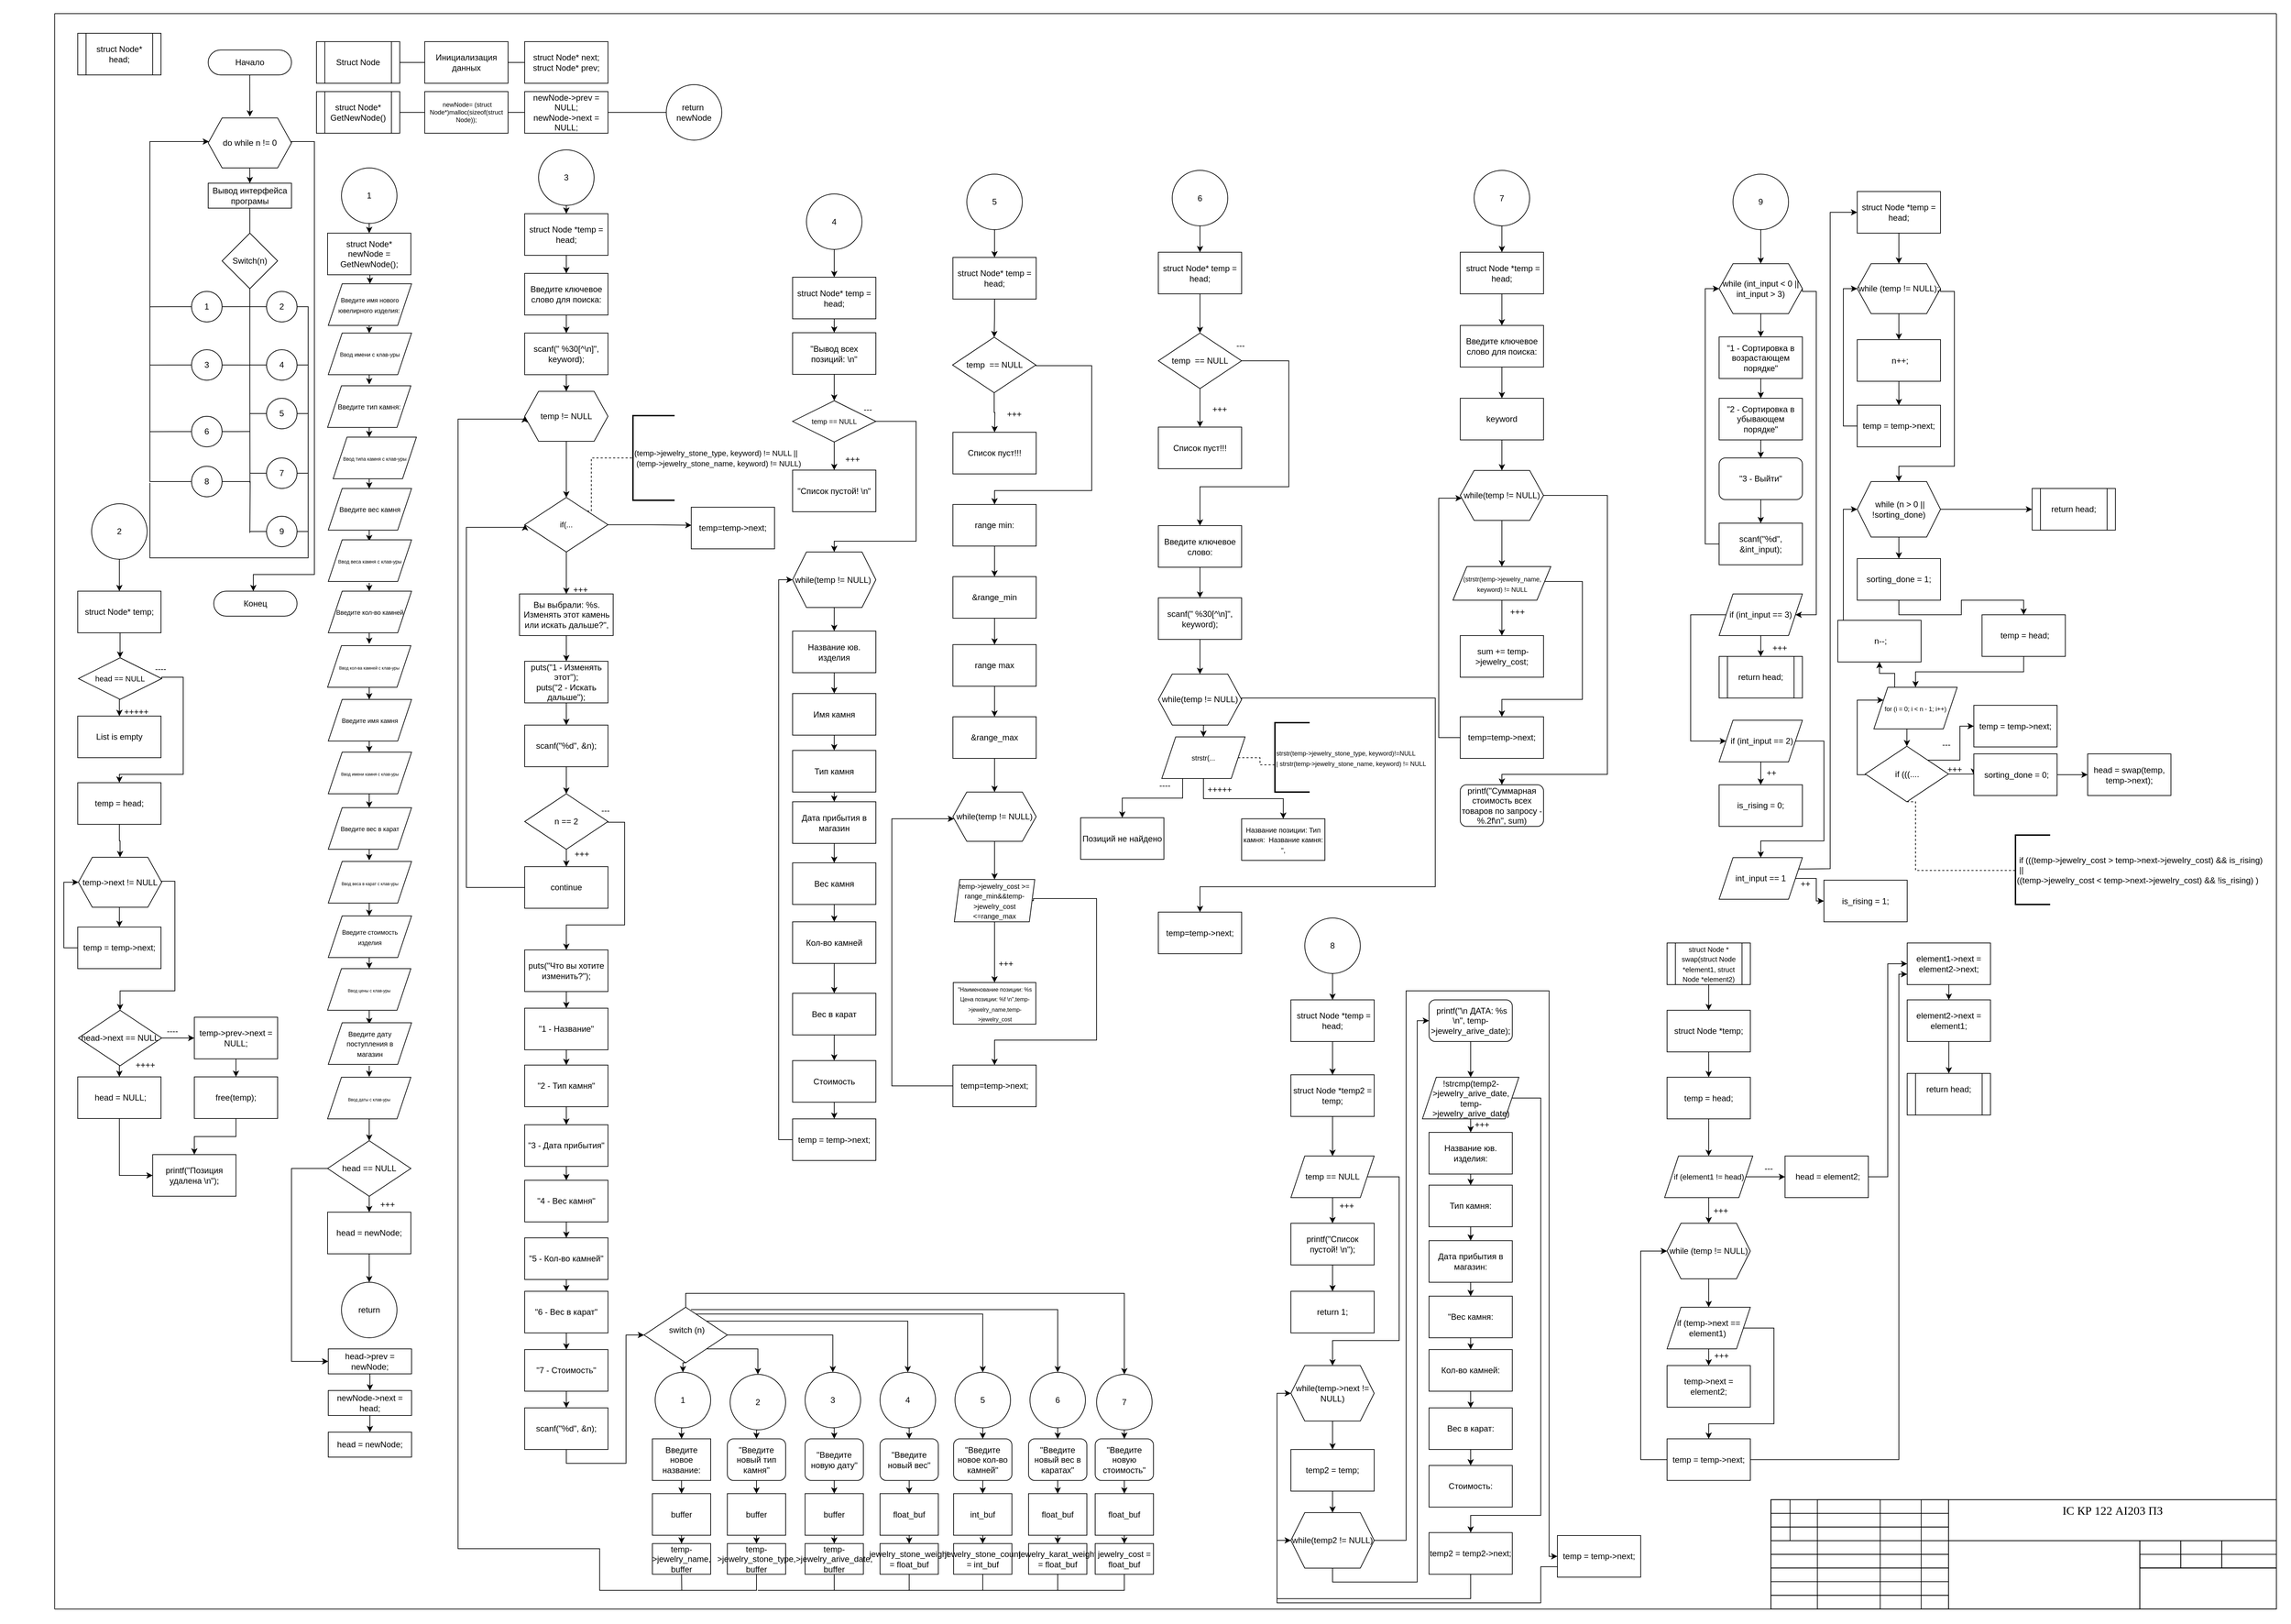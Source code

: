 <mxfile version="14.7.0" type="github">
  <diagram id="L7HbKPoqp5m_SwyzfuJl" name="Страница 1">
    <mxGraphModel dx="981" dy="515" grid="1" gridSize="12" guides="1" tooltips="1" connect="1" arrows="0" fold="1" page="1" pageScale="1" pageWidth="3300" pageHeight="2339" math="0" shadow="0">
      <root>
        <mxCell id="0" />
        <mxCell id="1" parent="0" />
        <mxCell id="1buuXYzWd8PRPCw0UcvQ-16" value="" style="endArrow=none;html=1;fontFamily=Times New Roman;fontSize=11;entryX=1;entryY=1;entryDx=0;entryDy=0;exitX=1;exitY=0;exitDx=0;exitDy=0;" parent="1" edge="1">
          <mxGeometry width="50" height="50" relative="1" as="geometry">
            <mxPoint x="78.74" y="2319" as="sourcePoint" />
            <mxPoint x="78.74" y="19.685" as="targetPoint" />
          </mxGeometry>
        </mxCell>
        <mxCell id="1buuXYzWd8PRPCw0UcvQ-20" value="" style="endArrow=none;html=1;fontFamily=Times New Roman;fontSize=11;entryX=1;entryY=0;entryDx=0;entryDy=0;exitX=0;exitY=0;exitDx=0;exitDy=0;" parent="1" edge="1">
          <mxGeometry width="50" height="50" relative="1" as="geometry">
            <mxPoint x="3280.0" y="2319.0" as="sourcePoint" />
            <mxPoint x="78.74" y="2319" as="targetPoint" />
          </mxGeometry>
        </mxCell>
        <mxCell id="1buuXYzWd8PRPCw0UcvQ-23" value="" style="endArrow=none;html=1;fontFamily=Times New Roman;fontSize=11;exitX=0;exitY=0;exitDx=0;exitDy=0;" parent="1" edge="1">
          <mxGeometry width="50" height="50" relative="1" as="geometry">
            <mxPoint x="3280.0" y="2319.0" as="sourcePoint" />
            <mxPoint x="3280" y="19.69" as="targetPoint" />
          </mxGeometry>
        </mxCell>
        <mxCell id="1buuXYzWd8PRPCw0UcvQ-25" value="" style="endArrow=none;html=1;fontFamily=Times New Roman;fontSize=11;entryX=0;entryY=1;entryDx=0;entryDy=0;exitX=1;exitY=1;exitDx=0;exitDy=0;" parent="1" edge="1">
          <mxGeometry width="50" height="50" relative="1" as="geometry">
            <mxPoint x="78.74" y="19.685" as="sourcePoint" />
            <mxPoint x="3280.0" y="19.685" as="targetPoint" />
          </mxGeometry>
        </mxCell>
        <mxCell id="1buuXYzWd8PRPCw0UcvQ-29" value="" style="rounded=0;whiteSpace=wrap;html=1;fontFamily=Times New Roman;strokeColor=#000000;fillColor=none;" parent="1" vertex="1">
          <mxGeometry x="2551.648" y="2161.418" width="728.345" height="157.48" as="geometry" />
        </mxCell>
        <mxCell id="1buuXYzWd8PRPCw0UcvQ-38" value="" style="rounded=0;whiteSpace=wrap;html=1;strokeColor=#000000;fillColor=none;" parent="1" vertex="1">
          <mxGeometry x="2551.65" y="2161.36" width="255.905" height="19.685" as="geometry" />
        </mxCell>
        <mxCell id="1buuXYzWd8PRPCw0UcvQ-39" value="" style="rounded=0;whiteSpace=wrap;html=1;strokeColor=#000000;fillColor=none;" parent="1" vertex="1">
          <mxGeometry x="2551.65" y="2181.05" width="255.905" height="19.685" as="geometry" />
        </mxCell>
        <mxCell id="1buuXYzWd8PRPCw0UcvQ-40" value="" style="rounded=0;whiteSpace=wrap;html=1;strokeColor=#000000;fillColor=none;" parent="1" vertex="1">
          <mxGeometry x="2551.63" y="2200.74" width="255.905" height="19.685" as="geometry" />
        </mxCell>
        <mxCell id="1buuXYzWd8PRPCw0UcvQ-41" value="" style="rounded=0;whiteSpace=wrap;html=1;strokeColor=#000000;fillColor=none;" parent="1" vertex="1">
          <mxGeometry x="2551.63" y="2220.45" width="255.905" height="19.685" as="geometry" />
        </mxCell>
        <mxCell id="1buuXYzWd8PRPCw0UcvQ-42" value="" style="rounded=0;whiteSpace=wrap;html=1;strokeColor=#000000;fillColor=none;" parent="1" vertex="1">
          <mxGeometry x="2551.65" y="2240.11" width="255.905" height="19.685" as="geometry" />
        </mxCell>
        <mxCell id="1buuXYzWd8PRPCw0UcvQ-43" value="" style="rounded=0;whiteSpace=wrap;html=1;strokeColor=#000000;fillColor=none;" parent="1" vertex="1">
          <mxGeometry x="2551.65" y="2259.8" width="255.905" height="19.685" as="geometry" />
        </mxCell>
        <mxCell id="1buuXYzWd8PRPCw0UcvQ-44" value="" style="rounded=0;whiteSpace=wrap;html=1;strokeColor=#000000;fillColor=none;" parent="1" vertex="1">
          <mxGeometry x="2551.63" y="2279.48" width="255.905" height="19.685" as="geometry" />
        </mxCell>
        <mxCell id="1buuXYzWd8PRPCw0UcvQ-45" value="" style="rounded=0;whiteSpace=wrap;html=1;strokeColor=#000000;fillColor=none;" parent="1" vertex="1">
          <mxGeometry x="2551.65" y="2299.17" width="255.905" height="19.685" as="geometry" />
        </mxCell>
        <mxCell id="1buuXYzWd8PRPCw0UcvQ-49" value="" style="rounded=0;whiteSpace=wrap;html=1;strokeColor=#000000;fillColor=none;" parent="1" vertex="1">
          <mxGeometry x="2551.63" y="2161.42" width="27.559" height="59.055" as="geometry" />
        </mxCell>
        <mxCell id="1buuXYzWd8PRPCw0UcvQ-51" value="" style="rounded=0;whiteSpace=wrap;html=1;strokeColor=#000000;fillColor=none;" parent="1" vertex="1">
          <mxGeometry x="2618.58" y="2161.37" width="90.551" height="157.48" as="geometry" />
        </mxCell>
        <mxCell id="1buuXYzWd8PRPCw0UcvQ-53" value="" style="rounded=0;whiteSpace=wrap;html=1;strokeColor=#000000;fillColor=none;" parent="1" vertex="1">
          <mxGeometry x="2768.18" y="2161.42" width="39.37" height="157.48" as="geometry" />
        </mxCell>
        <mxCell id="1buuXYzWd8PRPCw0UcvQ-54" value="" style="rounded=0;whiteSpace=wrap;html=1;fontFamily=Times New Roman;strokeColor=#000000;fillColor=none;" parent="1" vertex="1">
          <mxGeometry x="2807.54" y="2220.43" width="275.59" height="98.425" as="geometry" />
        </mxCell>
        <mxCell id="1buuXYzWd8PRPCw0UcvQ-56" value="" style="rounded=0;whiteSpace=wrap;html=1;fontFamily=Times New Roman;strokeColor=#000000;fillColor=none;" parent="1" vertex="1">
          <mxGeometry x="3083.14" y="2259.8" width="196.85" height="59.05" as="geometry" />
        </mxCell>
        <mxCell id="1buuXYzWd8PRPCw0UcvQ-57" value="" style="rounded=0;whiteSpace=wrap;html=1;fontFamily=Times New Roman;strokeColor=#000000;fillColor=none;" parent="1" vertex="1">
          <mxGeometry x="3083.13" y="2220.45" width="196.85" height="39.37" as="geometry" />
        </mxCell>
        <mxCell id="1buuXYzWd8PRPCw0UcvQ-58" value="" style="rounded=0;whiteSpace=wrap;html=1;strokeColor=#000000;fillColor=none;" parent="1" vertex="1">
          <mxGeometry x="3083.13" y="2220.45" width="59.055" height="39.37" as="geometry" />
        </mxCell>
        <mxCell id="1buuXYzWd8PRPCw0UcvQ-59" value="" style="rounded=0;whiteSpace=wrap;html=1;strokeColor=#000000;fillColor=none;" parent="1" vertex="1">
          <mxGeometry x="3142.18" y="2220.45" width="59.055" height="39.37" as="geometry" />
        </mxCell>
        <mxCell id="1buuXYzWd8PRPCw0UcvQ-60" value="" style="rounded=0;whiteSpace=wrap;html=1;strokeColor=#000000;fillColor=none;" parent="1" vertex="1">
          <mxGeometry x="3201.24" y="2220.43" width="78.74" height="39.37" as="geometry" />
        </mxCell>
        <mxCell id="1buuXYzWd8PRPCw0UcvQ-61" value="&lt;font style=&quot;font-size: 17px&quot;&gt;ІС КР 122 АІ203 ПЗ&lt;/font&gt;" style="rounded=0;whiteSpace=wrap;html=1;fontFamily=Times New Roman;strokeColor=#000000;fillColor=none;verticalAlign=top;" parent="1" vertex="1">
          <mxGeometry x="2807.54" y="2161.37" width="472.44" height="59.055" as="geometry" />
        </mxCell>
        <mxCell id="1buuXYzWd8PRPCw0UcvQ-63" value="" style="rounded=0;whiteSpace=wrap;html=1;strokeColor=#000000;fillColor=none;" parent="1" vertex="1">
          <mxGeometry x="3083.14" y="2240.14" width="196.85" height="19.685" as="geometry" />
        </mxCell>
        <mxCell id="1buuXYzWd8PRPCw0UcvQ-65" value="" style="rounded=0;whiteSpace=wrap;html=1;fillColor=none;strokeColor=none;" parent="1" vertex="1">
          <mxGeometry width="36" height="24.25" as="geometry" />
        </mxCell>
        <mxCell id="1buuXYzWd8PRPCw0UcvQ-66" value="" style="rounded=0;whiteSpace=wrap;html=1;fillColor=none;strokeColor=none;" parent="1" vertex="1">
          <mxGeometry x="3288" y="2328" width="12" height="11.25" as="geometry" />
        </mxCell>
        <mxCell id="LGjzmEfDbxT8cVo_mgAx-46" style="edgeStyle=orthogonalEdgeStyle;rounded=0;orthogonalLoop=1;jettySize=auto;html=1;exitX=1;exitY=0.5;exitDx=0;exitDy=0;entryX=0.5;entryY=0;entryDx=0;entryDy=0;endArrow=classic;endFill=1;" edge="1" parent="1" source="LGjzmEfDbxT8cVo_mgAx-132">
          <mxGeometry relative="1" as="geometry">
            <mxPoint x="425" y="204" as="sourcePoint" />
            <mxPoint x="365" y="852" as="targetPoint" />
            <Array as="points">
              <mxPoint x="453" y="204" />
              <mxPoint x="453" y="828" />
              <mxPoint x="365" y="828" />
            </Array>
          </mxGeometry>
        </mxCell>
        <mxCell id="LGjzmEfDbxT8cVo_mgAx-12" style="edgeStyle=orthogonalEdgeStyle;rounded=0;orthogonalLoop=1;jettySize=auto;html=1;exitX=0.5;exitY=1;exitDx=0;exitDy=0;entryX=0.5;entryY=0;entryDx=0;entryDy=0;endArrow=none;endFill=0;" edge="1" parent="1" source="LGjzmEfDbxT8cVo_mgAx-3" target="LGjzmEfDbxT8cVo_mgAx-9">
          <mxGeometry relative="1" as="geometry" />
        </mxCell>
        <mxCell id="LGjzmEfDbxT8cVo_mgAx-3" value="Вывод интерфейса програмы" style="rounded=0;whiteSpace=wrap;html=1;" vertex="1" parent="1">
          <mxGeometry x="300" y="264" width="120" height="36" as="geometry" />
        </mxCell>
        <mxCell id="LGjzmEfDbxT8cVo_mgAx-5" value="" style="endArrow=classic;html=1;entryX=0.5;entryY=0;entryDx=0;entryDy=0;" edge="1" parent="1">
          <mxGeometry width="50" height="50" relative="1" as="geometry">
            <mxPoint x="359.86" y="108" as="sourcePoint" />
            <mxPoint x="360" y="168" as="targetPoint" />
          </mxGeometry>
        </mxCell>
        <mxCell id="LGjzmEfDbxT8cVo_mgAx-8" value="" style="endArrow=classic;html=1;entryX=0.5;entryY=0;entryDx=0;entryDy=0;" edge="1" parent="1" target="LGjzmEfDbxT8cVo_mgAx-3">
          <mxGeometry width="50" height="50" relative="1" as="geometry">
            <mxPoint x="359.8" y="228" as="sourcePoint" />
            <mxPoint x="359.8" y="250" as="targetPoint" />
          </mxGeometry>
        </mxCell>
        <mxCell id="LGjzmEfDbxT8cVo_mgAx-22" style="edgeStyle=orthogonalEdgeStyle;rounded=0;orthogonalLoop=1;jettySize=auto;html=1;exitX=0.5;exitY=1;exitDx=0;exitDy=0;endArrow=none;endFill=0;" edge="1" parent="1" source="LGjzmEfDbxT8cVo_mgAx-9">
          <mxGeometry relative="1" as="geometry">
            <mxPoint x="360.2" y="696" as="targetPoint" />
          </mxGeometry>
        </mxCell>
        <mxCell id="LGjzmEfDbxT8cVo_mgAx-9" value="Switch(n)" style="rhombus;whiteSpace=wrap;html=1;" vertex="1" parent="1">
          <mxGeometry x="320" y="336" width="80" height="80" as="geometry" />
        </mxCell>
        <mxCell id="LGjzmEfDbxT8cVo_mgAx-35" style="edgeStyle=orthogonalEdgeStyle;rounded=0;orthogonalLoop=1;jettySize=auto;html=1;exitX=1;exitY=0.5;exitDx=0;exitDy=0;endArrow=none;endFill=0;" edge="1" parent="1" source="LGjzmEfDbxT8cVo_mgAx-13">
          <mxGeometry relative="1" as="geometry">
            <mxPoint x="360" y="441.857" as="targetPoint" />
          </mxGeometry>
        </mxCell>
        <mxCell id="LGjzmEfDbxT8cVo_mgAx-608" style="edgeStyle=orthogonalEdgeStyle;rounded=0;orthogonalLoop=1;jettySize=auto;html=1;exitX=0;exitY=0.5;exitDx=0;exitDy=0;endArrow=none;endFill=0;" edge="1" parent="1" source="LGjzmEfDbxT8cVo_mgAx-13">
          <mxGeometry relative="1" as="geometry">
            <mxPoint x="216" y="442.143" as="targetPoint" />
          </mxGeometry>
        </mxCell>
        <mxCell id="LGjzmEfDbxT8cVo_mgAx-13" value="1" style="ellipse;whiteSpace=wrap;html=1;aspect=fixed;" vertex="1" parent="1">
          <mxGeometry x="276" y="420" width="44" height="44" as="geometry" />
        </mxCell>
        <mxCell id="LGjzmEfDbxT8cVo_mgAx-43" style="edgeStyle=orthogonalEdgeStyle;rounded=0;orthogonalLoop=1;jettySize=auto;html=1;exitX=0;exitY=0.5;exitDx=0;exitDy=0;endArrow=none;endFill=0;" edge="1" parent="1" source="LGjzmEfDbxT8cVo_mgAx-14">
          <mxGeometry relative="1" as="geometry">
            <mxPoint x="360" y="441.857" as="targetPoint" />
          </mxGeometry>
        </mxCell>
        <mxCell id="LGjzmEfDbxT8cVo_mgAx-601" style="edgeStyle=orthogonalEdgeStyle;rounded=0;orthogonalLoop=1;jettySize=auto;html=1;exitX=1;exitY=0.5;exitDx=0;exitDy=0;endArrow=none;endFill=0;" edge="1" parent="1" source="LGjzmEfDbxT8cVo_mgAx-14">
          <mxGeometry relative="1" as="geometry">
            <mxPoint x="216" y="696" as="targetPoint" />
            <Array as="points">
              <mxPoint x="444" y="442" />
              <mxPoint x="444" y="804" />
              <mxPoint x="216" y="804" />
            </Array>
          </mxGeometry>
        </mxCell>
        <mxCell id="LGjzmEfDbxT8cVo_mgAx-14" value="2" style="ellipse;whiteSpace=wrap;html=1;aspect=fixed;" vertex="1" parent="1">
          <mxGeometry x="384" y="420" width="44" height="44" as="geometry" />
        </mxCell>
        <mxCell id="LGjzmEfDbxT8cVo_mgAx-36" style="edgeStyle=orthogonalEdgeStyle;rounded=0;orthogonalLoop=1;jettySize=auto;html=1;exitX=1;exitY=0.5;exitDx=0;exitDy=0;endArrow=none;endFill=0;" edge="1" parent="1" source="LGjzmEfDbxT8cVo_mgAx-15">
          <mxGeometry relative="1" as="geometry">
            <mxPoint x="360" y="526.143" as="targetPoint" />
          </mxGeometry>
        </mxCell>
        <mxCell id="LGjzmEfDbxT8cVo_mgAx-607" style="edgeStyle=orthogonalEdgeStyle;rounded=0;orthogonalLoop=1;jettySize=auto;html=1;exitX=0;exitY=0.5;exitDx=0;exitDy=0;endArrow=none;endFill=0;" edge="1" parent="1" source="LGjzmEfDbxT8cVo_mgAx-15">
          <mxGeometry relative="1" as="geometry">
            <mxPoint x="216" y="526.143" as="targetPoint" />
          </mxGeometry>
        </mxCell>
        <mxCell id="LGjzmEfDbxT8cVo_mgAx-15" value="3" style="ellipse;whiteSpace=wrap;html=1;aspect=fixed;" vertex="1" parent="1">
          <mxGeometry x="276" y="504" width="44" height="44" as="geometry" />
        </mxCell>
        <mxCell id="LGjzmEfDbxT8cVo_mgAx-42" style="edgeStyle=orthogonalEdgeStyle;rounded=0;orthogonalLoop=1;jettySize=auto;html=1;exitX=0;exitY=0.5;exitDx=0;exitDy=0;endArrow=none;endFill=0;" edge="1" parent="1" source="LGjzmEfDbxT8cVo_mgAx-16">
          <mxGeometry relative="1" as="geometry">
            <mxPoint x="360" y="526.143" as="targetPoint" />
          </mxGeometry>
        </mxCell>
        <mxCell id="LGjzmEfDbxT8cVo_mgAx-602" style="edgeStyle=orthogonalEdgeStyle;rounded=0;orthogonalLoop=1;jettySize=auto;html=1;exitX=1;exitY=0.5;exitDx=0;exitDy=0;endArrow=none;endFill=0;" edge="1" parent="1" source="LGjzmEfDbxT8cVo_mgAx-16">
          <mxGeometry relative="1" as="geometry">
            <mxPoint x="444" y="526.143" as="targetPoint" />
          </mxGeometry>
        </mxCell>
        <mxCell id="LGjzmEfDbxT8cVo_mgAx-16" value="4" style="ellipse;whiteSpace=wrap;html=1;aspect=fixed;" vertex="1" parent="1">
          <mxGeometry x="384" y="504" width="44" height="44" as="geometry" />
        </mxCell>
        <mxCell id="LGjzmEfDbxT8cVo_mgAx-37" style="edgeStyle=orthogonalEdgeStyle;rounded=0;orthogonalLoop=1;jettySize=auto;html=1;exitX=1;exitY=0.5;exitDx=0;exitDy=0;endArrow=none;endFill=0;" edge="1" parent="1" source="LGjzmEfDbxT8cVo_mgAx-17">
          <mxGeometry relative="1" as="geometry">
            <mxPoint x="360" y="621.857" as="targetPoint" />
          </mxGeometry>
        </mxCell>
        <mxCell id="LGjzmEfDbxT8cVo_mgAx-606" style="edgeStyle=orthogonalEdgeStyle;rounded=0;orthogonalLoop=1;jettySize=auto;html=1;exitX=0;exitY=0.5;exitDx=0;exitDy=0;endArrow=none;endFill=0;" edge="1" parent="1" source="LGjzmEfDbxT8cVo_mgAx-17">
          <mxGeometry relative="1" as="geometry">
            <mxPoint x="216" y="622.143" as="targetPoint" />
          </mxGeometry>
        </mxCell>
        <mxCell id="LGjzmEfDbxT8cVo_mgAx-17" value="6" style="ellipse;whiteSpace=wrap;html=1;aspect=fixed;" vertex="1" parent="1">
          <mxGeometry x="276" y="600" width="44" height="44" as="geometry" />
        </mxCell>
        <mxCell id="LGjzmEfDbxT8cVo_mgAx-41" style="edgeStyle=orthogonalEdgeStyle;rounded=0;orthogonalLoop=1;jettySize=auto;html=1;exitX=0;exitY=0.5;exitDx=0;exitDy=0;endArrow=none;endFill=0;" edge="1" parent="1" source="LGjzmEfDbxT8cVo_mgAx-18">
          <mxGeometry relative="1" as="geometry">
            <mxPoint x="360" y="598.048" as="targetPoint" />
          </mxGeometry>
        </mxCell>
        <mxCell id="LGjzmEfDbxT8cVo_mgAx-603" style="edgeStyle=orthogonalEdgeStyle;rounded=0;orthogonalLoop=1;jettySize=auto;html=1;exitX=1;exitY=0.5;exitDx=0;exitDy=0;endArrow=none;endFill=0;" edge="1" parent="1" source="LGjzmEfDbxT8cVo_mgAx-18">
          <mxGeometry relative="1" as="geometry">
            <mxPoint x="444" y="595.857" as="targetPoint" />
          </mxGeometry>
        </mxCell>
        <mxCell id="LGjzmEfDbxT8cVo_mgAx-18" value="5" style="ellipse;whiteSpace=wrap;html=1;aspect=fixed;" vertex="1" parent="1">
          <mxGeometry x="384" y="574" width="44" height="44" as="geometry" />
        </mxCell>
        <mxCell id="LGjzmEfDbxT8cVo_mgAx-34" style="edgeStyle=orthogonalEdgeStyle;rounded=0;orthogonalLoop=1;jettySize=auto;html=1;exitX=0;exitY=0.5;exitDx=0;exitDy=0;endArrow=classic;endFill=1;" edge="1" parent="1" source="LGjzmEfDbxT8cVo_mgAx-21" target="LGjzmEfDbxT8cVo_mgAx-132">
          <mxGeometry relative="1" as="geometry">
            <mxPoint x="312" y="198" as="targetPoint" />
            <Array as="points">
              <mxPoint x="216" y="694" />
              <mxPoint x="216" y="204" />
            </Array>
          </mxGeometry>
        </mxCell>
        <mxCell id="LGjzmEfDbxT8cVo_mgAx-38" style="edgeStyle=orthogonalEdgeStyle;rounded=0;orthogonalLoop=1;jettySize=auto;html=1;exitX=1;exitY=0.5;exitDx=0;exitDy=0;endArrow=none;endFill=0;" edge="1" parent="1" source="LGjzmEfDbxT8cVo_mgAx-21">
          <mxGeometry relative="1" as="geometry">
            <mxPoint x="360" y="768" as="targetPoint" />
          </mxGeometry>
        </mxCell>
        <mxCell id="LGjzmEfDbxT8cVo_mgAx-21" value="8" style="ellipse;whiteSpace=wrap;html=1;aspect=fixed;" vertex="1" parent="1">
          <mxGeometry x="276" y="672" width="44" height="44" as="geometry" />
        </mxCell>
        <mxCell id="LGjzmEfDbxT8cVo_mgAx-40" style="edgeStyle=orthogonalEdgeStyle;rounded=0;orthogonalLoop=1;jettySize=auto;html=1;exitX=0;exitY=0.5;exitDx=0;exitDy=0;endArrow=none;endFill=0;" edge="1" parent="1" source="LGjzmEfDbxT8cVo_mgAx-32">
          <mxGeometry relative="1" as="geometry">
            <mxPoint x="360" y="681.857" as="targetPoint" />
          </mxGeometry>
        </mxCell>
        <mxCell id="LGjzmEfDbxT8cVo_mgAx-604" style="edgeStyle=orthogonalEdgeStyle;rounded=0;orthogonalLoop=1;jettySize=auto;html=1;exitX=1;exitY=0.5;exitDx=0;exitDy=0;endArrow=none;endFill=0;" edge="1" parent="1" source="LGjzmEfDbxT8cVo_mgAx-32">
          <mxGeometry relative="1" as="geometry">
            <mxPoint x="444" y="682.143" as="targetPoint" />
          </mxGeometry>
        </mxCell>
        <mxCell id="LGjzmEfDbxT8cVo_mgAx-32" value="7" style="ellipse;whiteSpace=wrap;html=1;aspect=fixed;" vertex="1" parent="1">
          <mxGeometry x="384" y="660" width="44" height="44" as="geometry" />
        </mxCell>
        <mxCell id="LGjzmEfDbxT8cVo_mgAx-39" style="edgeStyle=orthogonalEdgeStyle;rounded=0;orthogonalLoop=1;jettySize=auto;html=1;exitX=0;exitY=0.5;exitDx=0;exitDy=0;endArrow=none;endFill=0;" edge="1" parent="1" source="LGjzmEfDbxT8cVo_mgAx-33">
          <mxGeometry relative="1" as="geometry">
            <mxPoint x="360" y="766.143" as="targetPoint" />
          </mxGeometry>
        </mxCell>
        <mxCell id="LGjzmEfDbxT8cVo_mgAx-605" style="edgeStyle=orthogonalEdgeStyle;rounded=0;orthogonalLoop=1;jettySize=auto;html=1;exitX=1;exitY=0.5;exitDx=0;exitDy=0;endArrow=none;endFill=0;" edge="1" parent="1" source="LGjzmEfDbxT8cVo_mgAx-33">
          <mxGeometry relative="1" as="geometry">
            <mxPoint x="444" y="766.143" as="targetPoint" />
          </mxGeometry>
        </mxCell>
        <mxCell id="LGjzmEfDbxT8cVo_mgAx-33" value="9" style="ellipse;whiteSpace=wrap;html=1;aspect=fixed;" vertex="1" parent="1">
          <mxGeometry x="384" y="744" width="44" height="44" as="geometry" />
        </mxCell>
        <mxCell id="LGjzmEfDbxT8cVo_mgAx-48" value="struct Node* head;" style="shape=process;whiteSpace=wrap;html=1;backgroundOutline=1;" vertex="1" parent="1">
          <mxGeometry x="112" y="48" width="120" height="60" as="geometry" />
        </mxCell>
        <mxCell id="LGjzmEfDbxT8cVo_mgAx-54" style="edgeStyle=orthogonalEdgeStyle;rounded=0;orthogonalLoop=1;jettySize=auto;html=1;exitX=1;exitY=0.5;exitDx=0;exitDy=0;endArrow=none;endFill=0;" edge="1" parent="1" source="LGjzmEfDbxT8cVo_mgAx-49" target="LGjzmEfDbxT8cVo_mgAx-50">
          <mxGeometry relative="1" as="geometry" />
        </mxCell>
        <mxCell id="LGjzmEfDbxT8cVo_mgAx-49" value="Struct Node" style="shape=process;whiteSpace=wrap;html=1;backgroundOutline=1;" vertex="1" parent="1">
          <mxGeometry x="456" y="60" width="120" height="60" as="geometry" />
        </mxCell>
        <mxCell id="LGjzmEfDbxT8cVo_mgAx-55" style="edgeStyle=orthogonalEdgeStyle;rounded=0;orthogonalLoop=1;jettySize=auto;html=1;exitX=1;exitY=0.5;exitDx=0;exitDy=0;endArrow=none;endFill=0;" edge="1" parent="1" source="LGjzmEfDbxT8cVo_mgAx-50" target="LGjzmEfDbxT8cVo_mgAx-52">
          <mxGeometry relative="1" as="geometry" />
        </mxCell>
        <mxCell id="LGjzmEfDbxT8cVo_mgAx-50" value="Инициализация данных" style="rounded=0;whiteSpace=wrap;html=1;" vertex="1" parent="1">
          <mxGeometry x="612" y="60" width="120" height="60" as="geometry" />
        </mxCell>
        <mxCell id="LGjzmEfDbxT8cVo_mgAx-52" value="&lt;div&gt;struct Node* next;&lt;/div&gt;&lt;div&gt;&lt;span&gt;	&lt;/span&gt;struct Node* prev;&lt;/div&gt;" style="rounded=0;whiteSpace=wrap;html=1;" vertex="1" parent="1">
          <mxGeometry x="756" y="60" width="120" height="60" as="geometry" />
        </mxCell>
        <mxCell id="LGjzmEfDbxT8cVo_mgAx-63" style="edgeStyle=orthogonalEdgeStyle;rounded=0;orthogonalLoop=1;jettySize=auto;html=1;exitX=1;exitY=0.5;exitDx=0;exitDy=0;entryX=0;entryY=0.5;entryDx=0;entryDy=0;endArrow=none;endFill=0;" edge="1" parent="1" source="LGjzmEfDbxT8cVo_mgAx-61" target="LGjzmEfDbxT8cVo_mgAx-62">
          <mxGeometry relative="1" as="geometry" />
        </mxCell>
        <mxCell id="LGjzmEfDbxT8cVo_mgAx-61" value="struct Node* GetNewNode()" style="shape=process;whiteSpace=wrap;html=1;backgroundOutline=1;" vertex="1" parent="1">
          <mxGeometry x="456" y="132" width="120" height="60" as="geometry" />
        </mxCell>
        <mxCell id="LGjzmEfDbxT8cVo_mgAx-65" style="edgeStyle=orthogonalEdgeStyle;rounded=0;orthogonalLoop=1;jettySize=auto;html=1;exitX=1;exitY=0.5;exitDx=0;exitDy=0;entryX=0;entryY=0.5;entryDx=0;entryDy=0;endArrow=none;endFill=0;" edge="1" parent="1" source="LGjzmEfDbxT8cVo_mgAx-62" target="LGjzmEfDbxT8cVo_mgAx-64">
          <mxGeometry relative="1" as="geometry" />
        </mxCell>
        <mxCell id="LGjzmEfDbxT8cVo_mgAx-62" value="&lt;div style=&quot;font-size: 9px&quot;&gt;&amp;nbsp;newNode&lt;span&gt;= (struct Node*)malloc(sizeof(struct Node));&lt;/span&gt;&lt;/div&gt;" style="rounded=0;whiteSpace=wrap;html=1;" vertex="1" parent="1">
          <mxGeometry x="612" y="132" width="120" height="60" as="geometry" />
        </mxCell>
        <mxCell id="LGjzmEfDbxT8cVo_mgAx-67" style="edgeStyle=orthogonalEdgeStyle;rounded=0;orthogonalLoop=1;jettySize=auto;html=1;exitX=1;exitY=0.5;exitDx=0;exitDy=0;entryX=0;entryY=0.5;entryDx=0;entryDy=0;endArrow=none;endFill=0;" edge="1" parent="1" source="LGjzmEfDbxT8cVo_mgAx-64">
          <mxGeometry relative="1" as="geometry">
            <mxPoint x="960" y="162" as="targetPoint" />
          </mxGeometry>
        </mxCell>
        <mxCell id="LGjzmEfDbxT8cVo_mgAx-64" value="newNode-&gt;prev = NULL;&#xa;	newNode-&gt;next = NULL;" style="rounded=0;whiteSpace=wrap;html=1;" vertex="1" parent="1">
          <mxGeometry x="756" y="132" width="120" height="60" as="geometry" />
        </mxCell>
        <mxCell id="LGjzmEfDbxT8cVo_mgAx-68" value="return&amp;nbsp;&lt;br&gt;newNode" style="ellipse;whiteSpace=wrap;html=1;aspect=fixed;" vertex="1" parent="1">
          <mxGeometry x="960" y="122" width="80" height="80" as="geometry" />
        </mxCell>
        <mxCell id="LGjzmEfDbxT8cVo_mgAx-71" style="edgeStyle=orthogonalEdgeStyle;rounded=0;orthogonalLoop=1;jettySize=auto;html=1;exitX=0.5;exitY=1;exitDx=0;exitDy=0;entryX=0.5;entryY=0;entryDx=0;entryDy=0;endArrow=classic;endFill=1;" edge="1" parent="1" source="LGjzmEfDbxT8cVo_mgAx-69" target="LGjzmEfDbxT8cVo_mgAx-70">
          <mxGeometry relative="1" as="geometry" />
        </mxCell>
        <mxCell id="LGjzmEfDbxT8cVo_mgAx-69" value="1" style="ellipse;whiteSpace=wrap;html=1;aspect=fixed;" vertex="1" parent="1">
          <mxGeometry x="492" y="242" width="80" height="80" as="geometry" />
        </mxCell>
        <mxCell id="LGjzmEfDbxT8cVo_mgAx-73" style="edgeStyle=orthogonalEdgeStyle;rounded=0;orthogonalLoop=1;jettySize=auto;html=1;exitX=0.5;exitY=1;exitDx=0;exitDy=0;entryX=0.5;entryY=0;entryDx=0;entryDy=0;endArrow=classic;endFill=1;" edge="1" parent="1" source="LGjzmEfDbxT8cVo_mgAx-70">
          <mxGeometry relative="1" as="geometry">
            <mxPoint x="533.0" y="409" as="targetPoint" />
          </mxGeometry>
        </mxCell>
        <mxCell id="LGjzmEfDbxT8cVo_mgAx-70" value="struct Node* newNode = GetNewNode();" style="rounded=0;whiteSpace=wrap;html=1;" vertex="1" parent="1">
          <mxGeometry x="472" y="336" width="120" height="60" as="geometry" />
        </mxCell>
        <mxCell id="LGjzmEfDbxT8cVo_mgAx-75" style="edgeStyle=orthogonalEdgeStyle;rounded=0;orthogonalLoop=1;jettySize=auto;html=1;exitX=0.5;exitY=1;exitDx=0;exitDy=0;entryX=0.5;entryY=0;entryDx=0;entryDy=0;endArrow=classic;endFill=1;" edge="1" parent="1">
          <mxGeometry relative="1" as="geometry">
            <mxPoint x="533.0" y="469" as="sourcePoint" />
            <mxPoint x="532" y="480" as="targetPoint" />
          </mxGeometry>
        </mxCell>
        <mxCell id="LGjzmEfDbxT8cVo_mgAx-100" style="edgeStyle=orthogonalEdgeStyle;rounded=0;orthogonalLoop=1;jettySize=auto;html=1;exitX=0.5;exitY=1;exitDx=0;exitDy=0;entryX=0.5;entryY=0;entryDx=0;entryDy=0;endArrow=classic;endFill=1;" edge="1" parent="1">
          <mxGeometry relative="1" as="geometry">
            <mxPoint x="532" y="540" as="sourcePoint" />
            <mxPoint x="532" y="554" as="targetPoint" />
          </mxGeometry>
        </mxCell>
        <mxCell id="LGjzmEfDbxT8cVo_mgAx-76" style="edgeStyle=orthogonalEdgeStyle;rounded=0;orthogonalLoop=1;jettySize=auto;html=1;exitX=0.5;exitY=1;exitDx=0;exitDy=0;entryX=0.5;entryY=0;entryDx=0;entryDy=0;endArrow=classic;endFill=1;" edge="1" parent="1">
          <mxGeometry relative="1" as="geometry">
            <mxPoint x="532" y="614" as="sourcePoint" />
            <mxPoint x="532" y="630" as="targetPoint" />
          </mxGeometry>
        </mxCell>
        <mxCell id="LGjzmEfDbxT8cVo_mgAx-101" style="edgeStyle=orthogonalEdgeStyle;rounded=0;orthogonalLoop=1;jettySize=auto;html=1;exitX=0.5;exitY=1;exitDx=0;exitDy=0;entryX=0.5;entryY=0;entryDx=0;entryDy=0;endArrow=classic;endFill=1;" edge="1" parent="1">
          <mxGeometry relative="1" as="geometry">
            <mxPoint x="532" y="690" as="sourcePoint" />
            <mxPoint x="532" y="704" as="targetPoint" />
          </mxGeometry>
        </mxCell>
        <mxCell id="LGjzmEfDbxT8cVo_mgAx-79" style="edgeStyle=orthogonalEdgeStyle;rounded=0;orthogonalLoop=1;jettySize=auto;html=1;exitX=0.5;exitY=1;exitDx=0;exitDy=0;entryX=0.5;entryY=0;entryDx=0;entryDy=0;endArrow=classic;endFill=1;" edge="1" parent="1">
          <mxGeometry relative="1" as="geometry">
            <mxPoint x="532" y="764" as="sourcePoint" />
            <mxPoint x="532" y="780" as="targetPoint" />
          </mxGeometry>
        </mxCell>
        <mxCell id="LGjzmEfDbxT8cVo_mgAx-102" style="edgeStyle=orthogonalEdgeStyle;rounded=0;orthogonalLoop=1;jettySize=auto;html=1;exitX=0.5;exitY=1;exitDx=0;exitDy=0;entryX=0.5;entryY=0;entryDx=0;entryDy=0;endArrow=classic;endFill=1;" edge="1" parent="1">
          <mxGeometry relative="1" as="geometry">
            <mxPoint x="532" y="840" as="sourcePoint" />
            <mxPoint x="532" y="852" as="targetPoint" />
          </mxGeometry>
        </mxCell>
        <mxCell id="LGjzmEfDbxT8cVo_mgAx-82" style="edgeStyle=orthogonalEdgeStyle;rounded=0;orthogonalLoop=1;jettySize=auto;html=1;exitX=0.5;exitY=1;exitDx=0;exitDy=0;entryX=0.5;entryY=0;entryDx=0;entryDy=0;endArrow=classic;endFill=1;" edge="1" parent="1">
          <mxGeometry relative="1" as="geometry">
            <mxPoint x="532" y="912.0" as="sourcePoint" />
            <mxPoint x="532" y="928" as="targetPoint" />
          </mxGeometry>
        </mxCell>
        <mxCell id="LGjzmEfDbxT8cVo_mgAx-104" style="edgeStyle=orthogonalEdgeStyle;rounded=0;orthogonalLoop=1;jettySize=auto;html=1;exitX=0.5;exitY=1;exitDx=0;exitDy=0;entryX=0.5;entryY=0;entryDx=0;entryDy=0;endArrow=classic;endFill=1;" edge="1" parent="1">
          <mxGeometry relative="1" as="geometry">
            <mxPoint x="532" y="988" as="sourcePoint" />
            <mxPoint x="532" y="1008" as="targetPoint" />
          </mxGeometry>
        </mxCell>
        <mxCell id="LGjzmEfDbxT8cVo_mgAx-85" style="edgeStyle=orthogonalEdgeStyle;rounded=0;orthogonalLoop=1;jettySize=auto;html=1;exitX=0.5;exitY=1;exitDx=0;exitDy=0;entryX=0.5;entryY=0;entryDx=0;entryDy=0;endArrow=classic;endFill=1;" edge="1" parent="1">
          <mxGeometry relative="1" as="geometry">
            <mxPoint x="532" y="1068" as="sourcePoint" />
            <mxPoint x="532" y="1084.0" as="targetPoint" />
          </mxGeometry>
        </mxCell>
        <mxCell id="LGjzmEfDbxT8cVo_mgAx-105" style="edgeStyle=orthogonalEdgeStyle;rounded=0;orthogonalLoop=1;jettySize=auto;html=1;exitX=0.5;exitY=1;exitDx=0;exitDy=0;entryX=0.5;entryY=0;entryDx=0;entryDy=0;endArrow=classic;endFill=1;" edge="1" parent="1">
          <mxGeometry relative="1" as="geometry">
            <mxPoint x="532" y="1144.0" as="sourcePoint" />
            <mxPoint x="532" y="1164.0" as="targetPoint" />
          </mxGeometry>
        </mxCell>
        <mxCell id="LGjzmEfDbxT8cVo_mgAx-88" style="edgeStyle=orthogonalEdgeStyle;rounded=0;orthogonalLoop=1;jettySize=auto;html=1;exitX=0.5;exitY=1;exitDx=0;exitDy=0;entryX=0.5;entryY=0;entryDx=0;entryDy=0;endArrow=classic;endFill=1;" edge="1" parent="1">
          <mxGeometry relative="1" as="geometry">
            <mxPoint x="532" y="1224.0" as="sourcePoint" />
            <mxPoint x="532" y="1240" as="targetPoint" />
          </mxGeometry>
        </mxCell>
        <mxCell id="LGjzmEfDbxT8cVo_mgAx-106" style="edgeStyle=orthogonalEdgeStyle;rounded=0;orthogonalLoop=1;jettySize=auto;html=1;exitX=0.5;exitY=1;exitDx=0;exitDy=0;entryX=0.5;entryY=0;entryDx=0;entryDy=0;endArrow=classic;endFill=1;" edge="1" parent="1">
          <mxGeometry relative="1" as="geometry">
            <mxPoint x="532" y="1300" as="sourcePoint" />
            <mxPoint x="532" y="1320" as="targetPoint" />
          </mxGeometry>
        </mxCell>
        <mxCell id="LGjzmEfDbxT8cVo_mgAx-91" style="edgeStyle=orthogonalEdgeStyle;rounded=0;orthogonalLoop=1;jettySize=auto;html=1;exitX=0.5;exitY=1;exitDx=0;exitDy=0;entryX=0.5;entryY=0;entryDx=0;entryDy=0;endArrow=classic;endFill=1;" edge="1" parent="1">
          <mxGeometry relative="1" as="geometry">
            <mxPoint x="532" y="1380" as="sourcePoint" />
            <mxPoint x="532" y="1396" as="targetPoint" />
          </mxGeometry>
        </mxCell>
        <mxCell id="LGjzmEfDbxT8cVo_mgAx-107" style="edgeStyle=orthogonalEdgeStyle;rounded=0;orthogonalLoop=1;jettySize=auto;html=1;exitX=0.5;exitY=1;exitDx=0;exitDy=0;entryX=0.5;entryY=0;entryDx=0;entryDy=0;endArrow=classic;endFill=1;" edge="1" parent="1">
          <mxGeometry relative="1" as="geometry">
            <mxPoint x="532" y="1456" as="sourcePoint" />
            <mxPoint x="532" y="1476" as="targetPoint" />
          </mxGeometry>
        </mxCell>
        <mxCell id="LGjzmEfDbxT8cVo_mgAx-94" style="edgeStyle=orthogonalEdgeStyle;rounded=0;orthogonalLoop=1;jettySize=auto;html=1;exitX=0.5;exitY=1;exitDx=0;exitDy=0;entryX=0.5;entryY=0;entryDx=0;entryDy=0;endArrow=classic;endFill=1;" edge="1" parent="1">
          <mxGeometry relative="1" as="geometry">
            <mxPoint x="532" y="1536" as="sourcePoint" />
            <mxPoint x="532" y="1552" as="targetPoint" />
          </mxGeometry>
        </mxCell>
        <mxCell id="LGjzmEfDbxT8cVo_mgAx-112" style="edgeStyle=orthogonalEdgeStyle;rounded=0;orthogonalLoop=1;jettySize=auto;html=1;exitX=0.5;exitY=1;exitDx=0;exitDy=0;entryX=0.5;entryY=0;entryDx=0;entryDy=0;endArrow=classic;endFill=1;" edge="1" parent="1" target="LGjzmEfDbxT8cVo_mgAx-111">
          <mxGeometry relative="1" as="geometry">
            <mxPoint x="532" y="1612" as="sourcePoint" />
          </mxGeometry>
        </mxCell>
        <mxCell id="LGjzmEfDbxT8cVo_mgAx-115" style="edgeStyle=orthogonalEdgeStyle;rounded=0;orthogonalLoop=1;jettySize=auto;html=1;exitX=0.5;exitY=1;exitDx=0;exitDy=0;entryX=0.5;entryY=0;entryDx=0;entryDy=0;endArrow=classic;endFill=1;" edge="1" parent="1" source="LGjzmEfDbxT8cVo_mgAx-111" target="LGjzmEfDbxT8cVo_mgAx-113">
          <mxGeometry relative="1" as="geometry" />
        </mxCell>
        <mxCell id="LGjzmEfDbxT8cVo_mgAx-126" style="edgeStyle=orthogonalEdgeStyle;rounded=0;orthogonalLoop=1;jettySize=auto;html=1;exitX=0;exitY=0.5;exitDx=0;exitDy=0;entryX=0;entryY=0.5;entryDx=0;entryDy=0;endArrow=classic;endFill=1;" edge="1" parent="1" source="LGjzmEfDbxT8cVo_mgAx-111" target="LGjzmEfDbxT8cVo_mgAx-122">
          <mxGeometry relative="1" as="geometry">
            <Array as="points">
              <mxPoint x="420" y="1684" />
              <mxPoint x="420" y="1962" />
            </Array>
          </mxGeometry>
        </mxCell>
        <mxCell id="LGjzmEfDbxT8cVo_mgAx-111" value="head == NULL" style="rhombus;whiteSpace=wrap;html=1;" vertex="1" parent="1">
          <mxGeometry x="472" y="1644" width="120" height="80" as="geometry" />
        </mxCell>
        <mxCell id="LGjzmEfDbxT8cVo_mgAx-118" style="edgeStyle=orthogonalEdgeStyle;rounded=0;orthogonalLoop=1;jettySize=auto;html=1;exitX=0.5;exitY=1;exitDx=0;exitDy=0;entryX=0.5;entryY=0;entryDx=0;entryDy=0;endArrow=classic;endFill=1;" edge="1" parent="1" source="LGjzmEfDbxT8cVo_mgAx-113" target="LGjzmEfDbxT8cVo_mgAx-117">
          <mxGeometry relative="1" as="geometry" />
        </mxCell>
        <mxCell id="LGjzmEfDbxT8cVo_mgAx-113" value="head = newNode;" style="rounded=0;whiteSpace=wrap;html=1;" vertex="1" parent="1">
          <mxGeometry x="472" y="1747" width="120" height="60" as="geometry" />
        </mxCell>
        <mxCell id="LGjzmEfDbxT8cVo_mgAx-116" value="+++" style="text;html=1;align=center;verticalAlign=middle;resizable=0;points=[];autosize=1;strokeColor=none;" vertex="1" parent="1">
          <mxGeometry x="540" y="1724" width="36" height="24" as="geometry" />
        </mxCell>
        <mxCell id="LGjzmEfDbxT8cVo_mgAx-117" value="return" style="ellipse;whiteSpace=wrap;html=1;aspect=fixed;" vertex="1" parent="1">
          <mxGeometry x="492" y="1848" width="80" height="80" as="geometry" />
        </mxCell>
        <mxCell id="LGjzmEfDbxT8cVo_mgAx-127" style="edgeStyle=orthogonalEdgeStyle;rounded=0;orthogonalLoop=1;jettySize=auto;html=1;exitX=0.5;exitY=1;exitDx=0;exitDy=0;entryX=0.5;entryY=0;entryDx=0;entryDy=0;endArrow=classic;endFill=1;" edge="1" parent="1" source="LGjzmEfDbxT8cVo_mgAx-122" target="LGjzmEfDbxT8cVo_mgAx-123">
          <mxGeometry relative="1" as="geometry" />
        </mxCell>
        <mxCell id="LGjzmEfDbxT8cVo_mgAx-122" value="head-&amp;gt;prev = newNode;" style="rounded=0;whiteSpace=wrap;html=1;" vertex="1" parent="1">
          <mxGeometry x="473" y="1944" width="120" height="36" as="geometry" />
        </mxCell>
        <mxCell id="LGjzmEfDbxT8cVo_mgAx-128" style="edgeStyle=orthogonalEdgeStyle;rounded=0;orthogonalLoop=1;jettySize=auto;html=1;exitX=0.5;exitY=1;exitDx=0;exitDy=0;entryX=0.5;entryY=0;entryDx=0;entryDy=0;endArrow=classic;endFill=1;" edge="1" parent="1" source="LGjzmEfDbxT8cVo_mgAx-123" target="LGjzmEfDbxT8cVo_mgAx-124">
          <mxGeometry relative="1" as="geometry" />
        </mxCell>
        <mxCell id="LGjzmEfDbxT8cVo_mgAx-123" value="newNode-&amp;gt;next = head;" style="rounded=0;whiteSpace=wrap;html=1;" vertex="1" parent="1">
          <mxGeometry x="473" y="2004" width="120" height="36" as="geometry" />
        </mxCell>
        <mxCell id="LGjzmEfDbxT8cVo_mgAx-124" value="head = newNode;" style="rounded=0;whiteSpace=wrap;html=1;" vertex="1" parent="1">
          <mxGeometry x="473" y="2064" width="120" height="36" as="geometry" />
        </mxCell>
        <mxCell id="LGjzmEfDbxT8cVo_mgAx-133" style="edgeStyle=orthogonalEdgeStyle;rounded=0;orthogonalLoop=1;jettySize=auto;html=1;exitX=0.5;exitY=1;exitDx=0;exitDy=0;endArrow=classic;endFill=1;entryX=0.5;entryY=0;entryDx=0;entryDy=0;" edge="1" parent="1" source="LGjzmEfDbxT8cVo_mgAx-129" target="LGjzmEfDbxT8cVo_mgAx-135">
          <mxGeometry relative="1" as="geometry">
            <mxPoint x="172" y="842" as="targetPoint" />
          </mxGeometry>
        </mxCell>
        <mxCell id="LGjzmEfDbxT8cVo_mgAx-129" value="2" style="ellipse;whiteSpace=wrap;html=1;aspect=fixed;" vertex="1" parent="1">
          <mxGeometry x="132" y="726" width="80" height="80" as="geometry" />
        </mxCell>
        <mxCell id="LGjzmEfDbxT8cVo_mgAx-132" value="&lt;span&gt;do while&amp;nbsp;n != 0&lt;/span&gt;" style="shape=hexagon;perimeter=hexagonPerimeter2;whiteSpace=wrap;html=1;fixedSize=1;autosize=0;" vertex="1" parent="1">
          <mxGeometry x="300" y="170" width="120" height="72" as="geometry" />
        </mxCell>
        <mxCell id="LGjzmEfDbxT8cVo_mgAx-137" style="edgeStyle=orthogonalEdgeStyle;rounded=0;orthogonalLoop=1;jettySize=auto;html=1;exitX=0.5;exitY=1;exitDx=0;exitDy=0;entryX=0.5;entryY=0;entryDx=0;entryDy=0;endArrow=classic;endFill=1;" edge="1" parent="1" source="LGjzmEfDbxT8cVo_mgAx-135" target="LGjzmEfDbxT8cVo_mgAx-136">
          <mxGeometry relative="1" as="geometry" />
        </mxCell>
        <mxCell id="LGjzmEfDbxT8cVo_mgAx-135" value="struct Node* temp;" style="rounded=0;whiteSpace=wrap;html=1;" vertex="1" parent="1">
          <mxGeometry x="112" y="852" width="120" height="60" as="geometry" />
        </mxCell>
        <mxCell id="LGjzmEfDbxT8cVo_mgAx-140" style="edgeStyle=orthogonalEdgeStyle;rounded=0;orthogonalLoop=1;jettySize=auto;html=1;exitX=0.5;exitY=1;exitDx=0;exitDy=0;entryX=0.5;entryY=0;entryDx=0;entryDy=0;endArrow=classic;endFill=1;" edge="1" parent="1" source="LGjzmEfDbxT8cVo_mgAx-136" target="LGjzmEfDbxT8cVo_mgAx-139">
          <mxGeometry relative="1" as="geometry" />
        </mxCell>
        <mxCell id="LGjzmEfDbxT8cVo_mgAx-147" style="edgeStyle=orthogonalEdgeStyle;rounded=0;orthogonalLoop=1;jettySize=auto;html=1;exitX=1;exitY=0.5;exitDx=0;exitDy=0;entryX=0.5;entryY=0;entryDx=0;entryDy=0;endArrow=classic;endFill=1;" edge="1" parent="1" source="LGjzmEfDbxT8cVo_mgAx-136" target="LGjzmEfDbxT8cVo_mgAx-142">
          <mxGeometry relative="1" as="geometry">
            <Array as="points">
              <mxPoint x="264" y="976" />
              <mxPoint x="264" y="1116" />
              <mxPoint x="172" y="1116" />
            </Array>
          </mxGeometry>
        </mxCell>
        <mxCell id="LGjzmEfDbxT8cVo_mgAx-136" value="&lt;font style=&quot;font-size: 11px&quot;&gt;head == NULL&lt;/font&gt;" style="rhombus;whiteSpace=wrap;html=1;" vertex="1" parent="1">
          <mxGeometry x="113" y="948" width="120" height="60" as="geometry" />
        </mxCell>
        <mxCell id="LGjzmEfDbxT8cVo_mgAx-139" value="List is empty" style="rounded=1;whiteSpace=wrap;html=1;arcSize=0;" vertex="1" parent="1">
          <mxGeometry x="112" y="1032" width="120" height="60" as="geometry" />
        </mxCell>
        <mxCell id="LGjzmEfDbxT8cVo_mgAx-141" value="+++++" style="text;html=1;align=center;verticalAlign=middle;resizable=0;points=[];autosize=1;strokeColor=none;" vertex="1" parent="1">
          <mxGeometry x="172" y="1014" width="48" height="24" as="geometry" />
        </mxCell>
        <mxCell id="LGjzmEfDbxT8cVo_mgAx-146" style="edgeStyle=orthogonalEdgeStyle;rounded=0;orthogonalLoop=1;jettySize=auto;html=1;exitX=0.5;exitY=1;exitDx=0;exitDy=0;entryX=0.5;entryY=0;entryDx=0;entryDy=0;endArrow=classic;endFill=1;" edge="1" parent="1" source="LGjzmEfDbxT8cVo_mgAx-142" target="LGjzmEfDbxT8cVo_mgAx-145">
          <mxGeometry relative="1" as="geometry" />
        </mxCell>
        <mxCell id="LGjzmEfDbxT8cVo_mgAx-142" value="temp = head;" style="rounded=0;whiteSpace=wrap;html=1;" vertex="1" parent="1">
          <mxGeometry x="112" y="1128" width="120" height="60" as="geometry" />
        </mxCell>
        <mxCell id="LGjzmEfDbxT8cVo_mgAx-144" value="----" style="text;html=1;align=center;verticalAlign=middle;resizable=0;points=[];autosize=1;strokeColor=none;" vertex="1" parent="1">
          <mxGeometry x="213" y="952" width="36" height="24" as="geometry" />
        </mxCell>
        <mxCell id="LGjzmEfDbxT8cVo_mgAx-149" style="edgeStyle=orthogonalEdgeStyle;rounded=0;orthogonalLoop=1;jettySize=auto;html=1;exitX=0.5;exitY=1;exitDx=0;exitDy=0;entryX=0.5;entryY=0;entryDx=0;entryDy=0;endArrow=classic;endFill=1;" edge="1" parent="1" source="LGjzmEfDbxT8cVo_mgAx-145" target="LGjzmEfDbxT8cVo_mgAx-148">
          <mxGeometry relative="1" as="geometry" />
        </mxCell>
        <mxCell id="LGjzmEfDbxT8cVo_mgAx-154" style="edgeStyle=orthogonalEdgeStyle;rounded=0;orthogonalLoop=1;jettySize=auto;html=1;exitX=1;exitY=0.5;exitDx=0;exitDy=0;entryX=0.5;entryY=0;entryDx=0;entryDy=0;endArrow=classic;endFill=1;" edge="1" parent="1" source="LGjzmEfDbxT8cVo_mgAx-145" target="LGjzmEfDbxT8cVo_mgAx-153">
          <mxGeometry relative="1" as="geometry">
            <Array as="points">
              <mxPoint x="252" y="1270" />
              <mxPoint x="252" y="1428" />
              <mxPoint x="173" y="1428" />
            </Array>
          </mxGeometry>
        </mxCell>
        <mxCell id="LGjzmEfDbxT8cVo_mgAx-145" value="temp-&amp;gt;next != NULL" style="shape=hexagon;perimeter=hexagonPerimeter2;whiteSpace=wrap;html=1;fixedSize=1;" vertex="1" parent="1">
          <mxGeometry x="113" y="1235.5" width="120" height="72" as="geometry" />
        </mxCell>
        <mxCell id="LGjzmEfDbxT8cVo_mgAx-150" style="edgeStyle=orthogonalEdgeStyle;rounded=0;orthogonalLoop=1;jettySize=auto;html=1;exitX=0;exitY=0.5;exitDx=0;exitDy=0;entryX=0;entryY=0.5;entryDx=0;entryDy=0;endArrow=classic;endFill=1;" edge="1" parent="1" source="LGjzmEfDbxT8cVo_mgAx-148" target="LGjzmEfDbxT8cVo_mgAx-145">
          <mxGeometry relative="1" as="geometry" />
        </mxCell>
        <mxCell id="LGjzmEfDbxT8cVo_mgAx-148" value="temp = temp-&amp;gt;next;" style="rounded=0;whiteSpace=wrap;html=1;" vertex="1" parent="1">
          <mxGeometry x="112" y="1336" width="120" height="60" as="geometry" />
        </mxCell>
        <mxCell id="LGjzmEfDbxT8cVo_mgAx-156" style="edgeStyle=orthogonalEdgeStyle;rounded=0;orthogonalLoop=1;jettySize=auto;html=1;exitX=0.5;exitY=1;exitDx=0;exitDy=0;entryX=0.5;entryY=0;entryDx=0;entryDy=0;endArrow=classic;endFill=1;" edge="1" parent="1" source="LGjzmEfDbxT8cVo_mgAx-153" target="LGjzmEfDbxT8cVo_mgAx-155">
          <mxGeometry relative="1" as="geometry" />
        </mxCell>
        <mxCell id="LGjzmEfDbxT8cVo_mgAx-159" style="edgeStyle=orthogonalEdgeStyle;rounded=0;orthogonalLoop=1;jettySize=auto;html=1;exitX=1;exitY=0.5;exitDx=0;exitDy=0;entryX=0;entryY=0.5;entryDx=0;entryDy=0;endArrow=classic;endFill=1;" edge="1" parent="1" source="LGjzmEfDbxT8cVo_mgAx-153" target="LGjzmEfDbxT8cVo_mgAx-158">
          <mxGeometry relative="1" as="geometry" />
        </mxCell>
        <mxCell id="LGjzmEfDbxT8cVo_mgAx-153" value="head-&amp;gt;next == NULL" style="rhombus;whiteSpace=wrap;html=1;" vertex="1" parent="1">
          <mxGeometry x="113" y="1456" width="120" height="80" as="geometry" />
        </mxCell>
        <mxCell id="LGjzmEfDbxT8cVo_mgAx-164" style="edgeStyle=orthogonalEdgeStyle;rounded=0;orthogonalLoop=1;jettySize=auto;html=1;exitX=0.5;exitY=1;exitDx=0;exitDy=0;entryX=0;entryY=0.5;entryDx=0;entryDy=0;endArrow=classic;endFill=1;" edge="1" parent="1" source="LGjzmEfDbxT8cVo_mgAx-155" target="LGjzmEfDbxT8cVo_mgAx-162">
          <mxGeometry relative="1" as="geometry" />
        </mxCell>
        <mxCell id="LGjzmEfDbxT8cVo_mgAx-155" value="&amp;nbsp;head = NULL;" style="rounded=0;whiteSpace=wrap;html=1;" vertex="1" parent="1">
          <mxGeometry x="112" y="1552" width="120" height="60" as="geometry" />
        </mxCell>
        <mxCell id="LGjzmEfDbxT8cVo_mgAx-157" value="++++" style="text;html=1;align=center;verticalAlign=middle;resizable=0;points=[];autosize=1;strokeColor=none;" vertex="1" parent="1">
          <mxGeometry x="185" y="1523" width="48" height="24" as="geometry" />
        </mxCell>
        <mxCell id="LGjzmEfDbxT8cVo_mgAx-161" style="edgeStyle=orthogonalEdgeStyle;rounded=0;orthogonalLoop=1;jettySize=auto;html=1;exitX=0.5;exitY=1;exitDx=0;exitDy=0;entryX=0.5;entryY=0;entryDx=0;entryDy=0;endArrow=classic;endFill=1;" edge="1" parent="1" source="LGjzmEfDbxT8cVo_mgAx-158" target="LGjzmEfDbxT8cVo_mgAx-160">
          <mxGeometry relative="1" as="geometry" />
        </mxCell>
        <mxCell id="LGjzmEfDbxT8cVo_mgAx-158" value="temp-&amp;gt;prev-&amp;gt;next = NULL;" style="rounded=0;whiteSpace=wrap;html=1;" vertex="1" parent="1">
          <mxGeometry x="280" y="1466" width="120" height="60" as="geometry" />
        </mxCell>
        <mxCell id="LGjzmEfDbxT8cVo_mgAx-163" style="edgeStyle=orthogonalEdgeStyle;rounded=0;orthogonalLoop=1;jettySize=auto;html=1;exitX=0.5;exitY=1;exitDx=0;exitDy=0;entryX=0.5;entryY=0;entryDx=0;entryDy=0;endArrow=classic;endFill=1;" edge="1" parent="1" source="LGjzmEfDbxT8cVo_mgAx-160" target="LGjzmEfDbxT8cVo_mgAx-162">
          <mxGeometry relative="1" as="geometry" />
        </mxCell>
        <mxCell id="LGjzmEfDbxT8cVo_mgAx-160" value="free(temp);" style="rounded=0;whiteSpace=wrap;html=1;" vertex="1" parent="1">
          <mxGeometry x="280" y="1552" width="120" height="60" as="geometry" />
        </mxCell>
        <mxCell id="LGjzmEfDbxT8cVo_mgAx-162" value="printf(&quot;Позиция удалена \n&quot;);" style="rounded=1;whiteSpace=wrap;html=1;arcSize=0;" vertex="1" parent="1">
          <mxGeometry x="220" y="1664" width="120" height="60" as="geometry" />
        </mxCell>
        <mxCell id="LGjzmEfDbxT8cVo_mgAx-165" value="----" style="text;html=1;align=center;verticalAlign=middle;resizable=0;points=[];autosize=1;strokeColor=none;" vertex="1" parent="1">
          <mxGeometry x="230" y="1474" width="36" height="24" as="geometry" />
        </mxCell>
        <mxCell id="LGjzmEfDbxT8cVo_mgAx-168" style="edgeStyle=orthogonalEdgeStyle;rounded=0;orthogonalLoop=1;jettySize=auto;html=1;exitX=0.5;exitY=1;exitDx=0;exitDy=0;entryX=0.5;entryY=0;entryDx=0;entryDy=0;endArrow=classic;endFill=1;" edge="1" parent="1" source="LGjzmEfDbxT8cVo_mgAx-166" target="LGjzmEfDbxT8cVo_mgAx-167">
          <mxGeometry relative="1" as="geometry" />
        </mxCell>
        <mxCell id="LGjzmEfDbxT8cVo_mgAx-166" value="3" style="ellipse;whiteSpace=wrap;html=1;aspect=fixed;" vertex="1" parent="1">
          <mxGeometry x="776" y="216" width="80" height="80" as="geometry" />
        </mxCell>
        <mxCell id="LGjzmEfDbxT8cVo_mgAx-170" style="edgeStyle=orthogonalEdgeStyle;rounded=0;orthogonalLoop=1;jettySize=auto;html=1;exitX=0.5;exitY=1;exitDx=0;exitDy=0;entryX=0.5;entryY=0;entryDx=0;entryDy=0;endArrow=classic;endFill=1;" edge="1" parent="1" source="LGjzmEfDbxT8cVo_mgAx-167" target="LGjzmEfDbxT8cVo_mgAx-169">
          <mxGeometry relative="1" as="geometry" />
        </mxCell>
        <mxCell id="LGjzmEfDbxT8cVo_mgAx-167" value="struct Node *temp = head;" style="rounded=0;whiteSpace=wrap;html=1;" vertex="1" parent="1">
          <mxGeometry x="756" y="308" width="120" height="60" as="geometry" />
        </mxCell>
        <mxCell id="LGjzmEfDbxT8cVo_mgAx-209" style="edgeStyle=orthogonalEdgeStyle;rounded=0;orthogonalLoop=1;jettySize=auto;html=1;exitX=0.5;exitY=1;exitDx=0;exitDy=0;entryX=0.5;entryY=0;entryDx=0;entryDy=0;endArrow=classic;endFill=1;" edge="1" parent="1" source="LGjzmEfDbxT8cVo_mgAx-169" target="LGjzmEfDbxT8cVo_mgAx-171">
          <mxGeometry relative="1" as="geometry" />
        </mxCell>
        <mxCell id="LGjzmEfDbxT8cVo_mgAx-169" value="Введите ключевое слово для поиска:" style="rounded=1;whiteSpace=wrap;html=1;arcSize=0;" vertex="1" parent="1">
          <mxGeometry x="756" y="394" width="120" height="60" as="geometry" />
        </mxCell>
        <mxCell id="LGjzmEfDbxT8cVo_mgAx-210" style="edgeStyle=orthogonalEdgeStyle;rounded=0;orthogonalLoop=1;jettySize=auto;html=1;exitX=0.5;exitY=1;exitDx=0;exitDy=0;entryX=0.5;entryY=0;entryDx=0;entryDy=0;endArrow=classic;endFill=1;" edge="1" parent="1" source="LGjzmEfDbxT8cVo_mgAx-171" target="LGjzmEfDbxT8cVo_mgAx-208">
          <mxGeometry relative="1" as="geometry" />
        </mxCell>
        <mxCell id="LGjzmEfDbxT8cVo_mgAx-171" value="scanf(&quot; %30[^\n]&quot;, keyword);" style="rounded=0;whiteSpace=wrap;html=1;" vertex="1" parent="1">
          <mxGeometry x="756" y="480" width="120" height="60" as="geometry" />
        </mxCell>
        <mxCell id="LGjzmEfDbxT8cVo_mgAx-176" style="edgeStyle=orthogonalEdgeStyle;rounded=0;orthogonalLoop=1;jettySize=auto;html=1;exitX=0.5;exitY=1;exitDx=0;exitDy=0;entryX=0.5;entryY=0;entryDx=0;entryDy=0;endArrow=classic;endFill=1;" edge="1" parent="1" source="LGjzmEfDbxT8cVo_mgAx-173" target="LGjzmEfDbxT8cVo_mgAx-175">
          <mxGeometry relative="1" as="geometry">
            <mxPoint x="816" y="843" as="sourcePoint" />
          </mxGeometry>
        </mxCell>
        <mxCell id="LGjzmEfDbxT8cVo_mgAx-586" style="edgeStyle=orthogonalEdgeStyle;rounded=0;orthogonalLoop=1;jettySize=auto;html=1;exitX=1;exitY=0;exitDx=0;exitDy=0;entryX=0;entryY=0.5;entryDx=0;entryDy=0;entryPerimeter=0;endArrow=none;endFill=0;dashed=1;" edge="1" parent="1" source="LGjzmEfDbxT8cVo_mgAx-173" target="LGjzmEfDbxT8cVo_mgAx-585">
          <mxGeometry relative="1" as="geometry">
            <Array as="points">
              <mxPoint x="852" y="660" />
            </Array>
          </mxGeometry>
        </mxCell>
        <mxCell id="LGjzmEfDbxT8cVo_mgAx-610" style="edgeStyle=orthogonalEdgeStyle;rounded=0;orthogonalLoop=1;jettySize=auto;html=1;exitX=1;exitY=0.5;exitDx=0;exitDy=0;entryX=0.003;entryY=0.433;entryDx=0;entryDy=0;entryPerimeter=0;endArrow=classic;endFill=1;" edge="1" parent="1" source="LGjzmEfDbxT8cVo_mgAx-173" target="LGjzmEfDbxT8cVo_mgAx-292">
          <mxGeometry relative="1" as="geometry" />
        </mxCell>
        <mxCell id="LGjzmEfDbxT8cVo_mgAx-173" value="&lt;span style=&quot;font-size: 11px&quot;&gt;if(...&lt;/span&gt;" style="rhombus;whiteSpace=wrap;html=1;" vertex="1" parent="1">
          <mxGeometry x="756.01" y="717" width="120" height="78.5" as="geometry" />
        </mxCell>
        <mxCell id="LGjzmEfDbxT8cVo_mgAx-178" style="edgeStyle=orthogonalEdgeStyle;rounded=0;orthogonalLoop=1;jettySize=auto;html=1;exitX=0.5;exitY=1;exitDx=0;exitDy=0;endArrow=classic;endFill=1;entryX=0.5;entryY=0;entryDx=0;entryDy=0;" edge="1" parent="1" source="LGjzmEfDbxT8cVo_mgAx-175" target="LGjzmEfDbxT8cVo_mgAx-177">
          <mxGeometry relative="1" as="geometry">
            <mxPoint x="816" y="949" as="targetPoint" />
          </mxGeometry>
        </mxCell>
        <mxCell id="LGjzmEfDbxT8cVo_mgAx-175" value="Вы выбрали: %s. Изменять этот камень или искать дальше?&quot;," style="rounded=1;whiteSpace=wrap;html=1;arcSize=0;" vertex="1" parent="1">
          <mxGeometry x="748.5" y="856" width="135" height="60" as="geometry" />
        </mxCell>
        <mxCell id="LGjzmEfDbxT8cVo_mgAx-180" style="edgeStyle=orthogonalEdgeStyle;rounded=0;orthogonalLoop=1;jettySize=auto;html=1;exitX=0.5;exitY=1;exitDx=0;exitDy=0;entryX=0.5;entryY=0;entryDx=0;entryDy=0;endArrow=classic;endFill=1;" edge="1" parent="1" source="LGjzmEfDbxT8cVo_mgAx-177" target="LGjzmEfDbxT8cVo_mgAx-179">
          <mxGeometry relative="1" as="geometry" />
        </mxCell>
        <mxCell id="LGjzmEfDbxT8cVo_mgAx-177" value="&lt;div&gt;puts(&quot;1 - Изменять этот&quot;);&lt;/div&gt;&lt;div&gt;&lt;span&gt;puts(&quot;2 - Искать дальше&quot;);&lt;/span&gt;&lt;/div&gt;" style="rounded=1;whiteSpace=wrap;html=1;arcSize=0;" vertex="1" parent="1">
          <mxGeometry x="756" y="953" width="120" height="60" as="geometry" />
        </mxCell>
        <mxCell id="LGjzmEfDbxT8cVo_mgAx-182" style="edgeStyle=orthogonalEdgeStyle;rounded=0;orthogonalLoop=1;jettySize=auto;html=1;exitX=0.5;exitY=1;exitDx=0;exitDy=0;entryX=0.5;entryY=0;entryDx=0;entryDy=0;endArrow=classic;endFill=1;" edge="1" parent="1" source="LGjzmEfDbxT8cVo_mgAx-179" target="LGjzmEfDbxT8cVo_mgAx-181">
          <mxGeometry relative="1" as="geometry" />
        </mxCell>
        <mxCell id="LGjzmEfDbxT8cVo_mgAx-179" value="scanf(&quot;%d&quot;, &amp;amp;n);" style="rounded=0;whiteSpace=wrap;html=1;" vertex="1" parent="1">
          <mxGeometry x="756" y="1045" width="120" height="60" as="geometry" />
        </mxCell>
        <mxCell id="LGjzmEfDbxT8cVo_mgAx-184" style="edgeStyle=orthogonalEdgeStyle;rounded=0;orthogonalLoop=1;jettySize=auto;html=1;exitX=0.5;exitY=1;exitDx=0;exitDy=0;entryX=0.5;entryY=0;entryDx=0;entryDy=0;endArrow=classic;endFill=1;" edge="1" parent="1" source="LGjzmEfDbxT8cVo_mgAx-181" target="LGjzmEfDbxT8cVo_mgAx-183">
          <mxGeometry relative="1" as="geometry" />
        </mxCell>
        <mxCell id="LGjzmEfDbxT8cVo_mgAx-190" style="edgeStyle=orthogonalEdgeStyle;rounded=0;orthogonalLoop=1;jettySize=auto;html=1;exitX=1;exitY=0.5;exitDx=0;exitDy=0;entryX=0.5;entryY=0;entryDx=0;entryDy=0;endArrow=classic;endFill=1;" edge="1" parent="1" source="LGjzmEfDbxT8cVo_mgAx-181" target="LGjzmEfDbxT8cVo_mgAx-189">
          <mxGeometry relative="1" as="geometry">
            <Array as="points">
              <mxPoint x="900" y="1185" />
              <mxPoint x="900" y="1333" />
              <mxPoint x="816" y="1333" />
            </Array>
          </mxGeometry>
        </mxCell>
        <mxCell id="LGjzmEfDbxT8cVo_mgAx-181" value="n == 2" style="rhombus;whiteSpace=wrap;html=1;" vertex="1" parent="1">
          <mxGeometry x="756.01" y="1144" width="120" height="80" as="geometry" />
        </mxCell>
        <mxCell id="LGjzmEfDbxT8cVo_mgAx-185" style="edgeStyle=orthogonalEdgeStyle;rounded=0;orthogonalLoop=1;jettySize=auto;html=1;exitX=0;exitY=0.5;exitDx=0;exitDy=0;entryX=0.004;entryY=0.494;entryDx=0;entryDy=0;endArrow=classic;endFill=1;entryPerimeter=0;" edge="1" parent="1" source="LGjzmEfDbxT8cVo_mgAx-183" target="LGjzmEfDbxT8cVo_mgAx-173">
          <mxGeometry relative="1" as="geometry">
            <mxPoint x="681" y="764" as="targetPoint" />
            <Array as="points">
              <mxPoint x="672" y="1279" />
              <mxPoint x="672" y="760" />
            </Array>
          </mxGeometry>
        </mxCell>
        <mxCell id="LGjzmEfDbxT8cVo_mgAx-183" value="continue" style="rounded=0;whiteSpace=wrap;html=1;" vertex="1" parent="1">
          <mxGeometry x="756" y="1249" width="120" height="60" as="geometry" />
        </mxCell>
        <mxCell id="LGjzmEfDbxT8cVo_mgAx-186" value="+++" style="text;html=1;align=center;verticalAlign=middle;resizable=0;points=[];autosize=1;strokeColor=none;" vertex="1" parent="1">
          <mxGeometry x="820" y="1219" width="36" height="24" as="geometry" />
        </mxCell>
        <mxCell id="LGjzmEfDbxT8cVo_mgAx-187" value="---" style="text;html=1;align=center;verticalAlign=middle;resizable=0;points=[];autosize=1;strokeColor=none;" vertex="1" parent="1">
          <mxGeometry x="854" y="1155.5" width="36" height="24" as="geometry" />
        </mxCell>
        <mxCell id="LGjzmEfDbxT8cVo_mgAx-199" style="edgeStyle=orthogonalEdgeStyle;rounded=0;orthogonalLoop=1;jettySize=auto;html=1;exitX=0.5;exitY=1;exitDx=0;exitDy=0;endArrow=classic;endFill=1;" edge="1" parent="1" source="LGjzmEfDbxT8cVo_mgAx-189" target="LGjzmEfDbxT8cVo_mgAx-191">
          <mxGeometry relative="1" as="geometry" />
        </mxCell>
        <mxCell id="LGjzmEfDbxT8cVo_mgAx-189" value="puts(&quot;Что вы хотите изменить?&quot;);" style="rounded=1;whiteSpace=wrap;html=1;arcSize=0;" vertex="1" parent="1">
          <mxGeometry x="756" y="1369" width="120" height="60" as="geometry" />
        </mxCell>
        <mxCell id="LGjzmEfDbxT8cVo_mgAx-200" style="edgeStyle=orthogonalEdgeStyle;rounded=0;orthogonalLoop=1;jettySize=auto;html=1;exitX=0.5;exitY=1;exitDx=0;exitDy=0;entryX=0.5;entryY=0;entryDx=0;entryDy=0;endArrow=classic;endFill=1;" edge="1" parent="1" source="LGjzmEfDbxT8cVo_mgAx-191" target="LGjzmEfDbxT8cVo_mgAx-193">
          <mxGeometry relative="1" as="geometry" />
        </mxCell>
        <mxCell id="LGjzmEfDbxT8cVo_mgAx-191" value="&quot;1 - Название&quot;" style="rounded=1;whiteSpace=wrap;html=1;arcSize=0;" vertex="1" parent="1">
          <mxGeometry x="756" y="1453" width="120" height="60" as="geometry" />
        </mxCell>
        <mxCell id="LGjzmEfDbxT8cVo_mgAx-202" style="edgeStyle=orthogonalEdgeStyle;rounded=0;orthogonalLoop=1;jettySize=auto;html=1;exitX=0.5;exitY=1;exitDx=0;exitDy=0;entryX=0.5;entryY=0;entryDx=0;entryDy=0;endArrow=classic;endFill=1;" edge="1" parent="1" source="LGjzmEfDbxT8cVo_mgAx-192" target="LGjzmEfDbxT8cVo_mgAx-195">
          <mxGeometry relative="1" as="geometry" />
        </mxCell>
        <mxCell id="LGjzmEfDbxT8cVo_mgAx-192" value="&quot;3 - Дата прибытия&quot;" style="rounded=1;whiteSpace=wrap;html=1;arcSize=0;" vertex="1" parent="1">
          <mxGeometry x="756" y="1621" width="120" height="60" as="geometry" />
        </mxCell>
        <mxCell id="LGjzmEfDbxT8cVo_mgAx-201" style="edgeStyle=orthogonalEdgeStyle;rounded=0;orthogonalLoop=1;jettySize=auto;html=1;exitX=0.5;exitY=1;exitDx=0;exitDy=0;endArrow=classic;endFill=1;" edge="1" parent="1" source="LGjzmEfDbxT8cVo_mgAx-193" target="LGjzmEfDbxT8cVo_mgAx-192">
          <mxGeometry relative="1" as="geometry" />
        </mxCell>
        <mxCell id="LGjzmEfDbxT8cVo_mgAx-193" value="&quot;2 - Тип камня&quot;" style="rounded=1;whiteSpace=wrap;html=1;arcSize=0;" vertex="1" parent="1">
          <mxGeometry x="756" y="1535" width="120" height="60" as="geometry" />
        </mxCell>
        <mxCell id="LGjzmEfDbxT8cVo_mgAx-203" style="edgeStyle=orthogonalEdgeStyle;rounded=0;orthogonalLoop=1;jettySize=auto;html=1;exitX=0.5;exitY=1;exitDx=0;exitDy=0;entryX=0.5;entryY=0;entryDx=0;entryDy=0;endArrow=classic;endFill=1;" edge="1" parent="1" source="LGjzmEfDbxT8cVo_mgAx-195" target="LGjzmEfDbxT8cVo_mgAx-196">
          <mxGeometry relative="1" as="geometry" />
        </mxCell>
        <mxCell id="LGjzmEfDbxT8cVo_mgAx-195" value="&quot;4 - Вес камня&quot;" style="rounded=1;whiteSpace=wrap;html=1;arcSize=0;" vertex="1" parent="1">
          <mxGeometry x="756" y="1701" width="120" height="60" as="geometry" />
        </mxCell>
        <mxCell id="LGjzmEfDbxT8cVo_mgAx-204" style="edgeStyle=orthogonalEdgeStyle;rounded=0;orthogonalLoop=1;jettySize=auto;html=1;exitX=0.5;exitY=1;exitDx=0;exitDy=0;entryX=0.5;entryY=0;entryDx=0;entryDy=0;endArrow=classic;endFill=1;" edge="1" parent="1" source="LGjzmEfDbxT8cVo_mgAx-196" target="LGjzmEfDbxT8cVo_mgAx-197">
          <mxGeometry relative="1" as="geometry" />
        </mxCell>
        <mxCell id="LGjzmEfDbxT8cVo_mgAx-196" value="&quot;5 - Кол-во камней&quot;" style="rounded=1;whiteSpace=wrap;html=1;arcSize=0;" vertex="1" parent="1">
          <mxGeometry x="756" y="1784" width="120" height="60" as="geometry" />
        </mxCell>
        <mxCell id="LGjzmEfDbxT8cVo_mgAx-205" style="edgeStyle=orthogonalEdgeStyle;rounded=0;orthogonalLoop=1;jettySize=auto;html=1;exitX=0.5;exitY=1;exitDx=0;exitDy=0;entryX=0.5;entryY=0;entryDx=0;entryDy=0;endArrow=classic;endFill=1;" edge="1" parent="1" source="LGjzmEfDbxT8cVo_mgAx-197" target="LGjzmEfDbxT8cVo_mgAx-198">
          <mxGeometry relative="1" as="geometry" />
        </mxCell>
        <mxCell id="LGjzmEfDbxT8cVo_mgAx-197" value="&quot;6 - Вес в карат&quot;" style="rounded=1;whiteSpace=wrap;html=1;arcSize=0;" vertex="1" parent="1">
          <mxGeometry x="756" y="1861" width="120" height="60" as="geometry" />
        </mxCell>
        <mxCell id="LGjzmEfDbxT8cVo_mgAx-207" style="edgeStyle=orthogonalEdgeStyle;rounded=0;orthogonalLoop=1;jettySize=auto;html=1;exitX=0.5;exitY=1;exitDx=0;exitDy=0;entryX=0.5;entryY=0;entryDx=0;entryDy=0;endArrow=classic;endFill=1;" edge="1" parent="1" source="LGjzmEfDbxT8cVo_mgAx-198" target="LGjzmEfDbxT8cVo_mgAx-206">
          <mxGeometry relative="1" as="geometry" />
        </mxCell>
        <mxCell id="LGjzmEfDbxT8cVo_mgAx-198" value="&quot;7 - Стоимость&quot;" style="rounded=1;whiteSpace=wrap;html=1;arcSize=0;" vertex="1" parent="1">
          <mxGeometry x="756" y="1945" width="120" height="60" as="geometry" />
        </mxCell>
        <mxCell id="LGjzmEfDbxT8cVo_mgAx-213" style="edgeStyle=orthogonalEdgeStyle;rounded=0;orthogonalLoop=1;jettySize=auto;html=1;exitX=0.5;exitY=1;exitDx=0;exitDy=0;entryX=0;entryY=0.5;entryDx=0;entryDy=0;endArrow=classic;endFill=1;" edge="1" parent="1" source="LGjzmEfDbxT8cVo_mgAx-206" target="LGjzmEfDbxT8cVo_mgAx-212">
          <mxGeometry relative="1" as="geometry" />
        </mxCell>
        <mxCell id="LGjzmEfDbxT8cVo_mgAx-206" value="scanf(&quot;%d&quot;, &amp;amp;n);" style="rounded=0;whiteSpace=wrap;html=1;" vertex="1" parent="1">
          <mxGeometry x="756" y="2029" width="120" height="60" as="geometry" />
        </mxCell>
        <mxCell id="LGjzmEfDbxT8cVo_mgAx-211" style="edgeStyle=orthogonalEdgeStyle;rounded=0;orthogonalLoop=1;jettySize=auto;html=1;exitX=0.5;exitY=1;exitDx=0;exitDy=0;entryX=0.5;entryY=0;entryDx=0;entryDy=0;endArrow=classic;endFill=1;" edge="1" parent="1" source="LGjzmEfDbxT8cVo_mgAx-208" target="LGjzmEfDbxT8cVo_mgAx-173">
          <mxGeometry relative="1" as="geometry" />
        </mxCell>
        <mxCell id="LGjzmEfDbxT8cVo_mgAx-208" value="temp != NULL" style="shape=hexagon;perimeter=hexagonPerimeter2;whiteSpace=wrap;html=1;fixedSize=1;" vertex="1" parent="1">
          <mxGeometry x="756" y="564" width="120" height="72" as="geometry" />
        </mxCell>
        <mxCell id="LGjzmEfDbxT8cVo_mgAx-228" style="edgeStyle=orthogonalEdgeStyle;rounded=0;orthogonalLoop=1;jettySize=auto;html=1;exitX=0.5;exitY=1;exitDx=0;exitDy=0;entryX=0.5;entryY=0;entryDx=0;entryDy=0;endArrow=classic;endFill=1;" edge="1" parent="1" source="LGjzmEfDbxT8cVo_mgAx-212" target="LGjzmEfDbxT8cVo_mgAx-214">
          <mxGeometry relative="1" as="geometry" />
        </mxCell>
        <mxCell id="LGjzmEfDbxT8cVo_mgAx-231" style="edgeStyle=orthogonalEdgeStyle;rounded=0;orthogonalLoop=1;jettySize=auto;html=1;exitX=1;exitY=1;exitDx=0;exitDy=0;entryX=0.5;entryY=0;entryDx=0;entryDy=0;endArrow=classic;endFill=1;" edge="1" parent="1" source="LGjzmEfDbxT8cVo_mgAx-212" target="LGjzmEfDbxT8cVo_mgAx-223">
          <mxGeometry relative="1" as="geometry" />
        </mxCell>
        <mxCell id="LGjzmEfDbxT8cVo_mgAx-234" style="edgeStyle=orthogonalEdgeStyle;rounded=0;orthogonalLoop=1;jettySize=auto;html=1;exitX=0.5;exitY=0;exitDx=0;exitDy=0;entryX=0.5;entryY=0;entryDx=0;entryDy=0;endArrow=classic;endFill=1;" edge="1" parent="1" source="LGjzmEfDbxT8cVo_mgAx-212" target="LGjzmEfDbxT8cVo_mgAx-227">
          <mxGeometry relative="1" as="geometry" />
        </mxCell>
        <mxCell id="LGjzmEfDbxT8cVo_mgAx-235" style="edgeStyle=orthogonalEdgeStyle;rounded=0;orthogonalLoop=1;jettySize=auto;html=1;exitX=0.563;exitY=0.042;exitDx=0;exitDy=0;entryX=0.5;entryY=0;entryDx=0;entryDy=0;endArrow=classic;endFill=1;exitPerimeter=0;" edge="1" parent="1" source="LGjzmEfDbxT8cVo_mgAx-212" target="LGjzmEfDbxT8cVo_mgAx-226">
          <mxGeometry relative="1" as="geometry" />
        </mxCell>
        <mxCell id="LGjzmEfDbxT8cVo_mgAx-237" style="edgeStyle=orthogonalEdgeStyle;rounded=0;orthogonalLoop=1;jettySize=auto;html=1;exitX=0.686;exitY=0.189;exitDx=0;exitDy=0;entryX=0.5;entryY=0;entryDx=0;entryDy=0;endArrow=classic;endFill=1;exitPerimeter=0;" edge="1" parent="1" source="LGjzmEfDbxT8cVo_mgAx-212" target="LGjzmEfDbxT8cVo_mgAx-225">
          <mxGeometry relative="1" as="geometry">
            <Array as="points">
              <mxPoint x="999" y="1893.76" />
              <mxPoint x="1416" y="1893.76" />
            </Array>
          </mxGeometry>
        </mxCell>
        <mxCell id="LGjzmEfDbxT8cVo_mgAx-240" style="edgeStyle=orthogonalEdgeStyle;rounded=0;orthogonalLoop=1;jettySize=auto;html=1;exitX=1;exitY=0;exitDx=0;exitDy=0;entryX=0.5;entryY=0;entryDx=0;entryDy=0;endArrow=classic;endFill=1;" edge="1" parent="1" source="LGjzmEfDbxT8cVo_mgAx-212" target="LGjzmEfDbxT8cVo_mgAx-222">
          <mxGeometry relative="1" as="geometry" />
        </mxCell>
        <mxCell id="LGjzmEfDbxT8cVo_mgAx-241" style="edgeStyle=orthogonalEdgeStyle;rounded=0;orthogonalLoop=1;jettySize=auto;html=1;exitX=1;exitY=0.5;exitDx=0;exitDy=0;entryX=0.5;entryY=0;entryDx=0;entryDy=0;endArrow=classic;endFill=1;" edge="1" parent="1" source="LGjzmEfDbxT8cVo_mgAx-212" target="LGjzmEfDbxT8cVo_mgAx-224">
          <mxGeometry relative="1" as="geometry" />
        </mxCell>
        <mxCell id="LGjzmEfDbxT8cVo_mgAx-590" style="edgeStyle=orthogonalEdgeStyle;rounded=0;orthogonalLoop=1;jettySize=auto;html=1;entryX=0;entryY=0.5;entryDx=0;entryDy=0;endArrow=classic;endFill=1;" edge="1" parent="1" target="LGjzmEfDbxT8cVo_mgAx-208">
          <mxGeometry relative="1" as="geometry">
            <mxPoint x="864" y="2280" as="sourcePoint" />
            <Array as="points">
              <mxPoint x="864" y="2232" />
              <mxPoint x="660" y="2232" />
              <mxPoint x="660" y="604" />
            </Array>
          </mxGeometry>
        </mxCell>
        <mxCell id="LGjzmEfDbxT8cVo_mgAx-212" value="&lt;div&gt;&amp;nbsp;switch (n)&lt;/div&gt;&lt;div&gt;&lt;br&gt;&lt;/div&gt;" style="rhombus;whiteSpace=wrap;html=1;" vertex="1" parent="1">
          <mxGeometry x="928" y="1884" width="120" height="80" as="geometry" />
        </mxCell>
        <mxCell id="LGjzmEfDbxT8cVo_mgAx-243" style="edgeStyle=orthogonalEdgeStyle;rounded=0;orthogonalLoop=1;jettySize=auto;html=1;exitX=0.5;exitY=1;exitDx=0;exitDy=0;entryX=0.5;entryY=0;entryDx=0;entryDy=0;endArrow=classic;endFill=1;" edge="1" parent="1" source="LGjzmEfDbxT8cVo_mgAx-214" target="LGjzmEfDbxT8cVo_mgAx-242">
          <mxGeometry relative="1" as="geometry" />
        </mxCell>
        <mxCell id="LGjzmEfDbxT8cVo_mgAx-214" value="1" style="ellipse;whiteSpace=wrap;html=1;aspect=fixed;" vertex="1" parent="1">
          <mxGeometry x="944" y="1977.76" width="80" height="80" as="geometry" />
        </mxCell>
        <mxCell id="LGjzmEfDbxT8cVo_mgAx-274" style="edgeStyle=orthogonalEdgeStyle;rounded=0;orthogonalLoop=1;jettySize=auto;html=1;exitX=0.5;exitY=1;exitDx=0;exitDy=0;entryX=0.5;entryY=0;entryDx=0;entryDy=0;endArrow=classic;endFill=1;" edge="1" parent="1" source="LGjzmEfDbxT8cVo_mgAx-222" target="LGjzmEfDbxT8cVo_mgAx-259">
          <mxGeometry relative="1" as="geometry" />
        </mxCell>
        <mxCell id="LGjzmEfDbxT8cVo_mgAx-222" value="4" style="ellipse;whiteSpace=wrap;html=1;aspect=fixed;" vertex="1" parent="1">
          <mxGeometry x="1268" y="1977.76" width="80" height="80" as="geometry" />
        </mxCell>
        <mxCell id="LGjzmEfDbxT8cVo_mgAx-276" style="edgeStyle=orthogonalEdgeStyle;rounded=0;orthogonalLoop=1;jettySize=auto;html=1;exitX=0.5;exitY=1;exitDx=0;exitDy=0;entryX=0.5;entryY=0;entryDx=0;entryDy=0;endArrow=classic;endFill=1;" edge="1" parent="1" source="LGjzmEfDbxT8cVo_mgAx-223" target="LGjzmEfDbxT8cVo_mgAx-253">
          <mxGeometry relative="1" as="geometry" />
        </mxCell>
        <mxCell id="LGjzmEfDbxT8cVo_mgAx-223" value="2" style="ellipse;whiteSpace=wrap;html=1;aspect=fixed;" vertex="1" parent="1">
          <mxGeometry x="1052" y="1980.76" width="80" height="80" as="geometry" />
        </mxCell>
        <mxCell id="LGjzmEfDbxT8cVo_mgAx-275" style="edgeStyle=orthogonalEdgeStyle;rounded=0;orthogonalLoop=1;jettySize=auto;html=1;exitX=0.5;exitY=1;exitDx=0;exitDy=0;entryX=0.5;entryY=0;entryDx=0;entryDy=0;endArrow=classic;endFill=1;" edge="1" parent="1" source="LGjzmEfDbxT8cVo_mgAx-224" target="LGjzmEfDbxT8cVo_mgAx-256">
          <mxGeometry relative="1" as="geometry" />
        </mxCell>
        <mxCell id="LGjzmEfDbxT8cVo_mgAx-224" value="3" style="ellipse;whiteSpace=wrap;html=1;aspect=fixed;" vertex="1" parent="1">
          <mxGeometry x="1160" y="1977.76" width="80" height="80" as="geometry" />
        </mxCell>
        <mxCell id="LGjzmEfDbxT8cVo_mgAx-273" style="edgeStyle=orthogonalEdgeStyle;rounded=0;orthogonalLoop=1;jettySize=auto;html=1;exitX=0.5;exitY=1;exitDx=0;exitDy=0;entryX=0.5;entryY=0;entryDx=0;entryDy=0;endArrow=classic;endFill=1;" edge="1" parent="1" source="LGjzmEfDbxT8cVo_mgAx-225" target="LGjzmEfDbxT8cVo_mgAx-262">
          <mxGeometry relative="1" as="geometry" />
        </mxCell>
        <mxCell id="LGjzmEfDbxT8cVo_mgAx-225" value="5" style="ellipse;whiteSpace=wrap;html=1;aspect=fixed;" vertex="1" parent="1">
          <mxGeometry x="1376" y="1977.76" width="80" height="80" as="geometry" />
        </mxCell>
        <mxCell id="LGjzmEfDbxT8cVo_mgAx-272" style="edgeStyle=orthogonalEdgeStyle;rounded=0;orthogonalLoop=1;jettySize=auto;html=1;exitX=0.5;exitY=1;exitDx=0;exitDy=0;entryX=0.5;entryY=0;entryDx=0;entryDy=0;endArrow=classic;endFill=1;" edge="1" parent="1" source="LGjzmEfDbxT8cVo_mgAx-226" target="LGjzmEfDbxT8cVo_mgAx-265">
          <mxGeometry relative="1" as="geometry" />
        </mxCell>
        <mxCell id="LGjzmEfDbxT8cVo_mgAx-226" value="6" style="ellipse;whiteSpace=wrap;html=1;aspect=fixed;" vertex="1" parent="1">
          <mxGeometry x="1484" y="1977.76" width="80" height="80" as="geometry" />
        </mxCell>
        <mxCell id="LGjzmEfDbxT8cVo_mgAx-271" style="edgeStyle=orthogonalEdgeStyle;rounded=0;orthogonalLoop=1;jettySize=auto;html=1;exitX=0.5;exitY=1;exitDx=0;exitDy=0;entryX=0.5;entryY=0;entryDx=0;entryDy=0;endArrow=classic;endFill=1;" edge="1" parent="1" source="LGjzmEfDbxT8cVo_mgAx-227" target="LGjzmEfDbxT8cVo_mgAx-268">
          <mxGeometry relative="1" as="geometry" />
        </mxCell>
        <mxCell id="LGjzmEfDbxT8cVo_mgAx-227" value="7" style="ellipse;whiteSpace=wrap;html=1;aspect=fixed;" vertex="1" parent="1">
          <mxGeometry x="1580" y="1980.76" width="80" height="80" as="geometry" />
        </mxCell>
        <mxCell id="LGjzmEfDbxT8cVo_mgAx-246" style="edgeStyle=orthogonalEdgeStyle;rounded=0;orthogonalLoop=1;jettySize=auto;html=1;exitX=0.5;exitY=1;exitDx=0;exitDy=0;entryX=0.5;entryY=0;entryDx=0;entryDy=0;endArrow=classic;endFill=1;" edge="1" parent="1" source="LGjzmEfDbxT8cVo_mgAx-242" target="LGjzmEfDbxT8cVo_mgAx-244">
          <mxGeometry relative="1" as="geometry" />
        </mxCell>
        <mxCell id="LGjzmEfDbxT8cVo_mgAx-242" value="Введите новое название:" style="rounded=1;whiteSpace=wrap;html=1;arcSize=0;" vertex="1" parent="1">
          <mxGeometry x="940" y="2073.61" width="84" height="60" as="geometry" />
        </mxCell>
        <mxCell id="LGjzmEfDbxT8cVo_mgAx-247" style="edgeStyle=orthogonalEdgeStyle;rounded=0;orthogonalLoop=1;jettySize=auto;html=1;exitX=0.5;exitY=1;exitDx=0;exitDy=0;entryX=0.5;entryY=0;entryDx=0;entryDy=0;endArrow=classic;endFill=1;" edge="1" parent="1" source="LGjzmEfDbxT8cVo_mgAx-244" target="LGjzmEfDbxT8cVo_mgAx-245">
          <mxGeometry relative="1" as="geometry" />
        </mxCell>
        <mxCell id="LGjzmEfDbxT8cVo_mgAx-244" value="buffer" style="rounded=0;whiteSpace=wrap;html=1;" vertex="1" parent="1">
          <mxGeometry x="940" y="2152.61" width="84" height="60" as="geometry" />
        </mxCell>
        <mxCell id="LGjzmEfDbxT8cVo_mgAx-599" style="edgeStyle=orthogonalEdgeStyle;rounded=0;orthogonalLoop=1;jettySize=auto;html=1;exitX=0.5;exitY=1;exitDx=0;exitDy=0;endArrow=none;endFill=0;" edge="1" parent="1" source="LGjzmEfDbxT8cVo_mgAx-245">
          <mxGeometry relative="1" as="geometry">
            <mxPoint x="982.294" y="2292" as="targetPoint" />
          </mxGeometry>
        </mxCell>
        <mxCell id="LGjzmEfDbxT8cVo_mgAx-245" value="temp-&amp;gt;jewelry_name, buffer&lt;br&gt;" style="rounded=0;whiteSpace=wrap;html=1;" vertex="1" parent="1">
          <mxGeometry x="940" y="2224.61" width="84" height="44.18" as="geometry" />
        </mxCell>
        <mxCell id="LGjzmEfDbxT8cVo_mgAx-277" style="edgeStyle=orthogonalEdgeStyle;rounded=0;orthogonalLoop=1;jettySize=auto;html=1;exitX=0.5;exitY=1;exitDx=0;exitDy=0;entryX=0.5;entryY=0;entryDx=0;entryDy=0;endArrow=classic;endFill=1;" edge="1" parent="1" source="LGjzmEfDbxT8cVo_mgAx-253" target="LGjzmEfDbxT8cVo_mgAx-254">
          <mxGeometry relative="1" as="geometry" />
        </mxCell>
        <mxCell id="LGjzmEfDbxT8cVo_mgAx-253" value="&quot;Введите новый тип камня&quot;" style="rounded=1;whiteSpace=wrap;html=1;" vertex="1" parent="1">
          <mxGeometry x="1048" y="2073.61" width="84" height="60" as="geometry" />
        </mxCell>
        <mxCell id="LGjzmEfDbxT8cVo_mgAx-283" style="edgeStyle=orthogonalEdgeStyle;rounded=0;orthogonalLoop=1;jettySize=auto;html=1;exitX=0.5;exitY=1;exitDx=0;exitDy=0;entryX=0.5;entryY=0;entryDx=0;entryDy=0;endArrow=classic;endFill=1;" edge="1" parent="1" source="LGjzmEfDbxT8cVo_mgAx-254" target="LGjzmEfDbxT8cVo_mgAx-255">
          <mxGeometry relative="1" as="geometry" />
        </mxCell>
        <mxCell id="LGjzmEfDbxT8cVo_mgAx-254" value="buffer" style="rounded=0;whiteSpace=wrap;html=1;" vertex="1" parent="1">
          <mxGeometry x="1048" y="2152.61" width="84" height="60" as="geometry" />
        </mxCell>
        <mxCell id="LGjzmEfDbxT8cVo_mgAx-592" style="edgeStyle=orthogonalEdgeStyle;rounded=0;orthogonalLoop=1;jettySize=auto;html=1;exitX=0.5;exitY=1;exitDx=0;exitDy=0;endArrow=none;endFill=0;" edge="1" parent="1" source="LGjzmEfDbxT8cVo_mgAx-255">
          <mxGeometry relative="1" as="geometry">
            <mxPoint x="864" y="2256" as="targetPoint" />
            <Array as="points">
              <mxPoint x="1090" y="2292" />
              <mxPoint x="864" y="2292" />
            </Array>
          </mxGeometry>
        </mxCell>
        <mxCell id="LGjzmEfDbxT8cVo_mgAx-255" value="temp-&amp;gt;jewelry_stone_type, buffer" style="rounded=0;whiteSpace=wrap;html=1;" vertex="1" parent="1">
          <mxGeometry x="1048" y="2224.61" width="84" height="44.18" as="geometry" />
        </mxCell>
        <mxCell id="LGjzmEfDbxT8cVo_mgAx-278" style="edgeStyle=orthogonalEdgeStyle;rounded=0;orthogonalLoop=1;jettySize=auto;html=1;exitX=0.5;exitY=1;exitDx=0;exitDy=0;entryX=0.5;entryY=0;entryDx=0;entryDy=0;endArrow=classic;endFill=1;" edge="1" parent="1" source="LGjzmEfDbxT8cVo_mgAx-256" target="LGjzmEfDbxT8cVo_mgAx-257">
          <mxGeometry relative="1" as="geometry" />
        </mxCell>
        <mxCell id="LGjzmEfDbxT8cVo_mgAx-256" value="&quot;Введите новую дату&quot;" style="rounded=1;whiteSpace=wrap;html=1;" vertex="1" parent="1">
          <mxGeometry x="1160" y="2073.61" width="84" height="60" as="geometry" />
        </mxCell>
        <mxCell id="LGjzmEfDbxT8cVo_mgAx-284" style="edgeStyle=orthogonalEdgeStyle;rounded=0;orthogonalLoop=1;jettySize=auto;html=1;exitX=0.5;exitY=1;exitDx=0;exitDy=0;entryX=0.5;entryY=0;entryDx=0;entryDy=0;endArrow=classic;endFill=1;" edge="1" parent="1" source="LGjzmEfDbxT8cVo_mgAx-257" target="LGjzmEfDbxT8cVo_mgAx-258">
          <mxGeometry relative="1" as="geometry" />
        </mxCell>
        <mxCell id="LGjzmEfDbxT8cVo_mgAx-257" value="buffer" style="rounded=0;whiteSpace=wrap;html=1;" vertex="1" parent="1">
          <mxGeometry x="1160" y="2152.61" width="84" height="60" as="geometry" />
        </mxCell>
        <mxCell id="LGjzmEfDbxT8cVo_mgAx-594" style="edgeStyle=orthogonalEdgeStyle;rounded=0;orthogonalLoop=1;jettySize=auto;html=1;exitX=0.5;exitY=1;exitDx=0;exitDy=0;endArrow=none;endFill=0;" edge="1" parent="1" source="LGjzmEfDbxT8cVo_mgAx-258">
          <mxGeometry relative="1" as="geometry">
            <mxPoint x="1092" y="2292" as="targetPoint" />
            <Array as="points">
              <mxPoint x="1202" y="2292" />
            </Array>
          </mxGeometry>
        </mxCell>
        <mxCell id="LGjzmEfDbxT8cVo_mgAx-258" value="temp-&amp;gt;jewelry_arive_date, buffer" style="rounded=0;whiteSpace=wrap;html=1;" vertex="1" parent="1">
          <mxGeometry x="1160" y="2224.61" width="84" height="44.18" as="geometry" />
        </mxCell>
        <mxCell id="LGjzmEfDbxT8cVo_mgAx-279" style="edgeStyle=orthogonalEdgeStyle;rounded=0;orthogonalLoop=1;jettySize=auto;html=1;exitX=0.5;exitY=1;exitDx=0;exitDy=0;entryX=0.5;entryY=0;entryDx=0;entryDy=0;endArrow=classic;endFill=1;" edge="1" parent="1" source="LGjzmEfDbxT8cVo_mgAx-259" target="LGjzmEfDbxT8cVo_mgAx-260">
          <mxGeometry relative="1" as="geometry" />
        </mxCell>
        <mxCell id="LGjzmEfDbxT8cVo_mgAx-259" value="&quot;Введите новый вес&quot;" style="rounded=1;whiteSpace=wrap;html=1;" vertex="1" parent="1">
          <mxGeometry x="1268" y="2073.61" width="84" height="60" as="geometry" />
        </mxCell>
        <mxCell id="LGjzmEfDbxT8cVo_mgAx-285" style="edgeStyle=orthogonalEdgeStyle;rounded=0;orthogonalLoop=1;jettySize=auto;html=1;exitX=0.5;exitY=1;exitDx=0;exitDy=0;entryX=0.5;entryY=0;entryDx=0;entryDy=0;endArrow=classic;endFill=1;" edge="1" parent="1" source="LGjzmEfDbxT8cVo_mgAx-260" target="LGjzmEfDbxT8cVo_mgAx-261">
          <mxGeometry relative="1" as="geometry" />
        </mxCell>
        <mxCell id="LGjzmEfDbxT8cVo_mgAx-260" value="float_buf" style="rounded=0;whiteSpace=wrap;html=1;" vertex="1" parent="1">
          <mxGeometry x="1268" y="2152.61" width="84" height="60" as="geometry" />
        </mxCell>
        <mxCell id="LGjzmEfDbxT8cVo_mgAx-595" style="edgeStyle=orthogonalEdgeStyle;rounded=0;orthogonalLoop=1;jettySize=auto;html=1;exitX=0.5;exitY=1;exitDx=0;exitDy=0;endArrow=none;endFill=0;" edge="1" parent="1" source="LGjzmEfDbxT8cVo_mgAx-261">
          <mxGeometry relative="1" as="geometry">
            <mxPoint x="1200.0" y="2292" as="targetPoint" />
            <Array as="points">
              <mxPoint x="1310" y="2292" />
            </Array>
          </mxGeometry>
        </mxCell>
        <mxCell id="LGjzmEfDbxT8cVo_mgAx-261" value="jewelry_stone_weight = float_buf" style="rounded=0;whiteSpace=wrap;html=1;" vertex="1" parent="1">
          <mxGeometry x="1268" y="2224.61" width="84" height="44.18" as="geometry" />
        </mxCell>
        <mxCell id="LGjzmEfDbxT8cVo_mgAx-280" style="edgeStyle=orthogonalEdgeStyle;rounded=0;orthogonalLoop=1;jettySize=auto;html=1;exitX=0.5;exitY=1;exitDx=0;exitDy=0;entryX=0.5;entryY=0;entryDx=0;entryDy=0;endArrow=classic;endFill=1;" edge="1" parent="1" source="LGjzmEfDbxT8cVo_mgAx-262" target="LGjzmEfDbxT8cVo_mgAx-263">
          <mxGeometry relative="1" as="geometry" />
        </mxCell>
        <mxCell id="LGjzmEfDbxT8cVo_mgAx-262" value="&quot;Введите новое кол-во камней&quot;" style="rounded=1;whiteSpace=wrap;html=1;" vertex="1" parent="1">
          <mxGeometry x="1374" y="2073.61" width="84" height="60" as="geometry" />
        </mxCell>
        <mxCell id="LGjzmEfDbxT8cVo_mgAx-286" style="edgeStyle=orthogonalEdgeStyle;rounded=0;orthogonalLoop=1;jettySize=auto;html=1;exitX=0.5;exitY=1;exitDx=0;exitDy=0;entryX=0.5;entryY=0;entryDx=0;entryDy=0;endArrow=classic;endFill=1;" edge="1" parent="1" source="LGjzmEfDbxT8cVo_mgAx-263" target="LGjzmEfDbxT8cVo_mgAx-264">
          <mxGeometry relative="1" as="geometry" />
        </mxCell>
        <mxCell id="LGjzmEfDbxT8cVo_mgAx-263" value="int_buf" style="rounded=0;whiteSpace=wrap;html=1;" vertex="1" parent="1">
          <mxGeometry x="1374" y="2152.61" width="84" height="60" as="geometry" />
        </mxCell>
        <mxCell id="LGjzmEfDbxT8cVo_mgAx-596" style="edgeStyle=orthogonalEdgeStyle;rounded=0;orthogonalLoop=1;jettySize=auto;html=1;exitX=0.5;exitY=1;exitDx=0;exitDy=0;endArrow=none;endFill=0;" edge="1" parent="1" source="LGjzmEfDbxT8cVo_mgAx-264">
          <mxGeometry relative="1" as="geometry">
            <mxPoint x="1308" y="2292" as="targetPoint" />
            <Array as="points">
              <mxPoint x="1416" y="2292" />
            </Array>
          </mxGeometry>
        </mxCell>
        <mxCell id="LGjzmEfDbxT8cVo_mgAx-264" value="jewelry_stone_count = int_buf" style="rounded=0;whiteSpace=wrap;html=1;" vertex="1" parent="1">
          <mxGeometry x="1374" y="2224.61" width="84" height="44.18" as="geometry" />
        </mxCell>
        <mxCell id="LGjzmEfDbxT8cVo_mgAx-281" style="edgeStyle=orthogonalEdgeStyle;rounded=0;orthogonalLoop=1;jettySize=auto;html=1;exitX=0.5;exitY=1;exitDx=0;exitDy=0;entryX=0.5;entryY=0;entryDx=0;entryDy=0;endArrow=classic;endFill=1;" edge="1" parent="1" source="LGjzmEfDbxT8cVo_mgAx-265" target="LGjzmEfDbxT8cVo_mgAx-266">
          <mxGeometry relative="1" as="geometry" />
        </mxCell>
        <mxCell id="LGjzmEfDbxT8cVo_mgAx-265" value="&quot;Введите новый вес в каратах&quot;" style="rounded=1;whiteSpace=wrap;html=1;" vertex="1" parent="1">
          <mxGeometry x="1482" y="2073.61" width="84" height="60" as="geometry" />
        </mxCell>
        <mxCell id="LGjzmEfDbxT8cVo_mgAx-287" style="edgeStyle=orthogonalEdgeStyle;rounded=0;orthogonalLoop=1;jettySize=auto;html=1;exitX=0.5;exitY=1;exitDx=0;exitDy=0;entryX=0.5;entryY=0;entryDx=0;entryDy=0;endArrow=classic;endFill=1;" edge="1" parent="1" source="LGjzmEfDbxT8cVo_mgAx-266" target="LGjzmEfDbxT8cVo_mgAx-267">
          <mxGeometry relative="1" as="geometry" />
        </mxCell>
        <mxCell id="LGjzmEfDbxT8cVo_mgAx-266" value="float_buf" style="rounded=0;whiteSpace=wrap;html=1;" vertex="1" parent="1">
          <mxGeometry x="1482" y="2152.61" width="84" height="60" as="geometry" />
        </mxCell>
        <mxCell id="LGjzmEfDbxT8cVo_mgAx-597" style="edgeStyle=orthogonalEdgeStyle;rounded=0;orthogonalLoop=1;jettySize=auto;html=1;exitX=0.5;exitY=1;exitDx=0;exitDy=0;endArrow=none;endFill=0;" edge="1" parent="1" source="LGjzmEfDbxT8cVo_mgAx-267">
          <mxGeometry relative="1" as="geometry">
            <mxPoint x="1416" y="2292" as="targetPoint" />
            <Array as="points">
              <mxPoint x="1524" y="2292" />
            </Array>
          </mxGeometry>
        </mxCell>
        <mxCell id="LGjzmEfDbxT8cVo_mgAx-267" value="jewelry_karat_weight = float_buf" style="rounded=0;whiteSpace=wrap;html=1;" vertex="1" parent="1">
          <mxGeometry x="1482" y="2224.61" width="84" height="44.18" as="geometry" />
        </mxCell>
        <mxCell id="LGjzmEfDbxT8cVo_mgAx-282" style="edgeStyle=orthogonalEdgeStyle;rounded=0;orthogonalLoop=1;jettySize=auto;html=1;exitX=0.5;exitY=1;exitDx=0;exitDy=0;entryX=0.5;entryY=0;entryDx=0;entryDy=0;endArrow=classic;endFill=1;" edge="1" parent="1" source="LGjzmEfDbxT8cVo_mgAx-268" target="LGjzmEfDbxT8cVo_mgAx-269">
          <mxGeometry relative="1" as="geometry" />
        </mxCell>
        <mxCell id="LGjzmEfDbxT8cVo_mgAx-268" value="&quot;Введите новую стоимость&quot;" style="rounded=1;whiteSpace=wrap;html=1;" vertex="1" parent="1">
          <mxGeometry x="1578" y="2073.61" width="84" height="60" as="geometry" />
        </mxCell>
        <mxCell id="LGjzmEfDbxT8cVo_mgAx-288" style="edgeStyle=orthogonalEdgeStyle;rounded=0;orthogonalLoop=1;jettySize=auto;html=1;exitX=0.5;exitY=1;exitDx=0;exitDy=0;entryX=0.5;entryY=0;entryDx=0;entryDy=0;endArrow=classic;endFill=1;" edge="1" parent="1" source="LGjzmEfDbxT8cVo_mgAx-269" target="LGjzmEfDbxT8cVo_mgAx-270">
          <mxGeometry relative="1" as="geometry" />
        </mxCell>
        <mxCell id="LGjzmEfDbxT8cVo_mgAx-269" value="float_buf" style="rounded=0;whiteSpace=wrap;html=1;" vertex="1" parent="1">
          <mxGeometry x="1578" y="2152.61" width="84" height="60" as="geometry" />
        </mxCell>
        <mxCell id="LGjzmEfDbxT8cVo_mgAx-598" style="edgeStyle=orthogonalEdgeStyle;rounded=0;orthogonalLoop=1;jettySize=auto;html=1;exitX=0.5;exitY=1;exitDx=0;exitDy=0;endArrow=none;endFill=0;" edge="1" parent="1" source="LGjzmEfDbxT8cVo_mgAx-270">
          <mxGeometry relative="1" as="geometry">
            <mxPoint x="1524" y="2292" as="targetPoint" />
            <Array as="points">
              <mxPoint x="1620" y="2292" />
            </Array>
          </mxGeometry>
        </mxCell>
        <mxCell id="LGjzmEfDbxT8cVo_mgAx-270" value="jewelry_cost = float_buf" style="rounded=0;whiteSpace=wrap;html=1;" vertex="1" parent="1">
          <mxGeometry x="1578" y="2224.61" width="84" height="44.18" as="geometry" />
        </mxCell>
        <mxCell id="LGjzmEfDbxT8cVo_mgAx-289" value="+++" style="text;html=1;align=center;verticalAlign=middle;resizable=0;points=[];autosize=1;strokeColor=none;" vertex="1" parent="1">
          <mxGeometry x="818" y="838" width="36" height="24" as="geometry" />
        </mxCell>
        <mxCell id="LGjzmEfDbxT8cVo_mgAx-292" value="temp=temp-&amp;gt;next;" style="rounded=0;whiteSpace=wrap;html=1;" vertex="1" parent="1">
          <mxGeometry x="996" y="731" width="120" height="60" as="geometry" />
        </mxCell>
        <mxCell id="LGjzmEfDbxT8cVo_mgAx-304" style="edgeStyle=orthogonalEdgeStyle;rounded=0;orthogonalLoop=1;jettySize=auto;html=1;exitX=0.5;exitY=1;exitDx=0;exitDy=0;entryX=0.5;entryY=0;entryDx=0;entryDy=0;endArrow=classic;endFill=1;" edge="1" parent="1" source="LGjzmEfDbxT8cVo_mgAx-302" target="LGjzmEfDbxT8cVo_mgAx-303">
          <mxGeometry relative="1" as="geometry" />
        </mxCell>
        <mxCell id="LGjzmEfDbxT8cVo_mgAx-302" value="4" style="ellipse;whiteSpace=wrap;html=1;aspect=fixed;" vertex="1" parent="1">
          <mxGeometry x="1162" y="279.5" width="80" height="80" as="geometry" />
        </mxCell>
        <mxCell id="LGjzmEfDbxT8cVo_mgAx-308" style="edgeStyle=orthogonalEdgeStyle;rounded=0;orthogonalLoop=1;jettySize=auto;html=1;exitX=0.5;exitY=1;exitDx=0;exitDy=0;entryX=0.5;entryY=0;entryDx=0;entryDy=0;endArrow=classic;endFill=1;" edge="1" parent="1" source="LGjzmEfDbxT8cVo_mgAx-303" target="LGjzmEfDbxT8cVo_mgAx-306">
          <mxGeometry relative="1" as="geometry" />
        </mxCell>
        <mxCell id="LGjzmEfDbxT8cVo_mgAx-303" value="struct Node* temp = head;" style="rounded=0;whiteSpace=wrap;html=1;" vertex="1" parent="1">
          <mxGeometry x="1142" y="399.5" width="120" height="60" as="geometry" />
        </mxCell>
        <mxCell id="LGjzmEfDbxT8cVo_mgAx-310" style="edgeStyle=orthogonalEdgeStyle;rounded=0;orthogonalLoop=1;jettySize=auto;html=1;exitX=0.5;exitY=1;exitDx=0;exitDy=0;entryX=0.5;entryY=0;entryDx=0;entryDy=0;endArrow=classic;endFill=1;" edge="1" parent="1" source="LGjzmEfDbxT8cVo_mgAx-306" target="LGjzmEfDbxT8cVo_mgAx-309">
          <mxGeometry relative="1" as="geometry" />
        </mxCell>
        <mxCell id="LGjzmEfDbxT8cVo_mgAx-306" value="&quot;Вывод всех позиций: \n&quot;" style="rounded=1;whiteSpace=wrap;html=1;arcSize=0;" vertex="1" parent="1">
          <mxGeometry x="1142" y="479.5" width="120" height="60" as="geometry" />
        </mxCell>
        <mxCell id="LGjzmEfDbxT8cVo_mgAx-312" style="edgeStyle=orthogonalEdgeStyle;rounded=0;orthogonalLoop=1;jettySize=auto;html=1;exitX=0.5;exitY=1;exitDx=0;exitDy=0;entryX=0.5;entryY=0;entryDx=0;entryDy=0;endArrow=classic;endFill=1;" edge="1" parent="1" source="LGjzmEfDbxT8cVo_mgAx-309" target="LGjzmEfDbxT8cVo_mgAx-311">
          <mxGeometry relative="1" as="geometry" />
        </mxCell>
        <mxCell id="LGjzmEfDbxT8cVo_mgAx-399" style="edgeStyle=orthogonalEdgeStyle;rounded=0;orthogonalLoop=1;jettySize=auto;html=1;exitX=1;exitY=0.5;exitDx=0;exitDy=0;entryX=0.5;entryY=0;entryDx=0;entryDy=0;endArrow=classic;endFill=1;" edge="1" parent="1" source="LGjzmEfDbxT8cVo_mgAx-309" target="LGjzmEfDbxT8cVo_mgAx-315">
          <mxGeometry relative="1" as="geometry">
            <Array as="points">
              <mxPoint x="1320" y="607" />
              <mxPoint x="1320" y="780" />
              <mxPoint x="1202" y="780" />
            </Array>
          </mxGeometry>
        </mxCell>
        <mxCell id="LGjzmEfDbxT8cVo_mgAx-309" value="&lt;font style=&quot;font-size: 10px&quot;&gt;temp == NULL&lt;/font&gt;" style="rhombus;whiteSpace=wrap;html=1;" vertex="1" parent="1">
          <mxGeometry x="1142" y="577.5" width="120" height="59.5" as="geometry" />
        </mxCell>
        <mxCell id="LGjzmEfDbxT8cVo_mgAx-311" value="&quot;Список пустой! \n&quot;" style="rounded=1;whiteSpace=wrap;html=1;arcSize=0;" vertex="1" parent="1">
          <mxGeometry x="1142" y="677.5" width="120" height="60" as="geometry" />
        </mxCell>
        <mxCell id="LGjzmEfDbxT8cVo_mgAx-314" value="+++" style="text;html=1;align=center;verticalAlign=middle;resizable=0;points=[];autosize=1;strokeColor=none;" vertex="1" parent="1">
          <mxGeometry x="1210" y="649.5" width="36" height="24" as="geometry" />
        </mxCell>
        <mxCell id="LGjzmEfDbxT8cVo_mgAx-319" style="edgeStyle=orthogonalEdgeStyle;rounded=0;orthogonalLoop=1;jettySize=auto;html=1;exitX=0.5;exitY=1;exitDx=0;exitDy=0;entryX=0.5;entryY=0;entryDx=0;entryDy=0;endArrow=classic;endFill=1;" edge="1" parent="1" source="LGjzmEfDbxT8cVo_mgAx-315" target="LGjzmEfDbxT8cVo_mgAx-318">
          <mxGeometry relative="1" as="geometry" />
        </mxCell>
        <mxCell id="LGjzmEfDbxT8cVo_mgAx-315" value="while(temp != NULL)&amp;nbsp;" style="shape=hexagon;perimeter=hexagonPerimeter2;whiteSpace=wrap;html=1;fixedSize=1;" vertex="1" parent="1">
          <mxGeometry x="1142" y="795.5" width="120" height="80" as="geometry" />
        </mxCell>
        <mxCell id="LGjzmEfDbxT8cVo_mgAx-317" value="---" style="text;html=1;align=center;verticalAlign=middle;resizable=0;points=[];autosize=1;strokeColor=none;" vertex="1" parent="1">
          <mxGeometry x="1232" y="577.5" width="36" height="24" as="geometry" />
        </mxCell>
        <mxCell id="LGjzmEfDbxT8cVo_mgAx-328" style="edgeStyle=orthogonalEdgeStyle;rounded=0;orthogonalLoop=1;jettySize=auto;html=1;exitX=0.5;exitY=1;exitDx=0;exitDy=0;entryX=0.5;entryY=0;entryDx=0;entryDy=0;endArrow=classic;endFill=1;" edge="1" parent="1" source="LGjzmEfDbxT8cVo_mgAx-318" target="LGjzmEfDbxT8cVo_mgAx-320">
          <mxGeometry relative="1" as="geometry" />
        </mxCell>
        <mxCell id="LGjzmEfDbxT8cVo_mgAx-318" value="Название юв. изделия" style="rounded=1;whiteSpace=wrap;html=1;arcSize=0;" vertex="1" parent="1">
          <mxGeometry x="1142" y="909.5" width="120" height="60" as="geometry" />
        </mxCell>
        <mxCell id="LGjzmEfDbxT8cVo_mgAx-329" style="edgeStyle=orthogonalEdgeStyle;rounded=0;orthogonalLoop=1;jettySize=auto;html=1;exitX=0.5;exitY=1;exitDx=0;exitDy=0;entryX=0.5;entryY=0;entryDx=0;entryDy=0;endArrow=classic;endFill=1;" edge="1" parent="1" source="LGjzmEfDbxT8cVo_mgAx-320" target="LGjzmEfDbxT8cVo_mgAx-321">
          <mxGeometry relative="1" as="geometry" />
        </mxCell>
        <mxCell id="LGjzmEfDbxT8cVo_mgAx-320" value="Имя камня" style="rounded=1;whiteSpace=wrap;html=1;arcSize=0;" vertex="1" parent="1">
          <mxGeometry x="1142" y="999.5" width="120" height="60" as="geometry" />
        </mxCell>
        <mxCell id="LGjzmEfDbxT8cVo_mgAx-330" style="edgeStyle=orthogonalEdgeStyle;rounded=0;orthogonalLoop=1;jettySize=auto;html=1;exitX=0.5;exitY=1;exitDx=0;exitDy=0;entryX=0.5;entryY=0;entryDx=0;entryDy=0;endArrow=classic;endFill=1;" edge="1" parent="1" source="LGjzmEfDbxT8cVo_mgAx-321" target="LGjzmEfDbxT8cVo_mgAx-322">
          <mxGeometry relative="1" as="geometry" />
        </mxCell>
        <mxCell id="LGjzmEfDbxT8cVo_mgAx-321" value="Тип камня" style="rounded=1;whiteSpace=wrap;html=1;arcSize=0;" vertex="1" parent="1">
          <mxGeometry x="1142" y="1081.5" width="120" height="60" as="geometry" />
        </mxCell>
        <mxCell id="LGjzmEfDbxT8cVo_mgAx-331" style="edgeStyle=orthogonalEdgeStyle;rounded=0;orthogonalLoop=1;jettySize=auto;html=1;exitX=0.5;exitY=1;exitDx=0;exitDy=0;entryX=0.5;entryY=0;entryDx=0;entryDy=0;endArrow=classic;endFill=1;" edge="1" parent="1" source="LGjzmEfDbxT8cVo_mgAx-322" target="LGjzmEfDbxT8cVo_mgAx-323">
          <mxGeometry relative="1" as="geometry" />
        </mxCell>
        <mxCell id="LGjzmEfDbxT8cVo_mgAx-322" value="Дата прибытия в магазин" style="rounded=1;whiteSpace=wrap;html=1;arcSize=0;" vertex="1" parent="1">
          <mxGeometry x="1142" y="1155.5" width="120" height="60" as="geometry" />
        </mxCell>
        <mxCell id="LGjzmEfDbxT8cVo_mgAx-332" style="edgeStyle=orthogonalEdgeStyle;rounded=0;orthogonalLoop=1;jettySize=auto;html=1;exitX=0.5;exitY=1;exitDx=0;exitDy=0;entryX=0.5;entryY=0;entryDx=0;entryDy=0;endArrow=classic;endFill=1;" edge="1" parent="1" source="LGjzmEfDbxT8cVo_mgAx-323" target="LGjzmEfDbxT8cVo_mgAx-324">
          <mxGeometry relative="1" as="geometry" />
        </mxCell>
        <mxCell id="LGjzmEfDbxT8cVo_mgAx-323" value="Вес камня" style="rounded=1;whiteSpace=wrap;html=1;arcSize=0;" vertex="1" parent="1">
          <mxGeometry x="1142" y="1243.5" width="120" height="60" as="geometry" />
        </mxCell>
        <mxCell id="LGjzmEfDbxT8cVo_mgAx-333" style="edgeStyle=orthogonalEdgeStyle;rounded=0;orthogonalLoop=1;jettySize=auto;html=1;exitX=0.5;exitY=1;exitDx=0;exitDy=0;entryX=0.5;entryY=0;entryDx=0;entryDy=0;endArrow=classic;endFill=1;" edge="1" parent="1" source="LGjzmEfDbxT8cVo_mgAx-324" target="LGjzmEfDbxT8cVo_mgAx-326">
          <mxGeometry relative="1" as="geometry" />
        </mxCell>
        <mxCell id="LGjzmEfDbxT8cVo_mgAx-324" value="Кол-во камней" style="rounded=1;whiteSpace=wrap;html=1;arcSize=0;" vertex="1" parent="1">
          <mxGeometry x="1142" y="1328.5" width="120" height="60" as="geometry" />
        </mxCell>
        <mxCell id="LGjzmEfDbxT8cVo_mgAx-334" style="edgeStyle=orthogonalEdgeStyle;rounded=0;orthogonalLoop=1;jettySize=auto;html=1;exitX=0.5;exitY=1;exitDx=0;exitDy=0;entryX=0.5;entryY=0;entryDx=0;entryDy=0;endArrow=classic;endFill=1;" edge="1" parent="1" source="LGjzmEfDbxT8cVo_mgAx-326" target="LGjzmEfDbxT8cVo_mgAx-327">
          <mxGeometry relative="1" as="geometry" />
        </mxCell>
        <mxCell id="LGjzmEfDbxT8cVo_mgAx-326" value="Вес в карат" style="rounded=1;whiteSpace=wrap;html=1;arcSize=0;" vertex="1" parent="1">
          <mxGeometry x="1142" y="1431.5" width="120" height="60" as="geometry" />
        </mxCell>
        <mxCell id="LGjzmEfDbxT8cVo_mgAx-337" style="edgeStyle=orthogonalEdgeStyle;rounded=0;orthogonalLoop=1;jettySize=auto;html=1;exitX=0.5;exitY=1;exitDx=0;exitDy=0;entryX=0.5;entryY=0;entryDx=0;entryDy=0;endArrow=classic;endFill=1;" edge="1" parent="1" source="LGjzmEfDbxT8cVo_mgAx-327" target="LGjzmEfDbxT8cVo_mgAx-336">
          <mxGeometry relative="1" as="geometry" />
        </mxCell>
        <mxCell id="LGjzmEfDbxT8cVo_mgAx-327" value="Стоимость" style="rounded=1;whiteSpace=wrap;html=1;arcSize=0;" vertex="1" parent="1">
          <mxGeometry x="1142" y="1528.5" width="120" height="60" as="geometry" />
        </mxCell>
        <mxCell id="LGjzmEfDbxT8cVo_mgAx-338" style="edgeStyle=orthogonalEdgeStyle;rounded=0;orthogonalLoop=1;jettySize=auto;html=1;exitX=0;exitY=0.5;exitDx=0;exitDy=0;entryX=0;entryY=0.5;entryDx=0;entryDy=0;endArrow=classic;endFill=1;" edge="1" parent="1" source="LGjzmEfDbxT8cVo_mgAx-336" target="LGjzmEfDbxT8cVo_mgAx-315">
          <mxGeometry relative="1" as="geometry" />
        </mxCell>
        <mxCell id="LGjzmEfDbxT8cVo_mgAx-336" value="temp = temp-&amp;gt;next;" style="rounded=0;whiteSpace=wrap;html=1;" vertex="1" parent="1">
          <mxGeometry x="1142" y="1612.5" width="120" height="60" as="geometry" />
        </mxCell>
        <mxCell id="LGjzmEfDbxT8cVo_mgAx-341" style="edgeStyle=orthogonalEdgeStyle;rounded=0;orthogonalLoop=1;jettySize=auto;html=1;exitX=0.5;exitY=1;exitDx=0;exitDy=0;entryX=0.5;entryY=0;entryDx=0;entryDy=0;endArrow=classic;endFill=1;" edge="1" parent="1" source="LGjzmEfDbxT8cVo_mgAx-339" target="LGjzmEfDbxT8cVo_mgAx-340">
          <mxGeometry relative="1" as="geometry" />
        </mxCell>
        <mxCell id="LGjzmEfDbxT8cVo_mgAx-339" value="5" style="ellipse;whiteSpace=wrap;html=1;aspect=fixed;" vertex="1" parent="1">
          <mxGeometry x="1393" y="251" width="80" height="80" as="geometry" />
        </mxCell>
        <mxCell id="LGjzmEfDbxT8cVo_mgAx-343" style="edgeStyle=orthogonalEdgeStyle;rounded=0;orthogonalLoop=1;jettySize=auto;html=1;exitX=0.5;exitY=1;exitDx=0;exitDy=0;entryX=0.5;entryY=0;entryDx=0;entryDy=0;endArrow=classic;endFill=1;" edge="1" parent="1" source="LGjzmEfDbxT8cVo_mgAx-340" target="LGjzmEfDbxT8cVo_mgAx-342">
          <mxGeometry relative="1" as="geometry" />
        </mxCell>
        <mxCell id="LGjzmEfDbxT8cVo_mgAx-340" value="struct Node* temp = head;" style="rounded=0;whiteSpace=wrap;html=1;" vertex="1" parent="1">
          <mxGeometry x="1373" y="371" width="120" height="60" as="geometry" />
        </mxCell>
        <mxCell id="LGjzmEfDbxT8cVo_mgAx-345" style="edgeStyle=orthogonalEdgeStyle;rounded=0;orthogonalLoop=1;jettySize=auto;html=1;exitX=0.5;exitY=1;exitDx=0;exitDy=0;entryX=0.5;entryY=0;entryDx=0;entryDy=0;endArrow=classic;endFill=1;" edge="1" parent="1" source="LGjzmEfDbxT8cVo_mgAx-342">
          <mxGeometry relative="1" as="geometry">
            <mxPoint x="1433" y="623" as="targetPoint" />
          </mxGeometry>
        </mxCell>
        <mxCell id="LGjzmEfDbxT8cVo_mgAx-349" style="edgeStyle=orthogonalEdgeStyle;rounded=0;orthogonalLoop=1;jettySize=auto;html=1;exitX=1;exitY=0.5;exitDx=0;exitDy=0;entryX=0.5;entryY=0;entryDx=0;entryDy=0;endArrow=classic;endFill=1;" edge="1" parent="1" source="LGjzmEfDbxT8cVo_mgAx-342" target="LGjzmEfDbxT8cVo_mgAx-348">
          <mxGeometry relative="1" as="geometry">
            <Array as="points">
              <mxPoint x="1573" y="527" />
              <mxPoint x="1573" y="707" />
              <mxPoint x="1433" y="707" />
            </Array>
          </mxGeometry>
        </mxCell>
        <mxCell id="LGjzmEfDbxT8cVo_mgAx-342" value="temp&amp;nbsp; == NULL" style="rhombus;whiteSpace=wrap;html=1;" vertex="1" parent="1">
          <mxGeometry x="1372.5" y="486" width="120" height="80" as="geometry" />
        </mxCell>
        <mxCell id="LGjzmEfDbxT8cVo_mgAx-346" value="Список пуст!!!" style="rounded=1;whiteSpace=wrap;html=1;arcSize=0;" vertex="1" parent="1">
          <mxGeometry x="1373" y="623" width="120" height="60" as="geometry" />
        </mxCell>
        <mxCell id="LGjzmEfDbxT8cVo_mgAx-347" value="+++" style="text;html=1;align=center;verticalAlign=middle;resizable=0;points=[];autosize=1;strokeColor=none;" vertex="1" parent="1">
          <mxGeometry x="1443" y="585" width="36" height="24" as="geometry" />
        </mxCell>
        <mxCell id="LGjzmEfDbxT8cVo_mgAx-351" style="edgeStyle=orthogonalEdgeStyle;rounded=0;orthogonalLoop=1;jettySize=auto;html=1;exitX=0.5;exitY=1;exitDx=0;exitDy=0;entryX=0.5;entryY=0;entryDx=0;entryDy=0;endArrow=classic;endFill=1;" edge="1" parent="1" source="LGjzmEfDbxT8cVo_mgAx-348" target="LGjzmEfDbxT8cVo_mgAx-350">
          <mxGeometry relative="1" as="geometry" />
        </mxCell>
        <mxCell id="LGjzmEfDbxT8cVo_mgAx-348" value="range min:" style="rounded=1;whiteSpace=wrap;html=1;arcSize=0;" vertex="1" parent="1">
          <mxGeometry x="1373" y="727" width="120" height="60" as="geometry" />
        </mxCell>
        <mxCell id="LGjzmEfDbxT8cVo_mgAx-355" style="edgeStyle=orthogonalEdgeStyle;rounded=0;orthogonalLoop=1;jettySize=auto;html=1;exitX=0.5;exitY=1;exitDx=0;exitDy=0;entryX=0.5;entryY=0;entryDx=0;entryDy=0;endArrow=classic;endFill=1;" edge="1" parent="1" source="LGjzmEfDbxT8cVo_mgAx-350" target="LGjzmEfDbxT8cVo_mgAx-353">
          <mxGeometry relative="1" as="geometry" />
        </mxCell>
        <mxCell id="LGjzmEfDbxT8cVo_mgAx-350" value="&amp;amp;range_min" style="rounded=0;whiteSpace=wrap;html=1;" vertex="1" parent="1">
          <mxGeometry x="1373" y="831" width="120" height="60" as="geometry" />
        </mxCell>
        <mxCell id="LGjzmEfDbxT8cVo_mgAx-352" style="edgeStyle=orthogonalEdgeStyle;rounded=0;orthogonalLoop=1;jettySize=auto;html=1;exitX=0.5;exitY=1;exitDx=0;exitDy=0;entryX=0.5;entryY=0;entryDx=0;entryDy=0;endArrow=classic;endFill=1;" edge="1" source="LGjzmEfDbxT8cVo_mgAx-353" target="LGjzmEfDbxT8cVo_mgAx-354" parent="1">
          <mxGeometry relative="1" as="geometry" />
        </mxCell>
        <mxCell id="LGjzmEfDbxT8cVo_mgAx-353" value="range max" style="rounded=1;whiteSpace=wrap;html=1;arcSize=0;" vertex="1" parent="1">
          <mxGeometry x="1373" y="929" width="120" height="60" as="geometry" />
        </mxCell>
        <mxCell id="LGjzmEfDbxT8cVo_mgAx-357" style="edgeStyle=orthogonalEdgeStyle;rounded=0;orthogonalLoop=1;jettySize=auto;html=1;exitX=0.5;exitY=1;exitDx=0;exitDy=0;entryX=0.5;entryY=0;entryDx=0;entryDy=0;endArrow=classic;endFill=1;" edge="1" parent="1" source="LGjzmEfDbxT8cVo_mgAx-354" target="LGjzmEfDbxT8cVo_mgAx-356">
          <mxGeometry relative="1" as="geometry" />
        </mxCell>
        <mxCell id="LGjzmEfDbxT8cVo_mgAx-354" value="&amp;amp;range_max" style="rounded=0;whiteSpace=wrap;html=1;" vertex="1" parent="1">
          <mxGeometry x="1373" y="1033" width="120" height="60" as="geometry" />
        </mxCell>
        <mxCell id="LGjzmEfDbxT8cVo_mgAx-359" style="edgeStyle=orthogonalEdgeStyle;rounded=0;orthogonalLoop=1;jettySize=auto;html=1;exitX=0.5;exitY=1;exitDx=0;exitDy=0;entryX=0.5;entryY=0;entryDx=0;entryDy=0;endArrow=classic;endFill=1;" edge="1" parent="1" source="LGjzmEfDbxT8cVo_mgAx-356" target="LGjzmEfDbxT8cVo_mgAx-362">
          <mxGeometry relative="1" as="geometry">
            <mxPoint x="1433" y="1248.25" as="targetPoint" />
          </mxGeometry>
        </mxCell>
        <mxCell id="LGjzmEfDbxT8cVo_mgAx-356" value="while(temp != NULL)" style="shape=hexagon;perimeter=hexagonPerimeter2;whiteSpace=wrap;html=1;fixedSize=1;" vertex="1" parent="1">
          <mxGeometry x="1373" y="1141.5" width="120" height="71" as="geometry" />
        </mxCell>
        <mxCell id="LGjzmEfDbxT8cVo_mgAx-361" style="edgeStyle=orthogonalEdgeStyle;rounded=0;orthogonalLoop=1;jettySize=auto;html=1;exitX=0.5;exitY=1;exitDx=0;exitDy=0;entryX=0.5;entryY=0;entryDx=0;entryDy=0;endArrow=classic;endFill=1;" edge="1" parent="1" source="LGjzmEfDbxT8cVo_mgAx-362" target="LGjzmEfDbxT8cVo_mgAx-360">
          <mxGeometry relative="1" as="geometry">
            <mxPoint x="1433" y="1387.75" as="sourcePoint" />
            <Array as="points">
              <mxPoint x="1433" y="1345" />
            </Array>
          </mxGeometry>
        </mxCell>
        <mxCell id="LGjzmEfDbxT8cVo_mgAx-360" value="&lt;font style=&quot;font-size: 8px&quot;&gt;&quot;Наименование позиции: %s Цена позиции: %f \n&quot;,temp-&amp;gt;jewelry_name,temp-&amp;gt;jewelry_cost&lt;/font&gt;" style="rounded=1;whiteSpace=wrap;html=1;arcSize=0;" vertex="1" parent="1">
          <mxGeometry x="1373.5" y="1416" width="119" height="60" as="geometry" />
        </mxCell>
        <mxCell id="LGjzmEfDbxT8cVo_mgAx-365" style="edgeStyle=orthogonalEdgeStyle;rounded=0;orthogonalLoop=1;jettySize=auto;html=1;exitX=1;exitY=0.5;exitDx=0;exitDy=0;entryX=0.5;entryY=0;entryDx=0;entryDy=0;endArrow=classic;endFill=1;" edge="1" parent="1" source="LGjzmEfDbxT8cVo_mgAx-362" target="LGjzmEfDbxT8cVo_mgAx-364">
          <mxGeometry relative="1" as="geometry">
            <Array as="points">
              <mxPoint x="1489" y="1295" />
              <mxPoint x="1580" y="1295" />
              <mxPoint x="1580" y="1499" />
              <mxPoint x="1433" y="1499" />
            </Array>
          </mxGeometry>
        </mxCell>
        <mxCell id="LGjzmEfDbxT8cVo_mgAx-362" value="&lt;font style=&quot;font-size: 10px&quot;&gt;temp-&amp;gt;jewelry_cost &amp;gt;= range_min&amp;amp;&amp;amp;temp-&amp;gt;jewelry_cost &amp;lt;=range_max&lt;/font&gt;" style="shape=parallelogram;perimeter=parallelogramPerimeter;whiteSpace=wrap;html=1;fixedSize=1;size=7.833;" vertex="1" parent="1">
          <mxGeometry x="1375.06" y="1267.5" width="115.88" height="61" as="geometry" />
        </mxCell>
        <mxCell id="LGjzmEfDbxT8cVo_mgAx-363" value="+++" style="text;html=1;align=center;verticalAlign=middle;resizable=0;points=[];autosize=1;strokeColor=none;" vertex="1" parent="1">
          <mxGeometry x="1431" y="1377" width="36" height="24" as="geometry" />
        </mxCell>
        <mxCell id="LGjzmEfDbxT8cVo_mgAx-367" style="edgeStyle=orthogonalEdgeStyle;rounded=0;orthogonalLoop=1;jettySize=auto;html=1;exitX=0;exitY=0.5;exitDx=0;exitDy=0;endArrow=classic;endFill=1;" edge="1" parent="1" source="LGjzmEfDbxT8cVo_mgAx-364" target="LGjzmEfDbxT8cVo_mgAx-356">
          <mxGeometry relative="1" as="geometry">
            <mxPoint x="1404" y="1177" as="targetPoint" />
            <Array as="points">
              <mxPoint x="1285" y="1565" />
              <mxPoint x="1285" y="1180" />
            </Array>
          </mxGeometry>
        </mxCell>
        <mxCell id="LGjzmEfDbxT8cVo_mgAx-364" value="temp=temp-&amp;gt;next;" style="rounded=0;whiteSpace=wrap;html=1;" vertex="1" parent="1">
          <mxGeometry x="1373" y="1535" width="120" height="60" as="geometry" />
        </mxCell>
        <mxCell id="LGjzmEfDbxT8cVo_mgAx-375" style="edgeStyle=orthogonalEdgeStyle;rounded=0;orthogonalLoop=1;jettySize=auto;html=1;exitX=0.5;exitY=1;exitDx=0;exitDy=0;entryX=0.5;entryY=0;entryDx=0;entryDy=0;endArrow=classic;endFill=1;" edge="1" parent="1" source="LGjzmEfDbxT8cVo_mgAx-368" target="LGjzmEfDbxT8cVo_mgAx-370">
          <mxGeometry relative="1" as="geometry" />
        </mxCell>
        <mxCell id="LGjzmEfDbxT8cVo_mgAx-368" value="6" style="ellipse;whiteSpace=wrap;html=1;aspect=fixed;" vertex="1" parent="1">
          <mxGeometry x="1689" y="245.5" width="80" height="80" as="geometry" />
        </mxCell>
        <mxCell id="LGjzmEfDbxT8cVo_mgAx-369" style="edgeStyle=orthogonalEdgeStyle;rounded=0;orthogonalLoop=1;jettySize=auto;html=1;exitX=0.5;exitY=1;exitDx=0;exitDy=0;entryX=0.5;entryY=0;entryDx=0;entryDy=0;endArrow=classic;endFill=1;" edge="1" source="LGjzmEfDbxT8cVo_mgAx-370" target="LGjzmEfDbxT8cVo_mgAx-372" parent="1">
          <mxGeometry relative="1" as="geometry" />
        </mxCell>
        <mxCell id="LGjzmEfDbxT8cVo_mgAx-370" value="struct Node* temp = head;" style="rounded=0;whiteSpace=wrap;html=1;" vertex="1" parent="1">
          <mxGeometry x="1669" y="363.5" width="120" height="60" as="geometry" />
        </mxCell>
        <mxCell id="LGjzmEfDbxT8cVo_mgAx-371" style="edgeStyle=orthogonalEdgeStyle;rounded=0;orthogonalLoop=1;jettySize=auto;html=1;exitX=0.5;exitY=1;exitDx=0;exitDy=0;entryX=0.5;entryY=0;entryDx=0;entryDy=0;endArrow=classic;endFill=1;" edge="1" source="LGjzmEfDbxT8cVo_mgAx-372" parent="1">
          <mxGeometry relative="1" as="geometry">
            <mxPoint x="1729" y="615.5" as="targetPoint" />
          </mxGeometry>
        </mxCell>
        <mxCell id="LGjzmEfDbxT8cVo_mgAx-377" style="edgeStyle=orthogonalEdgeStyle;rounded=0;orthogonalLoop=1;jettySize=auto;html=1;exitX=1;exitY=0.5;exitDx=0;exitDy=0;entryX=0.5;entryY=0;entryDx=0;entryDy=0;endArrow=classic;endFill=1;" edge="1" parent="1" source="LGjzmEfDbxT8cVo_mgAx-372" target="LGjzmEfDbxT8cVo_mgAx-376">
          <mxGeometry relative="1" as="geometry">
            <Array as="points">
              <mxPoint x="1857" y="519.5" />
              <mxPoint x="1857" y="701.5" />
              <mxPoint x="1729" y="701.5" />
            </Array>
          </mxGeometry>
        </mxCell>
        <mxCell id="LGjzmEfDbxT8cVo_mgAx-372" value="temp&amp;nbsp; == NULL" style="rhombus;whiteSpace=wrap;html=1;" vertex="1" parent="1">
          <mxGeometry x="1669" y="480" width="120" height="80" as="geometry" />
        </mxCell>
        <mxCell id="LGjzmEfDbxT8cVo_mgAx-373" value="Список пуст!!!" style="rounded=1;whiteSpace=wrap;html=1;arcSize=0;" vertex="1" parent="1">
          <mxGeometry x="1669" y="615.5" width="120" height="60" as="geometry" />
        </mxCell>
        <mxCell id="LGjzmEfDbxT8cVo_mgAx-374" value="+++" style="text;html=1;align=center;verticalAlign=middle;resizable=0;points=[];autosize=1;strokeColor=none;" vertex="1" parent="1">
          <mxGeometry x="1739" y="577.5" width="36" height="24" as="geometry" />
        </mxCell>
        <mxCell id="LGjzmEfDbxT8cVo_mgAx-379" style="edgeStyle=orthogonalEdgeStyle;rounded=0;orthogonalLoop=1;jettySize=auto;html=1;exitX=0.5;exitY=1;exitDx=0;exitDy=0;entryX=0.5;entryY=0;entryDx=0;entryDy=0;endArrow=classic;endFill=1;" edge="1" parent="1" source="LGjzmEfDbxT8cVo_mgAx-376" target="LGjzmEfDbxT8cVo_mgAx-378">
          <mxGeometry relative="1" as="geometry" />
        </mxCell>
        <mxCell id="LGjzmEfDbxT8cVo_mgAx-376" value="Введите ключевое слово:" style="rounded=1;whiteSpace=wrap;html=1;arcSize=0;" vertex="1" parent="1">
          <mxGeometry x="1669" y="757.5" width="120" height="60" as="geometry" />
        </mxCell>
        <mxCell id="LGjzmEfDbxT8cVo_mgAx-382" style="edgeStyle=orthogonalEdgeStyle;rounded=0;orthogonalLoop=1;jettySize=auto;html=1;exitX=0.5;exitY=1;exitDx=0;exitDy=0;entryX=0.5;entryY=0;entryDx=0;entryDy=0;endArrow=classic;endFill=1;" edge="1" parent="1" source="LGjzmEfDbxT8cVo_mgAx-378" target="LGjzmEfDbxT8cVo_mgAx-381">
          <mxGeometry relative="1" as="geometry" />
        </mxCell>
        <mxCell id="LGjzmEfDbxT8cVo_mgAx-378" value="scanf(&quot; %30[^\n]&quot;, keyword);" style="rounded=0;whiteSpace=wrap;html=1;" vertex="1" parent="1">
          <mxGeometry x="1669" y="861.5" width="120" height="60" as="geometry" />
        </mxCell>
        <mxCell id="LGjzmEfDbxT8cVo_mgAx-380" value="---" style="text;html=1;align=center;verticalAlign=middle;resizable=0;points=[];autosize=1;strokeColor=none;" vertex="1" parent="1">
          <mxGeometry x="1769" y="485.5" width="36" height="24" as="geometry" />
        </mxCell>
        <mxCell id="LGjzmEfDbxT8cVo_mgAx-388" style="edgeStyle=orthogonalEdgeStyle;rounded=0;orthogonalLoop=1;jettySize=auto;html=1;exitX=0.5;exitY=1;exitDx=0;exitDy=0;entryX=0.5;entryY=0;entryDx=0;entryDy=0;endArrow=classic;endFill=1;" edge="1" parent="1" source="LGjzmEfDbxT8cVo_mgAx-381" target="LGjzmEfDbxT8cVo_mgAx-385">
          <mxGeometry relative="1" as="geometry" />
        </mxCell>
        <mxCell id="LGjzmEfDbxT8cVo_mgAx-397" style="edgeStyle=orthogonalEdgeStyle;rounded=0;orthogonalLoop=1;jettySize=auto;html=1;exitX=1;exitY=0.5;exitDx=0;exitDy=0;entryX=0.5;entryY=0;entryDx=0;entryDy=0;endArrow=classic;endFill=1;" edge="1" parent="1" source="LGjzmEfDbxT8cVo_mgAx-381" target="LGjzmEfDbxT8cVo_mgAx-396">
          <mxGeometry relative="1" as="geometry">
            <Array as="points">
              <mxPoint x="1789" y="1006" />
              <mxPoint x="2068" y="1006" />
              <mxPoint x="2068" y="1278" />
              <mxPoint x="1729" y="1278" />
            </Array>
          </mxGeometry>
        </mxCell>
        <mxCell id="LGjzmEfDbxT8cVo_mgAx-381" value="while(temp != NULL)" style="shape=hexagon;perimeter=hexagonPerimeter2;whiteSpace=wrap;html=1;fixedSize=1;" vertex="1" parent="1">
          <mxGeometry x="1669" y="971.5" width="120" height="73.5" as="geometry" />
        </mxCell>
        <mxCell id="LGjzmEfDbxT8cVo_mgAx-389" style="edgeStyle=orthogonalEdgeStyle;rounded=0;orthogonalLoop=1;jettySize=auto;html=1;exitX=0.5;exitY=1;exitDx=0;exitDy=0;entryX=0.5;entryY=0;entryDx=0;entryDy=0;endArrow=classic;endFill=1;" edge="1" parent="1" source="LGjzmEfDbxT8cVo_mgAx-385" target="LGjzmEfDbxT8cVo_mgAx-387">
          <mxGeometry relative="1" as="geometry" />
        </mxCell>
        <mxCell id="LGjzmEfDbxT8cVo_mgAx-394" style="edgeStyle=orthogonalEdgeStyle;rounded=0;orthogonalLoop=1;jettySize=auto;html=1;exitX=0.25;exitY=1;exitDx=0;exitDy=0;entryX=0.5;entryY=0;entryDx=0;entryDy=0;endArrow=classic;endFill=1;" edge="1" parent="1" source="LGjzmEfDbxT8cVo_mgAx-385" target="LGjzmEfDbxT8cVo_mgAx-392">
          <mxGeometry relative="1" as="geometry" />
        </mxCell>
        <mxCell id="LGjzmEfDbxT8cVo_mgAx-588" style="edgeStyle=orthogonalEdgeStyle;rounded=0;orthogonalLoop=1;jettySize=auto;html=1;exitX=1;exitY=0.5;exitDx=0;exitDy=0;entryX=-0.023;entryY=0.607;entryDx=0;entryDy=0;entryPerimeter=0;dashed=1;endArrow=none;endFill=0;" edge="1" parent="1" source="LGjzmEfDbxT8cVo_mgAx-385" target="LGjzmEfDbxT8cVo_mgAx-587">
          <mxGeometry relative="1" as="geometry" />
        </mxCell>
        <mxCell id="LGjzmEfDbxT8cVo_mgAx-385" value="&lt;font size=&quot;1&quot;&gt;strstr(...&lt;/font&gt;" style="shape=parallelogram;perimeter=parallelogramPerimeter;whiteSpace=wrap;html=1;fixedSize=1;" vertex="1" parent="1">
          <mxGeometry x="1674" y="1062" width="120" height="60" as="geometry" />
        </mxCell>
        <mxCell id="LGjzmEfDbxT8cVo_mgAx-387" value="&lt;font style=&quot;font-size: 10px&quot;&gt;Название позиции: Тип камня:&amp;nbsp; Название камня: &quot;,&lt;/font&gt;" style="rounded=1;whiteSpace=wrap;html=1;arcSize=0;" vertex="1" parent="1">
          <mxGeometry x="1789" y="1180" width="120" height="60" as="geometry" />
        </mxCell>
        <mxCell id="LGjzmEfDbxT8cVo_mgAx-390" value="+++++" style="text;html=1;align=center;verticalAlign=middle;resizable=0;points=[];autosize=1;strokeColor=none;" vertex="1" parent="1">
          <mxGeometry x="1733" y="1126" width="48" height="24" as="geometry" />
        </mxCell>
        <mxCell id="LGjzmEfDbxT8cVo_mgAx-392" value="Позиций не найдено" style="rounded=1;whiteSpace=wrap;html=1;arcSize=0;" vertex="1" parent="1">
          <mxGeometry x="1557" y="1178.5" width="120" height="60" as="geometry" />
        </mxCell>
        <mxCell id="LGjzmEfDbxT8cVo_mgAx-395" value="----" style="text;html=1;align=center;verticalAlign=middle;resizable=0;points=[];autosize=1;strokeColor=none;" vertex="1" parent="1">
          <mxGeometry x="1660" y="1120" width="36" height="24" as="geometry" />
        </mxCell>
        <mxCell id="LGjzmEfDbxT8cVo_mgAx-396" value="temp=temp-&amp;gt;next;" style="rounded=0;whiteSpace=wrap;html=1;" vertex="1" parent="1">
          <mxGeometry x="1669" y="1314.5" width="120" height="60" as="geometry" />
        </mxCell>
        <mxCell id="LGjzmEfDbxT8cVo_mgAx-426" style="edgeStyle=orthogonalEdgeStyle;rounded=0;orthogonalLoop=1;jettySize=auto;html=1;exitX=0.5;exitY=1;exitDx=0;exitDy=0;entryX=0.5;entryY=0;entryDx=0;entryDy=0;endArrow=classic;endFill=1;" edge="1" parent="1" source="LGjzmEfDbxT8cVo_mgAx-424" target="LGjzmEfDbxT8cVo_mgAx-425">
          <mxGeometry relative="1" as="geometry" />
        </mxCell>
        <mxCell id="LGjzmEfDbxT8cVo_mgAx-424" value="7" style="ellipse;whiteSpace=wrap;html=1;aspect=fixed;" vertex="1" parent="1">
          <mxGeometry x="2124" y="245.5" width="80" height="80" as="geometry" />
        </mxCell>
        <mxCell id="LGjzmEfDbxT8cVo_mgAx-428" style="edgeStyle=orthogonalEdgeStyle;rounded=0;orthogonalLoop=1;jettySize=auto;html=1;exitX=0.5;exitY=1;exitDx=0;exitDy=0;entryX=0.5;entryY=0;entryDx=0;entryDy=0;endArrow=classic;endFill=1;" edge="1" parent="1" source="LGjzmEfDbxT8cVo_mgAx-425" target="LGjzmEfDbxT8cVo_mgAx-427">
          <mxGeometry relative="1" as="geometry" />
        </mxCell>
        <mxCell id="LGjzmEfDbxT8cVo_mgAx-425" value="&amp;nbsp;struct Node *temp = head;" style="rounded=0;whiteSpace=wrap;html=1;" vertex="1" parent="1">
          <mxGeometry x="2104" y="363.5" width="120" height="60" as="geometry" />
        </mxCell>
        <mxCell id="LGjzmEfDbxT8cVo_mgAx-430" style="edgeStyle=orthogonalEdgeStyle;rounded=0;orthogonalLoop=1;jettySize=auto;html=1;exitX=0.5;exitY=1;exitDx=0;exitDy=0;entryX=0.5;entryY=0;entryDx=0;entryDy=0;endArrow=classic;endFill=1;" edge="1" parent="1" source="LGjzmEfDbxT8cVo_mgAx-427" target="LGjzmEfDbxT8cVo_mgAx-429">
          <mxGeometry relative="1" as="geometry" />
        </mxCell>
        <mxCell id="LGjzmEfDbxT8cVo_mgAx-427" value="Введите ключевое слово для поиска:" style="rounded=1;whiteSpace=wrap;html=1;arcSize=0;" vertex="1" parent="1">
          <mxGeometry x="2104" y="469" width="120" height="60" as="geometry" />
        </mxCell>
        <mxCell id="LGjzmEfDbxT8cVo_mgAx-432" style="edgeStyle=orthogonalEdgeStyle;rounded=0;orthogonalLoop=1;jettySize=auto;html=1;exitX=0.5;exitY=1;exitDx=0;exitDy=0;entryX=0.5;entryY=0;entryDx=0;entryDy=0;endArrow=classic;endFill=1;" edge="1" parent="1" source="LGjzmEfDbxT8cVo_mgAx-429" target="LGjzmEfDbxT8cVo_mgAx-431">
          <mxGeometry relative="1" as="geometry" />
        </mxCell>
        <mxCell id="LGjzmEfDbxT8cVo_mgAx-429" value="keyword" style="rounded=0;whiteSpace=wrap;html=1;" vertex="1" parent="1">
          <mxGeometry x="2104" y="574" width="120" height="60" as="geometry" />
        </mxCell>
        <mxCell id="LGjzmEfDbxT8cVo_mgAx-434" style="edgeStyle=orthogonalEdgeStyle;rounded=0;orthogonalLoop=1;jettySize=auto;html=1;exitX=0.5;exitY=1;exitDx=0;exitDy=0;entryX=0.5;entryY=0;entryDx=0;entryDy=0;endArrow=classic;endFill=1;" edge="1" parent="1" source="LGjzmEfDbxT8cVo_mgAx-431" target="LGjzmEfDbxT8cVo_mgAx-433">
          <mxGeometry relative="1" as="geometry" />
        </mxCell>
        <mxCell id="LGjzmEfDbxT8cVo_mgAx-443" style="edgeStyle=orthogonalEdgeStyle;rounded=0;orthogonalLoop=1;jettySize=auto;html=1;exitX=1;exitY=0.5;exitDx=0;exitDy=0;entryX=0.5;entryY=0;entryDx=0;entryDy=0;endArrow=classic;endFill=1;" edge="1" parent="1" source="LGjzmEfDbxT8cVo_mgAx-431" target="LGjzmEfDbxT8cVo_mgAx-442">
          <mxGeometry relative="1" as="geometry">
            <Array as="points">
              <mxPoint x="2316" y="714" />
              <mxPoint x="2316" y="1116" />
              <mxPoint x="2164" y="1116" />
            </Array>
          </mxGeometry>
        </mxCell>
        <mxCell id="LGjzmEfDbxT8cVo_mgAx-431" value="while(temp != NULL)" style="shape=hexagon;perimeter=hexagonPerimeter2;whiteSpace=wrap;html=1;fixedSize=1;" vertex="1" parent="1">
          <mxGeometry x="2104" y="678" width="120" height="72" as="geometry" />
        </mxCell>
        <mxCell id="LGjzmEfDbxT8cVo_mgAx-436" style="edgeStyle=orthogonalEdgeStyle;rounded=0;orthogonalLoop=1;jettySize=auto;html=1;exitX=0.5;exitY=1;exitDx=0;exitDy=0;entryX=0.5;entryY=0;entryDx=0;entryDy=0;endArrow=classic;endFill=1;" edge="1" parent="1" source="LGjzmEfDbxT8cVo_mgAx-433" target="LGjzmEfDbxT8cVo_mgAx-435">
          <mxGeometry relative="1" as="geometry" />
        </mxCell>
        <mxCell id="LGjzmEfDbxT8cVo_mgAx-438" style="edgeStyle=orthogonalEdgeStyle;rounded=0;orthogonalLoop=1;jettySize=auto;html=1;exitX=1;exitY=0.5;exitDx=0;exitDy=0;entryX=0.5;entryY=0;entryDx=0;entryDy=0;endArrow=classic;endFill=1;" edge="1" parent="1" source="LGjzmEfDbxT8cVo_mgAx-433" target="LGjzmEfDbxT8cVo_mgAx-437">
          <mxGeometry relative="1" as="geometry">
            <Array as="points">
              <mxPoint x="2280" y="838" />
              <mxPoint x="2280" y="1008" />
              <mxPoint x="2164" y="1008" />
            </Array>
          </mxGeometry>
        </mxCell>
        <mxCell id="LGjzmEfDbxT8cVo_mgAx-433" value="&lt;font style=&quot;font-size: 9px&quot;&gt;(strstr(temp-&amp;gt;jewelry_name, keyword) != NULL&lt;/font&gt;" style="shape=parallelogram;perimeter=parallelogramPerimeter;whiteSpace=wrap;html=1;fixedSize=1;" vertex="1" parent="1">
          <mxGeometry x="2093.5" y="816.5" width="141" height="48.5" as="geometry" />
        </mxCell>
        <mxCell id="LGjzmEfDbxT8cVo_mgAx-435" value="&amp;nbsp;sum += temp-&amp;gt;jewelry_cost;" style="rounded=0;whiteSpace=wrap;html=1;" vertex="1" parent="1">
          <mxGeometry x="2104" y="916" width="120" height="60" as="geometry" />
        </mxCell>
        <mxCell id="LGjzmEfDbxT8cVo_mgAx-439" style="edgeStyle=orthogonalEdgeStyle;rounded=0;orthogonalLoop=1;jettySize=auto;html=1;exitX=0;exitY=0.5;exitDx=0;exitDy=0;endArrow=classic;endFill=1;" edge="1" parent="1" source="LGjzmEfDbxT8cVo_mgAx-437" target="LGjzmEfDbxT8cVo_mgAx-431">
          <mxGeometry relative="1" as="geometry">
            <Array as="points">
              <mxPoint x="2073" y="1063" />
              <mxPoint x="2073" y="718" />
            </Array>
          </mxGeometry>
        </mxCell>
        <mxCell id="LGjzmEfDbxT8cVo_mgAx-437" value="temp=temp-&amp;gt;next;" style="rounded=0;whiteSpace=wrap;html=1;" vertex="1" parent="1">
          <mxGeometry x="2104" y="1033" width="120" height="60" as="geometry" />
        </mxCell>
        <mxCell id="LGjzmEfDbxT8cVo_mgAx-440" value="+++" style="text;html=1;align=center;verticalAlign=middle;resizable=0;points=[];autosize=1;strokeColor=none;" vertex="1" parent="1">
          <mxGeometry x="2168" y="870" width="36" height="24" as="geometry" />
        </mxCell>
        <mxCell id="LGjzmEfDbxT8cVo_mgAx-442" value="printf(&quot;Суммарная стоимость всех товаров по запросу - %.2f\n&quot;, sum)" style="rounded=1;whiteSpace=wrap;html=1;" vertex="1" parent="1">
          <mxGeometry x="2104" y="1131" width="120" height="60" as="geometry" />
        </mxCell>
        <mxCell id="LGjzmEfDbxT8cVo_mgAx-449" style="edgeStyle=orthogonalEdgeStyle;rounded=0;orthogonalLoop=1;jettySize=auto;html=1;exitX=0.5;exitY=1;exitDx=0;exitDy=0;entryX=0.5;entryY=0;entryDx=0;entryDy=0;endArrow=classic;endFill=1;" edge="1" parent="1" source="LGjzmEfDbxT8cVo_mgAx-446" target="LGjzmEfDbxT8cVo_mgAx-447">
          <mxGeometry relative="1" as="geometry" />
        </mxCell>
        <mxCell id="LGjzmEfDbxT8cVo_mgAx-446" value="8" style="ellipse;whiteSpace=wrap;html=1;aspect=fixed;" vertex="1" parent="1">
          <mxGeometry x="1880" y="1323" width="80" height="80" as="geometry" />
        </mxCell>
        <mxCell id="LGjzmEfDbxT8cVo_mgAx-450" style="edgeStyle=orthogonalEdgeStyle;rounded=0;orthogonalLoop=1;jettySize=auto;html=1;exitX=0.5;exitY=1;exitDx=0;exitDy=0;entryX=0.5;entryY=0;entryDx=0;entryDy=0;endArrow=classic;endFill=1;" edge="1" parent="1" source="LGjzmEfDbxT8cVo_mgAx-447" target="LGjzmEfDbxT8cVo_mgAx-448">
          <mxGeometry relative="1" as="geometry" />
        </mxCell>
        <mxCell id="LGjzmEfDbxT8cVo_mgAx-447" value="&amp;nbsp;struct Node *temp = head;" style="rounded=0;whiteSpace=wrap;html=1;" vertex="1" parent="1">
          <mxGeometry x="1860" y="1441" width="120" height="60" as="geometry" />
        </mxCell>
        <mxCell id="LGjzmEfDbxT8cVo_mgAx-452" style="edgeStyle=orthogonalEdgeStyle;rounded=0;orthogonalLoop=1;jettySize=auto;html=1;exitX=0.5;exitY=1;exitDx=0;exitDy=0;entryX=0.5;entryY=0;entryDx=0;entryDy=0;endArrow=classic;endFill=1;" edge="1" parent="1" source="LGjzmEfDbxT8cVo_mgAx-448" target="LGjzmEfDbxT8cVo_mgAx-451">
          <mxGeometry relative="1" as="geometry" />
        </mxCell>
        <mxCell id="LGjzmEfDbxT8cVo_mgAx-448" value="struct Node *temp2 = temp;" style="rounded=0;whiteSpace=wrap;html=1;" vertex="1" parent="1">
          <mxGeometry x="1860" y="1549" width="120" height="60" as="geometry" />
        </mxCell>
        <mxCell id="LGjzmEfDbxT8cVo_mgAx-454" style="edgeStyle=orthogonalEdgeStyle;rounded=0;orthogonalLoop=1;jettySize=auto;html=1;exitX=0.5;exitY=1;exitDx=0;exitDy=0;entryX=0.5;entryY=0;entryDx=0;entryDy=0;endArrow=classic;endFill=1;" edge="1" parent="1" source="LGjzmEfDbxT8cVo_mgAx-451" target="LGjzmEfDbxT8cVo_mgAx-453">
          <mxGeometry relative="1" as="geometry" />
        </mxCell>
        <mxCell id="LGjzmEfDbxT8cVo_mgAx-458" style="edgeStyle=orthogonalEdgeStyle;rounded=0;orthogonalLoop=1;jettySize=auto;html=1;exitX=1;exitY=0.5;exitDx=0;exitDy=0;entryX=0.5;entryY=0;entryDx=0;entryDy=0;endArrow=classic;endFill=1;" edge="1" parent="1" source="LGjzmEfDbxT8cVo_mgAx-451" target="LGjzmEfDbxT8cVo_mgAx-457">
          <mxGeometry relative="1" as="geometry">
            <Array as="points">
              <mxPoint x="2016" y="1696" />
              <mxPoint x="2016" y="1932" />
              <mxPoint x="1920" y="1932" />
            </Array>
          </mxGeometry>
        </mxCell>
        <mxCell id="LGjzmEfDbxT8cVo_mgAx-451" value="temp == NULL" style="shape=parallelogram;perimeter=parallelogramPerimeter;whiteSpace=wrap;html=1;fixedSize=1;" vertex="1" parent="1">
          <mxGeometry x="1860" y="1666" width="120" height="60" as="geometry" />
        </mxCell>
        <mxCell id="LGjzmEfDbxT8cVo_mgAx-456" style="edgeStyle=orthogonalEdgeStyle;rounded=0;orthogonalLoop=1;jettySize=auto;html=1;exitX=0.5;exitY=1;exitDx=0;exitDy=0;entryX=0.5;entryY=0;entryDx=0;entryDy=0;endArrow=classic;endFill=1;" edge="1" parent="1" source="LGjzmEfDbxT8cVo_mgAx-453" target="LGjzmEfDbxT8cVo_mgAx-455">
          <mxGeometry relative="1" as="geometry" />
        </mxCell>
        <mxCell id="LGjzmEfDbxT8cVo_mgAx-453" value="printf(&quot;Список пустой! \n&quot;);" style="rounded=1;whiteSpace=wrap;html=1;arcSize=0;" vertex="1" parent="1">
          <mxGeometry x="1860" y="1763" width="120" height="60" as="geometry" />
        </mxCell>
        <mxCell id="LGjzmEfDbxT8cVo_mgAx-455" value="return 1;" style="rounded=0;whiteSpace=wrap;html=1;" vertex="1" parent="1">
          <mxGeometry x="1860" y="1861" width="120" height="60" as="geometry" />
        </mxCell>
        <mxCell id="LGjzmEfDbxT8cVo_mgAx-462" style="edgeStyle=orthogonalEdgeStyle;rounded=0;orthogonalLoop=1;jettySize=auto;html=1;exitX=0.5;exitY=1;exitDx=0;exitDy=0;entryX=0.5;entryY=0;entryDx=0;entryDy=0;endArrow=classic;endFill=1;" edge="1" parent="1" source="LGjzmEfDbxT8cVo_mgAx-457" target="LGjzmEfDbxT8cVo_mgAx-460">
          <mxGeometry relative="1" as="geometry" />
        </mxCell>
        <mxCell id="LGjzmEfDbxT8cVo_mgAx-457" value="while(temp-&amp;gt;next != NULL)" style="shape=hexagon;perimeter=hexagonPerimeter2;whiteSpace=wrap;html=1;fixedSize=1;" vertex="1" parent="1">
          <mxGeometry x="1860" y="1968" width="120" height="80" as="geometry" />
        </mxCell>
        <mxCell id="LGjzmEfDbxT8cVo_mgAx-459" value="+++" style="text;html=1;align=center;verticalAlign=middle;resizable=0;points=[];autosize=1;strokeColor=none;" vertex="1" parent="1">
          <mxGeometry x="1922" y="1726" width="36" height="24" as="geometry" />
        </mxCell>
        <mxCell id="LGjzmEfDbxT8cVo_mgAx-463" style="edgeStyle=orthogonalEdgeStyle;rounded=0;orthogonalLoop=1;jettySize=auto;html=1;exitX=0.5;exitY=1;exitDx=0;exitDy=0;entryX=0.5;entryY=0;entryDx=0;entryDy=0;endArrow=classic;endFill=1;" edge="1" parent="1" source="LGjzmEfDbxT8cVo_mgAx-460" target="LGjzmEfDbxT8cVo_mgAx-461">
          <mxGeometry relative="1" as="geometry" />
        </mxCell>
        <mxCell id="LGjzmEfDbxT8cVo_mgAx-460" value="temp2 = temp;" style="rounded=0;whiteSpace=wrap;html=1;" vertex="1" parent="1">
          <mxGeometry x="1860" y="2089" width="120" height="60" as="geometry" />
        </mxCell>
        <mxCell id="LGjzmEfDbxT8cVo_mgAx-465" style="edgeStyle=orthogonalEdgeStyle;rounded=0;orthogonalLoop=1;jettySize=auto;html=1;exitX=0.5;exitY=1;exitDx=0;exitDy=0;entryX=0;entryY=0.5;entryDx=0;entryDy=0;endArrow=classic;endFill=1;" edge="1" parent="1" source="LGjzmEfDbxT8cVo_mgAx-461" target="LGjzmEfDbxT8cVo_mgAx-464">
          <mxGeometry relative="1" as="geometry">
            <Array as="points">
              <mxPoint x="1920" y="2280" />
              <mxPoint x="2042" y="2280" />
              <mxPoint x="2042" y="1471" />
            </Array>
          </mxGeometry>
        </mxCell>
        <mxCell id="LGjzmEfDbxT8cVo_mgAx-483" style="edgeStyle=orthogonalEdgeStyle;rounded=0;orthogonalLoop=1;jettySize=auto;html=1;exitX=1;exitY=0.5;exitDx=0;exitDy=0;entryX=0;entryY=0.5;entryDx=0;entryDy=0;endArrow=classic;endFill=1;" edge="1" parent="1" source="LGjzmEfDbxT8cVo_mgAx-461" target="LGjzmEfDbxT8cVo_mgAx-482">
          <mxGeometry relative="1" as="geometry">
            <Array as="points">
              <mxPoint x="2026" y="2220" />
              <mxPoint x="2026" y="1428" />
              <mxPoint x="2232" y="1428" />
              <mxPoint x="2232" y="2243" />
            </Array>
          </mxGeometry>
        </mxCell>
        <mxCell id="LGjzmEfDbxT8cVo_mgAx-461" value="while(temp2 != NULL)" style="shape=hexagon;perimeter=hexagonPerimeter2;whiteSpace=wrap;html=1;fixedSize=1;" vertex="1" parent="1">
          <mxGeometry x="1860" y="2180" width="120" height="80" as="geometry" />
        </mxCell>
        <mxCell id="LGjzmEfDbxT8cVo_mgAx-467" style="edgeStyle=orthogonalEdgeStyle;rounded=0;orthogonalLoop=1;jettySize=auto;html=1;exitX=0.5;exitY=1;exitDx=0;exitDy=0;entryX=0.5;entryY=0;entryDx=0;entryDy=0;endArrow=classic;endFill=1;" edge="1" parent="1" source="LGjzmEfDbxT8cVo_mgAx-464" target="LGjzmEfDbxT8cVo_mgAx-466">
          <mxGeometry relative="1" as="geometry" />
        </mxCell>
        <mxCell id="LGjzmEfDbxT8cVo_mgAx-464" value="&amp;nbsp;printf(&quot;\n ДАТА: %s \n&quot;, temp-&amp;gt;jewelry_arive_date);" style="rounded=1;whiteSpace=wrap;html=1;" vertex="1" parent="1">
          <mxGeometry x="2059" y="1441" width="120" height="60" as="geometry" />
        </mxCell>
        <mxCell id="LGjzmEfDbxT8cVo_mgAx-469" style="edgeStyle=orthogonalEdgeStyle;rounded=0;orthogonalLoop=1;jettySize=auto;html=1;exitX=0.5;exitY=1;exitDx=0;exitDy=0;entryX=0.5;entryY=0;entryDx=0;entryDy=0;endArrow=classic;endFill=1;" edge="1" parent="1" source="LGjzmEfDbxT8cVo_mgAx-466" target="LGjzmEfDbxT8cVo_mgAx-468">
          <mxGeometry relative="1" as="geometry" />
        </mxCell>
        <mxCell id="LGjzmEfDbxT8cVo_mgAx-479" style="edgeStyle=orthogonalEdgeStyle;rounded=0;orthogonalLoop=1;jettySize=auto;html=1;exitX=1;exitY=0.5;exitDx=0;exitDy=0;entryX=0.5;entryY=0;entryDx=0;entryDy=0;endArrow=classic;endFill=1;" edge="1" parent="1" source="LGjzmEfDbxT8cVo_mgAx-466" target="LGjzmEfDbxT8cVo_mgAx-478">
          <mxGeometry relative="1" as="geometry">
            <Array as="points">
              <mxPoint x="2220" y="1583" />
              <mxPoint x="2220" y="2184" />
              <mxPoint x="2119" y="2184" />
            </Array>
          </mxGeometry>
        </mxCell>
        <mxCell id="LGjzmEfDbxT8cVo_mgAx-466" value="!strcmp(temp2-&amp;gt;jewelry_arive_date, temp-&amp;gt;jewelry_arive_date)" style="shape=parallelogram;perimeter=parallelogramPerimeter;whiteSpace=wrap;html=1;fixedSize=1;" vertex="1" parent="1">
          <mxGeometry x="2049.5" y="1552.5" width="139" height="60" as="geometry" />
        </mxCell>
        <mxCell id="LGjzmEfDbxT8cVo_mgAx-620" style="edgeStyle=orthogonalEdgeStyle;rounded=0;orthogonalLoop=1;jettySize=auto;html=1;exitX=0.5;exitY=1;exitDx=0;exitDy=0;entryX=0.5;entryY=0;entryDx=0;entryDy=0;endArrow=classic;endFill=1;" edge="1" parent="1" source="LGjzmEfDbxT8cVo_mgAx-468" target="LGjzmEfDbxT8cVo_mgAx-471">
          <mxGeometry relative="1" as="geometry" />
        </mxCell>
        <mxCell id="LGjzmEfDbxT8cVo_mgAx-468" value="Название юв. изделия:" style="rounded=1;whiteSpace=wrap;html=1;arcSize=0;" vertex="1" parent="1">
          <mxGeometry x="2059" y="1632" width="120" height="60" as="geometry" />
        </mxCell>
        <mxCell id="LGjzmEfDbxT8cVo_mgAx-619" style="edgeStyle=orthogonalEdgeStyle;rounded=0;orthogonalLoop=1;jettySize=auto;html=1;exitX=0.5;exitY=1;exitDx=0;exitDy=0;entryX=0.5;entryY=0;entryDx=0;entryDy=0;endArrow=classic;endFill=1;" edge="1" parent="1" source="LGjzmEfDbxT8cVo_mgAx-471" target="LGjzmEfDbxT8cVo_mgAx-472">
          <mxGeometry relative="1" as="geometry" />
        </mxCell>
        <mxCell id="LGjzmEfDbxT8cVo_mgAx-471" value="Тип камня:" style="rounded=1;whiteSpace=wrap;html=1;arcSize=0;" vertex="1" parent="1">
          <mxGeometry x="2059" y="1708" width="120" height="60" as="geometry" />
        </mxCell>
        <mxCell id="LGjzmEfDbxT8cVo_mgAx-618" style="edgeStyle=orthogonalEdgeStyle;rounded=0;orthogonalLoop=1;jettySize=auto;html=1;exitX=0.5;exitY=1;exitDx=0;exitDy=0;entryX=0.5;entryY=0;entryDx=0;entryDy=0;endArrow=classic;endFill=1;" edge="1" parent="1" source="LGjzmEfDbxT8cVo_mgAx-472" target="LGjzmEfDbxT8cVo_mgAx-473">
          <mxGeometry relative="1" as="geometry" />
        </mxCell>
        <mxCell id="LGjzmEfDbxT8cVo_mgAx-472" value="Дата прибытия в магазин:" style="rounded=1;whiteSpace=wrap;html=1;arcSize=0;" vertex="1" parent="1">
          <mxGeometry x="2059" y="1788" width="120" height="60" as="geometry" />
        </mxCell>
        <mxCell id="LGjzmEfDbxT8cVo_mgAx-617" style="edgeStyle=orthogonalEdgeStyle;rounded=0;orthogonalLoop=1;jettySize=auto;html=1;exitX=0.5;exitY=1;exitDx=0;exitDy=0;entryX=0.5;entryY=0;entryDx=0;entryDy=0;endArrow=classic;endFill=1;" edge="1" parent="1" source="LGjzmEfDbxT8cVo_mgAx-473" target="LGjzmEfDbxT8cVo_mgAx-474">
          <mxGeometry relative="1" as="geometry" />
        </mxCell>
        <mxCell id="LGjzmEfDbxT8cVo_mgAx-473" value="&quot;Вес камня:" style="rounded=1;whiteSpace=wrap;html=1;arcSize=0;" vertex="1" parent="1">
          <mxGeometry x="2059" y="1868" width="120" height="60" as="geometry" />
        </mxCell>
        <mxCell id="LGjzmEfDbxT8cVo_mgAx-616" style="edgeStyle=orthogonalEdgeStyle;rounded=0;orthogonalLoop=1;jettySize=auto;html=1;exitX=0.5;exitY=1;exitDx=0;exitDy=0;entryX=0.5;entryY=0;entryDx=0;entryDy=0;endArrow=classic;endFill=1;" edge="1" parent="1" source="LGjzmEfDbxT8cVo_mgAx-474" target="LGjzmEfDbxT8cVo_mgAx-475">
          <mxGeometry relative="1" as="geometry" />
        </mxCell>
        <mxCell id="LGjzmEfDbxT8cVo_mgAx-474" value="Кол-во камней:" style="rounded=1;whiteSpace=wrap;html=1;arcSize=0;" vertex="1" parent="1">
          <mxGeometry x="2059" y="1945" width="120" height="60" as="geometry" />
        </mxCell>
        <mxCell id="LGjzmEfDbxT8cVo_mgAx-615" style="edgeStyle=orthogonalEdgeStyle;rounded=0;orthogonalLoop=1;jettySize=auto;html=1;exitX=0.5;exitY=1;exitDx=0;exitDy=0;entryX=0.5;entryY=0;entryDx=0;entryDy=0;endArrow=classic;endFill=1;" edge="1" parent="1" source="LGjzmEfDbxT8cVo_mgAx-475" target="LGjzmEfDbxT8cVo_mgAx-476">
          <mxGeometry relative="1" as="geometry" />
        </mxCell>
        <mxCell id="LGjzmEfDbxT8cVo_mgAx-475" value="Вес в карат:" style="rounded=1;whiteSpace=wrap;html=1;arcSize=0;" vertex="1" parent="1">
          <mxGeometry x="2059" y="2029" width="120" height="60" as="geometry" />
        </mxCell>
        <mxCell id="LGjzmEfDbxT8cVo_mgAx-476" value="Стоимость:" style="rounded=1;whiteSpace=wrap;html=1;arcSize=0;" vertex="1" parent="1">
          <mxGeometry x="2059" y="2112" width="120" height="60" as="geometry" />
        </mxCell>
        <mxCell id="LGjzmEfDbxT8cVo_mgAx-477" value="+++" style="text;html=1;align=center;verticalAlign=middle;resizable=0;points=[];autosize=1;strokeColor=none;" vertex="1" parent="1">
          <mxGeometry x="2117" y="1609" width="36" height="24" as="geometry" />
        </mxCell>
        <mxCell id="LGjzmEfDbxT8cVo_mgAx-481" style="edgeStyle=orthogonalEdgeStyle;rounded=0;orthogonalLoop=1;jettySize=auto;html=1;exitX=0.5;exitY=1;exitDx=0;exitDy=0;entryX=0;entryY=0.5;entryDx=0;entryDy=0;endArrow=classic;endFill=1;" edge="1" parent="1" source="LGjzmEfDbxT8cVo_mgAx-478" target="LGjzmEfDbxT8cVo_mgAx-461">
          <mxGeometry relative="1" as="geometry">
            <Array as="points">
              <mxPoint x="2119" y="2304" />
              <mxPoint x="1840" y="2304" />
              <mxPoint x="1840" y="2220" />
            </Array>
          </mxGeometry>
        </mxCell>
        <mxCell id="LGjzmEfDbxT8cVo_mgAx-478" value="temp2 = temp2-&amp;gt;next;" style="rounded=0;whiteSpace=wrap;html=1;" vertex="1" parent="1">
          <mxGeometry x="2059" y="2208.79" width="120" height="60" as="geometry" />
        </mxCell>
        <mxCell id="LGjzmEfDbxT8cVo_mgAx-484" style="edgeStyle=orthogonalEdgeStyle;rounded=0;orthogonalLoop=1;jettySize=auto;html=1;exitX=0;exitY=0.75;exitDx=0;exitDy=0;entryX=0;entryY=0.5;entryDx=0;entryDy=0;endArrow=classic;endFill=1;" edge="1" parent="1" source="LGjzmEfDbxT8cVo_mgAx-482" target="LGjzmEfDbxT8cVo_mgAx-457">
          <mxGeometry relative="1" as="geometry">
            <Array as="points">
              <mxPoint x="2220" y="2258" />
              <mxPoint x="2220" y="2310" />
              <mxPoint x="1840" y="2310" />
              <mxPoint x="1840" y="2008" />
            </Array>
          </mxGeometry>
        </mxCell>
        <mxCell id="LGjzmEfDbxT8cVo_mgAx-482" value="temp = temp-&amp;gt;next;" style="rounded=0;whiteSpace=wrap;html=1;" vertex="1" parent="1">
          <mxGeometry x="2244" y="2213" width="120" height="60" as="geometry" />
        </mxCell>
        <mxCell id="LGjzmEfDbxT8cVo_mgAx-488" style="edgeStyle=orthogonalEdgeStyle;rounded=0;orthogonalLoop=1;jettySize=auto;html=1;exitX=0.5;exitY=1;exitDx=0;exitDy=0;entryX=0.5;entryY=0;entryDx=0;entryDy=0;endArrow=classic;endFill=1;" edge="1" parent="1" source="LGjzmEfDbxT8cVo_mgAx-486" target="LGjzmEfDbxT8cVo_mgAx-487">
          <mxGeometry relative="1" as="geometry" />
        </mxCell>
        <mxCell id="LGjzmEfDbxT8cVo_mgAx-486" value="&lt;font style=&quot;font-size: 10px&quot;&gt;struct Node * swap(struct Node *element1, struct Node *element2)&lt;/font&gt;" style="shape=process;whiteSpace=wrap;html=1;backgroundOutline=1;" vertex="1" parent="1">
          <mxGeometry x="2402" y="1359" width="120" height="60" as="geometry" />
        </mxCell>
        <mxCell id="LGjzmEfDbxT8cVo_mgAx-491" style="edgeStyle=orthogonalEdgeStyle;rounded=0;orthogonalLoop=1;jettySize=auto;html=1;exitX=0.5;exitY=1;exitDx=0;exitDy=0;entryX=0.5;entryY=0;entryDx=0;entryDy=0;endArrow=classic;endFill=1;" edge="1" parent="1" source="LGjzmEfDbxT8cVo_mgAx-487" target="LGjzmEfDbxT8cVo_mgAx-489">
          <mxGeometry relative="1" as="geometry" />
        </mxCell>
        <mxCell id="LGjzmEfDbxT8cVo_mgAx-487" value="struct Node *temp;" style="rounded=0;whiteSpace=wrap;html=1;" vertex="1" parent="1">
          <mxGeometry x="2402" y="1456" width="120" height="60" as="geometry" />
        </mxCell>
        <mxCell id="LGjzmEfDbxT8cVo_mgAx-492" style="edgeStyle=orthogonalEdgeStyle;rounded=0;orthogonalLoop=1;jettySize=auto;html=1;exitX=0.5;exitY=1;exitDx=0;exitDy=0;entryX=0.5;entryY=0;entryDx=0;entryDy=0;endArrow=classic;endFill=1;" edge="1" parent="1" source="LGjzmEfDbxT8cVo_mgAx-489" target="LGjzmEfDbxT8cVo_mgAx-490">
          <mxGeometry relative="1" as="geometry" />
        </mxCell>
        <mxCell id="LGjzmEfDbxT8cVo_mgAx-489" value="temp = head;" style="rounded=0;whiteSpace=wrap;html=1;" vertex="1" parent="1">
          <mxGeometry x="2402" y="1552.5" width="120" height="60" as="geometry" />
        </mxCell>
        <mxCell id="LGjzmEfDbxT8cVo_mgAx-494" style="edgeStyle=orthogonalEdgeStyle;rounded=0;orthogonalLoop=1;jettySize=auto;html=1;exitX=0.5;exitY=1;exitDx=0;exitDy=0;entryX=0.5;entryY=0;entryDx=0;entryDy=0;endArrow=classic;endFill=1;" edge="1" parent="1" source="LGjzmEfDbxT8cVo_mgAx-490" target="LGjzmEfDbxT8cVo_mgAx-493">
          <mxGeometry relative="1" as="geometry" />
        </mxCell>
        <mxCell id="LGjzmEfDbxT8cVo_mgAx-505" style="edgeStyle=orthogonalEdgeStyle;rounded=0;orthogonalLoop=1;jettySize=auto;html=1;exitX=1;exitY=0.5;exitDx=0;exitDy=0;entryX=0;entryY=0.5;entryDx=0;entryDy=0;endArrow=classic;endFill=1;" edge="1" parent="1" source="LGjzmEfDbxT8cVo_mgAx-490" target="LGjzmEfDbxT8cVo_mgAx-504">
          <mxGeometry relative="1" as="geometry" />
        </mxCell>
        <mxCell id="LGjzmEfDbxT8cVo_mgAx-490" value="&lt;font style=&quot;font-size: 11px&quot;&gt;if (element1 != head)&lt;/font&gt;" style="shape=parallelogram;perimeter=parallelogramPerimeter;whiteSpace=wrap;html=1;fixedSize=1;" vertex="1" parent="1">
          <mxGeometry x="2398.5" y="1666" width="127" height="60" as="geometry" />
        </mxCell>
        <mxCell id="LGjzmEfDbxT8cVo_mgAx-497" style="edgeStyle=orthogonalEdgeStyle;rounded=0;orthogonalLoop=1;jettySize=auto;html=1;exitX=0.5;exitY=1;exitDx=0;exitDy=0;entryX=0.5;entryY=0;entryDx=0;entryDy=0;endArrow=classic;endFill=1;" edge="1" parent="1" source="LGjzmEfDbxT8cVo_mgAx-493" target="LGjzmEfDbxT8cVo_mgAx-496">
          <mxGeometry relative="1" as="geometry" />
        </mxCell>
        <mxCell id="LGjzmEfDbxT8cVo_mgAx-493" value="while (temp != NULL)" style="shape=hexagon;perimeter=hexagonPerimeter2;whiteSpace=wrap;html=1;fixedSize=1;" vertex="1" parent="1">
          <mxGeometry x="2402" y="1763" width="120" height="80" as="geometry" />
        </mxCell>
        <mxCell id="LGjzmEfDbxT8cVo_mgAx-495" value="+++" style="text;html=1;align=center;verticalAlign=middle;resizable=0;points=[];autosize=1;strokeColor=none;" vertex="1" parent="1">
          <mxGeometry x="2461" y="1733" width="36" height="24" as="geometry" />
        </mxCell>
        <mxCell id="LGjzmEfDbxT8cVo_mgAx-499" style="edgeStyle=orthogonalEdgeStyle;rounded=0;orthogonalLoop=1;jettySize=auto;html=1;exitX=0.5;exitY=1;exitDx=0;exitDy=0;entryX=0.5;entryY=0;entryDx=0;entryDy=0;endArrow=classic;endFill=1;" edge="1" parent="1" source="LGjzmEfDbxT8cVo_mgAx-496" target="LGjzmEfDbxT8cVo_mgAx-498">
          <mxGeometry relative="1" as="geometry" />
        </mxCell>
        <mxCell id="LGjzmEfDbxT8cVo_mgAx-502" style="edgeStyle=orthogonalEdgeStyle;rounded=0;orthogonalLoop=1;jettySize=auto;html=1;exitX=1;exitY=0.5;exitDx=0;exitDy=0;entryX=0.5;entryY=0;entryDx=0;entryDy=0;endArrow=classic;endFill=1;" edge="1" parent="1" source="LGjzmEfDbxT8cVo_mgAx-496" target="LGjzmEfDbxT8cVo_mgAx-501">
          <mxGeometry relative="1" as="geometry">
            <Array as="points">
              <mxPoint x="2556" y="1914" />
              <mxPoint x="2556" y="2052" />
              <mxPoint x="2462" y="2052" />
            </Array>
          </mxGeometry>
        </mxCell>
        <mxCell id="LGjzmEfDbxT8cVo_mgAx-496" value="if (temp-&amp;gt;next == element1)&amp;nbsp;" style="shape=parallelogram;perimeter=parallelogramPerimeter;whiteSpace=wrap;html=1;fixedSize=1;" vertex="1" parent="1">
          <mxGeometry x="2402" y="1884" width="120" height="60" as="geometry" />
        </mxCell>
        <mxCell id="LGjzmEfDbxT8cVo_mgAx-498" value="temp-&amp;gt;next = element2;" style="rounded=0;whiteSpace=wrap;html=1;" vertex="1" parent="1">
          <mxGeometry x="2402" y="1968" width="120" height="60" as="geometry" />
        </mxCell>
        <mxCell id="LGjzmEfDbxT8cVo_mgAx-500" value="+++" style="text;html=1;align=center;verticalAlign=middle;resizable=0;points=[];autosize=1;strokeColor=none;" vertex="1" parent="1">
          <mxGeometry x="2462" y="1942" width="36" height="24" as="geometry" />
        </mxCell>
        <mxCell id="LGjzmEfDbxT8cVo_mgAx-503" style="edgeStyle=orthogonalEdgeStyle;rounded=0;orthogonalLoop=1;jettySize=auto;html=1;exitX=0;exitY=0.5;exitDx=0;exitDy=0;entryX=0;entryY=0.5;entryDx=0;entryDy=0;endArrow=classic;endFill=1;" edge="1" parent="1" source="LGjzmEfDbxT8cVo_mgAx-501" target="LGjzmEfDbxT8cVo_mgAx-493">
          <mxGeometry relative="1" as="geometry">
            <Array as="points">
              <mxPoint x="2364" y="2104" />
              <mxPoint x="2364" y="1803" />
            </Array>
          </mxGeometry>
        </mxCell>
        <mxCell id="LGjzmEfDbxT8cVo_mgAx-509" style="edgeStyle=orthogonalEdgeStyle;rounded=0;orthogonalLoop=1;jettySize=auto;html=1;exitX=1;exitY=0.5;exitDx=0;exitDy=0;entryX=0;entryY=0.75;entryDx=0;entryDy=0;endArrow=classic;endFill=1;" edge="1" parent="1" source="LGjzmEfDbxT8cVo_mgAx-501" target="LGjzmEfDbxT8cVo_mgAx-507">
          <mxGeometry relative="1" as="geometry">
            <Array as="points">
              <mxPoint x="2736" y="2104" />
              <mxPoint x="2736" y="1404" />
            </Array>
          </mxGeometry>
        </mxCell>
        <mxCell id="LGjzmEfDbxT8cVo_mgAx-501" value="temp = temp-&amp;gt;next;" style="rounded=0;whiteSpace=wrap;html=1;" vertex="1" parent="1">
          <mxGeometry x="2402" y="2073.61" width="120" height="60" as="geometry" />
        </mxCell>
        <mxCell id="LGjzmEfDbxT8cVo_mgAx-508" style="edgeStyle=orthogonalEdgeStyle;rounded=0;orthogonalLoop=1;jettySize=auto;html=1;exitX=1;exitY=0.5;exitDx=0;exitDy=0;entryX=0;entryY=0.5;entryDx=0;entryDy=0;endArrow=classic;endFill=1;" edge="1" parent="1" source="LGjzmEfDbxT8cVo_mgAx-504" target="LGjzmEfDbxT8cVo_mgAx-507">
          <mxGeometry relative="1" as="geometry" />
        </mxCell>
        <mxCell id="LGjzmEfDbxT8cVo_mgAx-504" value="&amp;nbsp;head = element2;" style="rounded=0;whiteSpace=wrap;html=1;" vertex="1" parent="1">
          <mxGeometry x="2572" y="1666" width="120" height="60" as="geometry" />
        </mxCell>
        <mxCell id="LGjzmEfDbxT8cVo_mgAx-506" value="---" style="text;html=1;align=center;verticalAlign=middle;resizable=0;points=[];autosize=1;strokeColor=none;" vertex="1" parent="1">
          <mxGeometry x="2530" y="1672" width="36" height="24" as="geometry" />
        </mxCell>
        <mxCell id="LGjzmEfDbxT8cVo_mgAx-511" style="edgeStyle=orthogonalEdgeStyle;rounded=0;orthogonalLoop=1;jettySize=auto;html=1;exitX=0.5;exitY=1;exitDx=0;exitDy=0;entryX=0.5;entryY=0;entryDx=0;entryDy=0;endArrow=classic;endFill=1;" edge="1" parent="1" source="LGjzmEfDbxT8cVo_mgAx-507" target="LGjzmEfDbxT8cVo_mgAx-510">
          <mxGeometry relative="1" as="geometry" />
        </mxCell>
        <mxCell id="LGjzmEfDbxT8cVo_mgAx-507" value="element1-&amp;gt;next = element2-&amp;gt;next;" style="rounded=0;whiteSpace=wrap;html=1;" vertex="1" parent="1">
          <mxGeometry x="2748" y="1359" width="120" height="60" as="geometry" />
        </mxCell>
        <mxCell id="LGjzmEfDbxT8cVo_mgAx-513" style="edgeStyle=orthogonalEdgeStyle;rounded=0;orthogonalLoop=1;jettySize=auto;html=1;exitX=0.5;exitY=1;exitDx=0;exitDy=0;entryX=0.5;entryY=0;entryDx=0;entryDy=0;endArrow=classic;endFill=1;" edge="1" parent="1" source="LGjzmEfDbxT8cVo_mgAx-510" target="LGjzmEfDbxT8cVo_mgAx-512">
          <mxGeometry relative="1" as="geometry" />
        </mxCell>
        <mxCell id="LGjzmEfDbxT8cVo_mgAx-510" value="element2-&amp;gt;next = element1;" style="rounded=0;whiteSpace=wrap;html=1;" vertex="1" parent="1">
          <mxGeometry x="2748" y="1441" width="120" height="60" as="geometry" />
        </mxCell>
        <mxCell id="LGjzmEfDbxT8cVo_mgAx-512" value="&lt;div&gt;return head;&lt;/div&gt;&lt;div&gt;&lt;br&gt;&lt;/div&gt;" style="shape=process;whiteSpace=wrap;html=1;backgroundOutline=1;" vertex="1" parent="1">
          <mxGeometry x="2748" y="1547" width="120" height="60" as="geometry" />
        </mxCell>
        <mxCell id="LGjzmEfDbxT8cVo_mgAx-516" style="edgeStyle=orthogonalEdgeStyle;rounded=0;orthogonalLoop=1;jettySize=auto;html=1;exitX=0.5;exitY=1;exitDx=0;exitDy=0;entryX=0.5;entryY=0;entryDx=0;entryDy=0;endArrow=classic;endFill=1;" edge="1" parent="1" source="LGjzmEfDbxT8cVo_mgAx-514" target="LGjzmEfDbxT8cVo_mgAx-515">
          <mxGeometry relative="1" as="geometry" />
        </mxCell>
        <mxCell id="LGjzmEfDbxT8cVo_mgAx-514" value="9" style="ellipse;whiteSpace=wrap;html=1;aspect=fixed;" vertex="1" parent="1">
          <mxGeometry x="2497" y="251" width="80" height="80" as="geometry" />
        </mxCell>
        <mxCell id="LGjzmEfDbxT8cVo_mgAx-521" style="edgeStyle=orthogonalEdgeStyle;rounded=0;orthogonalLoop=1;jettySize=auto;html=1;exitX=0.5;exitY=1;exitDx=0;exitDy=0;entryX=0.5;entryY=0;entryDx=0;entryDy=0;endArrow=classic;endFill=1;" edge="1" parent="1" source="LGjzmEfDbxT8cVo_mgAx-515" target="LGjzmEfDbxT8cVo_mgAx-518">
          <mxGeometry relative="1" as="geometry" />
        </mxCell>
        <mxCell id="LGjzmEfDbxT8cVo_mgAx-527" style="edgeStyle=orthogonalEdgeStyle;rounded=0;orthogonalLoop=1;jettySize=auto;html=1;exitX=1;exitY=0.5;exitDx=0;exitDy=0;endArrow=classic;endFill=1;entryX=1;entryY=0.5;entryDx=0;entryDy=0;" edge="1" parent="1" source="LGjzmEfDbxT8cVo_mgAx-515" target="LGjzmEfDbxT8cVo_mgAx-528">
          <mxGeometry relative="1" as="geometry">
            <mxPoint x="2664" y="900.0" as="targetPoint" />
            <Array as="points">
              <mxPoint x="2617" y="420" />
              <mxPoint x="2617" y="886" />
            </Array>
          </mxGeometry>
        </mxCell>
        <mxCell id="LGjzmEfDbxT8cVo_mgAx-515" value="while (int_input &amp;lt; 0 || int_input &amp;gt; 3)" style="shape=hexagon;perimeter=hexagonPerimeter2;whiteSpace=wrap;html=1;fixedSize=1;" vertex="1" parent="1">
          <mxGeometry x="2477" y="380" width="120" height="72" as="geometry" />
        </mxCell>
        <mxCell id="LGjzmEfDbxT8cVo_mgAx-522" style="edgeStyle=orthogonalEdgeStyle;rounded=0;orthogonalLoop=1;jettySize=auto;html=1;exitX=0.5;exitY=1;exitDx=0;exitDy=0;entryX=0.5;entryY=0;entryDx=0;entryDy=0;endArrow=classic;endFill=1;" edge="1" parent="1" source="LGjzmEfDbxT8cVo_mgAx-518" target="LGjzmEfDbxT8cVo_mgAx-519">
          <mxGeometry relative="1" as="geometry" />
        </mxCell>
        <mxCell id="LGjzmEfDbxT8cVo_mgAx-518" value="&quot;1 - Сортировка в возрастающем порядке&quot;" style="rounded=1;whiteSpace=wrap;html=1;arcSize=0;" vertex="1" parent="1">
          <mxGeometry x="2477" y="485.5" width="120" height="60" as="geometry" />
        </mxCell>
        <mxCell id="LGjzmEfDbxT8cVo_mgAx-523" style="edgeStyle=orthogonalEdgeStyle;rounded=0;orthogonalLoop=1;jettySize=auto;html=1;exitX=0.5;exitY=1;exitDx=0;exitDy=0;entryX=0.5;entryY=0;entryDx=0;entryDy=0;endArrow=classic;endFill=1;" edge="1" parent="1" source="LGjzmEfDbxT8cVo_mgAx-519" target="LGjzmEfDbxT8cVo_mgAx-520">
          <mxGeometry relative="1" as="geometry" />
        </mxCell>
        <mxCell id="LGjzmEfDbxT8cVo_mgAx-519" value="&quot;2 - Сортировка в убывающем порядке&quot;" style="rounded=1;whiteSpace=wrap;html=1;arcSize=0;" vertex="1" parent="1">
          <mxGeometry x="2477" y="574" width="120" height="60" as="geometry" />
        </mxCell>
        <mxCell id="LGjzmEfDbxT8cVo_mgAx-525" style="edgeStyle=orthogonalEdgeStyle;rounded=0;orthogonalLoop=1;jettySize=auto;html=1;exitX=0.5;exitY=1;exitDx=0;exitDy=0;entryX=0.5;entryY=0;entryDx=0;entryDy=0;endArrow=classic;endFill=1;" edge="1" parent="1" source="LGjzmEfDbxT8cVo_mgAx-520" target="LGjzmEfDbxT8cVo_mgAx-524">
          <mxGeometry relative="1" as="geometry" />
        </mxCell>
        <mxCell id="LGjzmEfDbxT8cVo_mgAx-520" value="&quot;3 - Выйти&quot;" style="rounded=1;whiteSpace=wrap;html=1;" vertex="1" parent="1">
          <mxGeometry x="2477" y="660" width="120" height="60" as="geometry" />
        </mxCell>
        <mxCell id="LGjzmEfDbxT8cVo_mgAx-526" style="edgeStyle=orthogonalEdgeStyle;rounded=0;orthogonalLoop=1;jettySize=auto;html=1;exitX=0;exitY=0.5;exitDx=0;exitDy=0;entryX=0;entryY=0.5;entryDx=0;entryDy=0;endArrow=classic;endFill=1;" edge="1" parent="1" source="LGjzmEfDbxT8cVo_mgAx-524" target="LGjzmEfDbxT8cVo_mgAx-515">
          <mxGeometry relative="1" as="geometry" />
        </mxCell>
        <mxCell id="LGjzmEfDbxT8cVo_mgAx-524" value="scanf(&quot;%d&quot;, &amp;amp;int_input);" style="rounded=0;whiteSpace=wrap;html=1;" vertex="1" parent="1">
          <mxGeometry x="2477" y="754" width="120" height="60" as="geometry" />
        </mxCell>
        <mxCell id="LGjzmEfDbxT8cVo_mgAx-530" style="edgeStyle=orthogonalEdgeStyle;rounded=0;orthogonalLoop=1;jettySize=auto;html=1;exitX=0.5;exitY=1;exitDx=0;exitDy=0;entryX=0.5;entryY=0;entryDx=0;entryDy=0;endArrow=classic;endFill=1;" edge="1" parent="1" source="LGjzmEfDbxT8cVo_mgAx-528" target="LGjzmEfDbxT8cVo_mgAx-529">
          <mxGeometry relative="1" as="geometry" />
        </mxCell>
        <mxCell id="LGjzmEfDbxT8cVo_mgAx-533" style="edgeStyle=orthogonalEdgeStyle;rounded=0;orthogonalLoop=1;jettySize=auto;html=1;exitX=0;exitY=0.5;exitDx=0;exitDy=0;entryX=0;entryY=0.5;entryDx=0;entryDy=0;endArrow=classic;endFill=1;" edge="1" parent="1" source="LGjzmEfDbxT8cVo_mgAx-528" target="LGjzmEfDbxT8cVo_mgAx-532">
          <mxGeometry relative="1" as="geometry">
            <Array as="points">
              <mxPoint x="2436" y="886" />
              <mxPoint x="2436" y="1068" />
            </Array>
          </mxGeometry>
        </mxCell>
        <mxCell id="LGjzmEfDbxT8cVo_mgAx-528" value="if (int_input == 3)" style="shape=parallelogram;perimeter=parallelogramPerimeter;whiteSpace=wrap;html=1;fixedSize=1;" vertex="1" parent="1">
          <mxGeometry x="2477" y="856" width="120" height="60" as="geometry" />
        </mxCell>
        <mxCell id="LGjzmEfDbxT8cVo_mgAx-529" value="return head;" style="shape=process;whiteSpace=wrap;html=1;backgroundOutline=1;" vertex="1" parent="1">
          <mxGeometry x="2477" y="946" width="120" height="60" as="geometry" />
        </mxCell>
        <mxCell id="LGjzmEfDbxT8cVo_mgAx-531" value="+++" style="text;html=1;align=center;verticalAlign=middle;resizable=0;points=[];autosize=1;strokeColor=none;" vertex="1" parent="1">
          <mxGeometry x="2546" y="922" width="36" height="24" as="geometry" />
        </mxCell>
        <mxCell id="LGjzmEfDbxT8cVo_mgAx-536" style="edgeStyle=orthogonalEdgeStyle;rounded=0;orthogonalLoop=1;jettySize=auto;html=1;exitX=0.5;exitY=1;exitDx=0;exitDy=0;entryX=0.5;entryY=0;entryDx=0;entryDy=0;endArrow=classic;endFill=1;" edge="1" parent="1" source="LGjzmEfDbxT8cVo_mgAx-532" target="LGjzmEfDbxT8cVo_mgAx-535">
          <mxGeometry relative="1" as="geometry" />
        </mxCell>
        <mxCell id="LGjzmEfDbxT8cVo_mgAx-539" style="edgeStyle=orthogonalEdgeStyle;rounded=0;orthogonalLoop=1;jettySize=auto;html=1;exitX=1;exitY=0.5;exitDx=0;exitDy=0;entryX=0.5;entryY=0;entryDx=0;entryDy=0;endArrow=classic;endFill=1;" edge="1" parent="1" source="LGjzmEfDbxT8cVo_mgAx-532" target="LGjzmEfDbxT8cVo_mgAx-538">
          <mxGeometry relative="1" as="geometry">
            <Array as="points">
              <mxPoint x="2628" y="1068" />
              <mxPoint x="2628" y="1212" />
              <mxPoint x="2537" y="1212" />
            </Array>
          </mxGeometry>
        </mxCell>
        <mxCell id="LGjzmEfDbxT8cVo_mgAx-532" value="&amp;nbsp;if (int_input == 2)" style="shape=parallelogram;perimeter=parallelogramPerimeter;whiteSpace=wrap;html=1;fixedSize=1;" vertex="1" parent="1">
          <mxGeometry x="2477" y="1038" width="120" height="60" as="geometry" />
        </mxCell>
        <mxCell id="LGjzmEfDbxT8cVo_mgAx-535" value="is_rising = 0;" style="rounded=0;whiteSpace=wrap;html=1;" vertex="1" parent="1">
          <mxGeometry x="2477" y="1131" width="120" height="60" as="geometry" />
        </mxCell>
        <mxCell id="LGjzmEfDbxT8cVo_mgAx-537" value="++" style="text;html=1;align=center;verticalAlign=middle;resizable=0;points=[];autosize=1;strokeColor=none;" vertex="1" parent="1">
          <mxGeometry x="2534" y="1102" width="36" height="24" as="geometry" />
        </mxCell>
        <mxCell id="LGjzmEfDbxT8cVo_mgAx-541" style="edgeStyle=orthogonalEdgeStyle;rounded=0;orthogonalLoop=1;jettySize=auto;html=1;exitX=1;exitY=0.5;exitDx=0;exitDy=0;entryX=0;entryY=0.5;entryDx=0;entryDy=0;endArrow=classic;endFill=1;" edge="1" parent="1" source="LGjzmEfDbxT8cVo_mgAx-538" target="LGjzmEfDbxT8cVo_mgAx-540">
          <mxGeometry relative="1" as="geometry" />
        </mxCell>
        <mxCell id="LGjzmEfDbxT8cVo_mgAx-544" style="edgeStyle=orthogonalEdgeStyle;rounded=0;orthogonalLoop=1;jettySize=auto;html=1;exitX=1;exitY=0.25;exitDx=0;exitDy=0;entryX=0;entryY=0.5;entryDx=0;entryDy=0;endArrow=classic;endFill=1;" edge="1" parent="1" source="LGjzmEfDbxT8cVo_mgAx-538" target="LGjzmEfDbxT8cVo_mgAx-543">
          <mxGeometry relative="1" as="geometry">
            <Array as="points">
              <mxPoint x="2604" y="1252" />
              <mxPoint x="2637" y="1252" />
              <mxPoint x="2637" y="306" />
            </Array>
          </mxGeometry>
        </mxCell>
        <mxCell id="LGjzmEfDbxT8cVo_mgAx-538" value="int_input == 1" style="shape=parallelogram;perimeter=parallelogramPerimeter;whiteSpace=wrap;html=1;fixedSize=1;" vertex="1" parent="1">
          <mxGeometry x="2477" y="1236" width="120" height="60" as="geometry" />
        </mxCell>
        <mxCell id="LGjzmEfDbxT8cVo_mgAx-540" value="is_rising = 1;" style="rounded=0;whiteSpace=wrap;html=1;" vertex="1" parent="1">
          <mxGeometry x="2628" y="1268.5" width="120" height="60" as="geometry" />
        </mxCell>
        <mxCell id="LGjzmEfDbxT8cVo_mgAx-542" value="++" style="text;html=1;align=center;verticalAlign=middle;resizable=0;points=[];autosize=1;strokeColor=none;" vertex="1" parent="1">
          <mxGeometry x="2583" y="1261.5" width="36" height="24" as="geometry" />
        </mxCell>
        <mxCell id="LGjzmEfDbxT8cVo_mgAx-547" style="edgeStyle=orthogonalEdgeStyle;rounded=0;orthogonalLoop=1;jettySize=auto;html=1;exitX=0.5;exitY=1;exitDx=0;exitDy=0;entryX=0.5;entryY=0;entryDx=0;entryDy=0;endArrow=classic;endFill=1;" edge="1" parent="1" source="LGjzmEfDbxT8cVo_mgAx-543" target="LGjzmEfDbxT8cVo_mgAx-546">
          <mxGeometry relative="1" as="geometry" />
        </mxCell>
        <mxCell id="LGjzmEfDbxT8cVo_mgAx-543" value="struct Node *temp = head;" style="rounded=0;whiteSpace=wrap;html=1;" vertex="1" parent="1">
          <mxGeometry x="2676" y="276" width="120" height="60" as="geometry" />
        </mxCell>
        <mxCell id="LGjzmEfDbxT8cVo_mgAx-549" style="edgeStyle=orthogonalEdgeStyle;rounded=0;orthogonalLoop=1;jettySize=auto;html=1;exitX=0.5;exitY=1;exitDx=0;exitDy=0;entryX=0.5;entryY=0;entryDx=0;entryDy=0;endArrow=classic;endFill=1;" edge="1" parent="1" source="LGjzmEfDbxT8cVo_mgAx-546" target="LGjzmEfDbxT8cVo_mgAx-548">
          <mxGeometry relative="1" as="geometry" />
        </mxCell>
        <mxCell id="LGjzmEfDbxT8cVo_mgAx-555" style="edgeStyle=orthogonalEdgeStyle;rounded=0;orthogonalLoop=1;jettySize=auto;html=1;exitX=1;exitY=0.5;exitDx=0;exitDy=0;entryX=0.5;entryY=0;entryDx=0;entryDy=0;endArrow=classic;endFill=1;" edge="1" parent="1" source="LGjzmEfDbxT8cVo_mgAx-546" target="LGjzmEfDbxT8cVo_mgAx-554">
          <mxGeometry relative="1" as="geometry">
            <Array as="points">
              <mxPoint x="2816" y="420" />
              <mxPoint x="2816" y="672" />
              <mxPoint x="2736" y="672" />
            </Array>
          </mxGeometry>
        </mxCell>
        <mxCell id="LGjzmEfDbxT8cVo_mgAx-546" value="while (temp != NULL);" style="shape=hexagon;perimeter=hexagonPerimeter2;whiteSpace=wrap;html=1;fixedSize=1;" vertex="1" parent="1">
          <mxGeometry x="2676" y="380" width="120" height="72" as="geometry" />
        </mxCell>
        <mxCell id="LGjzmEfDbxT8cVo_mgAx-552" style="edgeStyle=orthogonalEdgeStyle;rounded=0;orthogonalLoop=1;jettySize=auto;html=1;exitX=0.5;exitY=1;exitDx=0;exitDy=0;entryX=0.5;entryY=0;entryDx=0;entryDy=0;endArrow=classic;endFill=1;" edge="1" parent="1" source="LGjzmEfDbxT8cVo_mgAx-548" target="LGjzmEfDbxT8cVo_mgAx-550">
          <mxGeometry relative="1" as="geometry" />
        </mxCell>
        <mxCell id="LGjzmEfDbxT8cVo_mgAx-548" value="&amp;nbsp;n++;" style="rounded=0;whiteSpace=wrap;html=1;" vertex="1" parent="1">
          <mxGeometry x="2676" y="489.5" width="120" height="60" as="geometry" />
        </mxCell>
        <mxCell id="LGjzmEfDbxT8cVo_mgAx-553" style="edgeStyle=orthogonalEdgeStyle;rounded=0;orthogonalLoop=1;jettySize=auto;html=1;exitX=0;exitY=0.5;exitDx=0;exitDy=0;entryX=0;entryY=0.5;entryDx=0;entryDy=0;endArrow=classic;endFill=1;" edge="1" parent="1" source="LGjzmEfDbxT8cVo_mgAx-550" target="LGjzmEfDbxT8cVo_mgAx-546">
          <mxGeometry relative="1" as="geometry" />
        </mxCell>
        <mxCell id="LGjzmEfDbxT8cVo_mgAx-550" value="temp = temp-&amp;gt;next;" style="rounded=0;whiteSpace=wrap;html=1;" vertex="1" parent="1">
          <mxGeometry x="2676" y="584" width="120" height="60" as="geometry" />
        </mxCell>
        <mxCell id="LGjzmEfDbxT8cVo_mgAx-557" style="edgeStyle=orthogonalEdgeStyle;rounded=0;orthogonalLoop=1;jettySize=auto;html=1;exitX=0.5;exitY=1;exitDx=0;exitDy=0;entryX=0.5;entryY=0;entryDx=0;entryDy=0;endArrow=classic;endFill=1;" edge="1" parent="1" source="LGjzmEfDbxT8cVo_mgAx-554" target="LGjzmEfDbxT8cVo_mgAx-556">
          <mxGeometry relative="1" as="geometry" />
        </mxCell>
        <mxCell id="LGjzmEfDbxT8cVo_mgAx-584" style="edgeStyle=orthogonalEdgeStyle;rounded=0;orthogonalLoop=1;jettySize=auto;html=1;exitX=1;exitY=0.5;exitDx=0;exitDy=0;entryX=0;entryY=0.5;entryDx=0;entryDy=0;endArrow=classic;endFill=1;" edge="1" parent="1" source="LGjzmEfDbxT8cVo_mgAx-554" target="LGjzmEfDbxT8cVo_mgAx-583">
          <mxGeometry relative="1" as="geometry" />
        </mxCell>
        <mxCell id="LGjzmEfDbxT8cVo_mgAx-554" value="&amp;nbsp;while (n &amp;gt; 0 || !sorting_done)" style="shape=hexagon;perimeter=hexagonPerimeter2;whiteSpace=wrap;html=1;fixedSize=1;" vertex="1" parent="1">
          <mxGeometry x="2676" y="694" width="120" height="80" as="geometry" />
        </mxCell>
        <mxCell id="LGjzmEfDbxT8cVo_mgAx-559" style="edgeStyle=orthogonalEdgeStyle;rounded=0;orthogonalLoop=1;jettySize=auto;html=1;exitX=0.5;exitY=1;exitDx=0;exitDy=0;entryX=0.5;entryY=0;entryDx=0;entryDy=0;endArrow=classic;endFill=1;" edge="1" parent="1" source="LGjzmEfDbxT8cVo_mgAx-556" target="LGjzmEfDbxT8cVo_mgAx-558">
          <mxGeometry relative="1" as="geometry">
            <Array as="points">
              <mxPoint x="2736" y="886" />
              <mxPoint x="2826" y="886" />
              <mxPoint x="2826" y="865" />
              <mxPoint x="2916" y="865" />
            </Array>
          </mxGeometry>
        </mxCell>
        <mxCell id="LGjzmEfDbxT8cVo_mgAx-556" value="sorting_done = 1;" style="rounded=0;whiteSpace=wrap;html=1;" vertex="1" parent="1">
          <mxGeometry x="2676" y="805" width="120" height="60" as="geometry" />
        </mxCell>
        <mxCell id="LGjzmEfDbxT8cVo_mgAx-563" style="edgeStyle=orthogonalEdgeStyle;rounded=0;orthogonalLoop=1;jettySize=auto;html=1;exitX=0.5;exitY=1;exitDx=0;exitDy=0;entryX=0.5;entryY=0;entryDx=0;entryDy=0;endArrow=classic;endFill=1;" edge="1" parent="1" source="LGjzmEfDbxT8cVo_mgAx-558" target="LGjzmEfDbxT8cVo_mgAx-562">
          <mxGeometry relative="1" as="geometry" />
        </mxCell>
        <mxCell id="LGjzmEfDbxT8cVo_mgAx-558" value="&amp;nbsp;temp = head;" style="rounded=0;whiteSpace=wrap;html=1;" vertex="1" parent="1">
          <mxGeometry x="2855.82" y="886" width="120" height="60" as="geometry" />
        </mxCell>
        <mxCell id="LGjzmEfDbxT8cVo_mgAx-567" style="edgeStyle=orthogonalEdgeStyle;rounded=0;orthogonalLoop=1;jettySize=auto;html=1;exitX=0.5;exitY=1;exitDx=0;exitDy=0;entryX=0.5;entryY=0;entryDx=0;entryDy=0;endArrow=classic;endFill=1;" edge="1" parent="1" source="LGjzmEfDbxT8cVo_mgAx-562" target="LGjzmEfDbxT8cVo_mgAx-565">
          <mxGeometry relative="1" as="geometry" />
        </mxCell>
        <mxCell id="LGjzmEfDbxT8cVo_mgAx-581" style="edgeStyle=orthogonalEdgeStyle;rounded=0;orthogonalLoop=1;jettySize=auto;html=1;exitX=0.25;exitY=0;exitDx=0;exitDy=0;entryX=0.5;entryY=1;entryDx=0;entryDy=0;endArrow=classic;endFill=1;" edge="1" parent="1" source="LGjzmEfDbxT8cVo_mgAx-562" target="LGjzmEfDbxT8cVo_mgAx-580">
          <mxGeometry relative="1" as="geometry" />
        </mxCell>
        <mxCell id="LGjzmEfDbxT8cVo_mgAx-562" value="&lt;font style=&quot;font-size: 9px&quot;&gt;for (i = 0; i &amp;lt; n - 1; i++)&lt;/font&gt;" style="shape=parallelogram;perimeter=parallelogramPerimeter;whiteSpace=wrap;html=1;fixedSize=1;" vertex="1" parent="1">
          <mxGeometry x="2700" y="990.5" width="120" height="60" as="geometry" />
        </mxCell>
        <mxCell id="LGjzmEfDbxT8cVo_mgAx-568" style="edgeStyle=orthogonalEdgeStyle;rounded=0;orthogonalLoop=1;jettySize=auto;html=1;exitX=0.5;exitY=1;exitDx=0;exitDy=0;entryX=0;entryY=0.5;entryDx=0;entryDy=0;entryPerimeter=0;endArrow=none;endFill=0;dashed=1;" edge="1" parent="1" source="LGjzmEfDbxT8cVo_mgAx-565" target="LGjzmEfDbxT8cVo_mgAx-566">
          <mxGeometry relative="1" as="geometry">
            <Array as="points">
              <mxPoint x="2760" y="1254.5" />
              <mxPoint x="2904" y="1254.5" />
            </Array>
          </mxGeometry>
        </mxCell>
        <mxCell id="LGjzmEfDbxT8cVo_mgAx-570" style="edgeStyle=orthogonalEdgeStyle;rounded=0;orthogonalLoop=1;jettySize=auto;html=1;exitX=1;exitY=0.5;exitDx=0;exitDy=0;entryX=0;entryY=0.5;entryDx=0;entryDy=0;endArrow=classic;endFill=1;" edge="1" parent="1" source="LGjzmEfDbxT8cVo_mgAx-565" target="LGjzmEfDbxT8cVo_mgAx-569">
          <mxGeometry relative="1" as="geometry" />
        </mxCell>
        <mxCell id="LGjzmEfDbxT8cVo_mgAx-575" style="edgeStyle=orthogonalEdgeStyle;rounded=0;orthogonalLoop=1;jettySize=auto;html=1;exitX=1;exitY=0;exitDx=0;exitDy=0;entryX=0;entryY=0.5;entryDx=0;entryDy=0;endArrow=classic;endFill=1;" edge="1" parent="1" source="LGjzmEfDbxT8cVo_mgAx-565" target="LGjzmEfDbxT8cVo_mgAx-574">
          <mxGeometry relative="1" as="geometry">
            <Array as="points">
              <mxPoint x="2824" y="1096" />
              <mxPoint x="2824" y="1047" />
            </Array>
          </mxGeometry>
        </mxCell>
        <mxCell id="LGjzmEfDbxT8cVo_mgAx-577" style="edgeStyle=orthogonalEdgeStyle;rounded=0;orthogonalLoop=1;jettySize=auto;html=1;exitX=0;exitY=0.5;exitDx=0;exitDy=0;entryX=0;entryY=0.25;entryDx=0;entryDy=0;endArrow=classic;endFill=1;" edge="1" parent="1" source="LGjzmEfDbxT8cVo_mgAx-565" target="LGjzmEfDbxT8cVo_mgAx-562">
          <mxGeometry relative="1" as="geometry">
            <Array as="points">
              <mxPoint x="2676" y="1116.5" />
              <mxPoint x="2676" y="1009.5" />
            </Array>
          </mxGeometry>
        </mxCell>
        <mxCell id="LGjzmEfDbxT8cVo_mgAx-565" value="if (((...." style="rhombus;whiteSpace=wrap;html=1;" vertex="1" parent="1">
          <mxGeometry x="2687.55" y="1075.5" width="120" height="80" as="geometry" />
        </mxCell>
        <mxCell id="LGjzmEfDbxT8cVo_mgAx-566" value="&amp;nbsp;if (((temp-&amp;gt;jewelry_cost &amp;gt; temp-&amp;gt;next-&amp;gt;jewelry_cost) &amp;amp;&amp;amp; is_rising)&lt;br&gt;&amp;nbsp;|| &lt;br&gt;((temp-&amp;gt;jewelry_cost &amp;lt; temp-&amp;gt;next-&amp;gt;jewelry_cost) &amp;amp;&amp;amp; !is_rising) )" style="strokeWidth=2;html=1;shape=mxgraph.flowchart.annotation_1;align=left;pointerEvents=1;" vertex="1" parent="1">
          <mxGeometry x="2904" y="1203.5" width="50" height="100" as="geometry" />
        </mxCell>
        <mxCell id="LGjzmEfDbxT8cVo_mgAx-572" style="edgeStyle=orthogonalEdgeStyle;rounded=0;orthogonalLoop=1;jettySize=auto;html=1;exitX=1;exitY=0.5;exitDx=0;exitDy=0;entryX=0;entryY=0.5;entryDx=0;entryDy=0;endArrow=classic;endFill=1;" edge="1" parent="1" source="LGjzmEfDbxT8cVo_mgAx-569" target="LGjzmEfDbxT8cVo_mgAx-571">
          <mxGeometry relative="1" as="geometry" />
        </mxCell>
        <mxCell id="LGjzmEfDbxT8cVo_mgAx-569" value="&amp;nbsp;sorting_done = 0;" style="rounded=0;whiteSpace=wrap;html=1;" vertex="1" parent="1">
          <mxGeometry x="2844" y="1086.5" width="120" height="60" as="geometry" />
        </mxCell>
        <mxCell id="LGjzmEfDbxT8cVo_mgAx-571" value="head = swap(temp, temp-&amp;gt;next);" style="rounded=0;whiteSpace=wrap;html=1;" vertex="1" parent="1">
          <mxGeometry x="3008" y="1086.5" width="120" height="60" as="geometry" />
        </mxCell>
        <mxCell id="LGjzmEfDbxT8cVo_mgAx-573" value="+++" style="text;html=1;align=center;verticalAlign=middle;resizable=0;points=[];autosize=1;strokeColor=none;" vertex="1" parent="1">
          <mxGeometry x="2798" y="1096.5" width="36" height="24" as="geometry" />
        </mxCell>
        <mxCell id="LGjzmEfDbxT8cVo_mgAx-574" value="temp = temp-&amp;gt;next;" style="rounded=0;whiteSpace=wrap;html=1;" vertex="1" parent="1">
          <mxGeometry x="2844" y="1016.5" width="120" height="60" as="geometry" />
        </mxCell>
        <mxCell id="LGjzmEfDbxT8cVo_mgAx-576" value="---&lt;br&gt;" style="text;html=1;align=center;verticalAlign=middle;resizable=0;points=[];autosize=1;strokeColor=none;" vertex="1" parent="1">
          <mxGeometry x="2786" y="1060.5" width="36" height="24" as="geometry" />
        </mxCell>
        <mxCell id="LGjzmEfDbxT8cVo_mgAx-582" style="edgeStyle=orthogonalEdgeStyle;rounded=0;orthogonalLoop=1;jettySize=auto;html=1;exitX=0.25;exitY=0;exitDx=0;exitDy=0;entryX=0;entryY=0.5;entryDx=0;entryDy=0;endArrow=classic;endFill=1;" edge="1" parent="1" source="LGjzmEfDbxT8cVo_mgAx-580" target="LGjzmEfDbxT8cVo_mgAx-554">
          <mxGeometry relative="1" as="geometry">
            <Array as="points">
              <mxPoint x="2656" y="894" />
              <mxPoint x="2656" y="734" />
            </Array>
          </mxGeometry>
        </mxCell>
        <mxCell id="LGjzmEfDbxT8cVo_mgAx-580" value="&amp;nbsp;n--;" style="rounded=0;whiteSpace=wrap;html=1;" vertex="1" parent="1">
          <mxGeometry x="2648" y="894" width="120" height="60" as="geometry" />
        </mxCell>
        <mxCell id="LGjzmEfDbxT8cVo_mgAx-583" value="return head;" style="shape=process;whiteSpace=wrap;html=1;backgroundOutline=1;" vertex="1" parent="1">
          <mxGeometry x="2928" y="704" width="120" height="60" as="geometry" />
        </mxCell>
        <mxCell id="LGjzmEfDbxT8cVo_mgAx-585" value="&lt;span style=&quot;font-size: 11px ; text-align: center&quot;&gt;(temp-&amp;gt;jewelry_stone_type, keyword) != NULL ||&lt;br&gt;&amp;nbsp;(temp-&amp;gt;jewelry_stone_name, keyword) != NULL)&lt;/span&gt;" style="strokeWidth=2;html=1;shape=mxgraph.flowchart.annotation_1;align=left;pointerEvents=1;" vertex="1" parent="1">
          <mxGeometry x="912" y="599" width="60" height="122" as="geometry" />
        </mxCell>
        <mxCell id="LGjzmEfDbxT8cVo_mgAx-587" value="&lt;span style=&quot;font-size: 9px ; text-align: center&quot;&gt;strstr(temp-&amp;gt;jewelry_stone_type, keyword)!=NULL &lt;br&gt;| strstr(temp-&amp;gt;jewelry_stone_name, keyword) != NULL&lt;/span&gt;" style="strokeWidth=2;html=1;shape=mxgraph.flowchart.annotation_1;align=left;pointerEvents=1;" vertex="1" parent="1">
          <mxGeometry x="1837" y="1041.5" width="50" height="100" as="geometry" />
        </mxCell>
        <mxCell id="LGjzmEfDbxT8cVo_mgAx-613" value="Конец" style="rounded=1;whiteSpace=wrap;html=1;arcSize=50;" vertex="1" parent="1">
          <mxGeometry x="308" y="852" width="120" height="36" as="geometry" />
        </mxCell>
        <mxCell id="LGjzmEfDbxT8cVo_mgAx-614" value="Начало" style="rounded=1;whiteSpace=wrap;html=1;arcSize=50;" vertex="1" parent="1">
          <mxGeometry x="300" y="72" width="120" height="36" as="geometry" />
        </mxCell>
        <mxCell id="LGjzmEfDbxT8cVo_mgAx-624" value="&lt;span&gt;&lt;font style=&quot;font-size: 9px&quot;&gt;Введите имя нового ювелирного изделия:&amp;nbsp;&lt;/font&gt;&lt;/span&gt;" style="shape=parallelogram;perimeter=parallelogramPerimeter;whiteSpace=wrap;html=1;fixedSize=1;" vertex="1" parent="1">
          <mxGeometry x="473" y="409" width="120" height="60" as="geometry" />
        </mxCell>
        <mxCell id="LGjzmEfDbxT8cVo_mgAx-625" value="&lt;font style=&quot;font-size: 8px&quot;&gt;Ввод имени с клав-уры&lt;/font&gt;" style="shape=parallelogram;perimeter=parallelogramPerimeter;whiteSpace=wrap;html=1;fixedSize=1;" vertex="1" parent="1">
          <mxGeometry x="473" y="480" width="120" height="60" as="geometry" />
        </mxCell>
        <mxCell id="LGjzmEfDbxT8cVo_mgAx-626" value="&lt;span&gt;&lt;font style=&quot;font-size: 10px&quot;&gt;Введите тип камня:&lt;/font&gt;&lt;/span&gt;" style="shape=parallelogram;perimeter=parallelogramPerimeter;whiteSpace=wrap;html=1;fixedSize=1;" vertex="1" parent="1">
          <mxGeometry x="472" y="556" width="120" height="60" as="geometry" />
        </mxCell>
        <mxCell id="LGjzmEfDbxT8cVo_mgAx-627" value="&lt;span&gt;&lt;font style=&quot;font-size: 7px&quot;&gt;Ввод типа камня с клав-уры&lt;/font&gt;&lt;/span&gt;" style="shape=parallelogram;perimeter=parallelogramPerimeter;whiteSpace=wrap;html=1;fixedSize=1;" vertex="1" parent="1">
          <mxGeometry x="480" y="630" width="120" height="60" as="geometry" />
        </mxCell>
        <mxCell id="LGjzmEfDbxT8cVo_mgAx-628" value="&lt;span&gt;&lt;font style=&quot;font-size: 10px&quot;&gt;Введите вес камня&lt;/font&gt;&lt;/span&gt;" style="shape=parallelogram;perimeter=parallelogramPerimeter;whiteSpace=wrap;html=1;fixedSize=1;" vertex="1" parent="1">
          <mxGeometry x="473" y="704" width="120" height="60" as="geometry" />
        </mxCell>
        <mxCell id="LGjzmEfDbxT8cVo_mgAx-629" value="&lt;span&gt;&lt;font style=&quot;font-size: 7px&quot;&gt;Ввод веса камня с клав-уры&lt;/font&gt;&lt;/span&gt;" style="shape=parallelogram;perimeter=parallelogramPerimeter;whiteSpace=wrap;html=1;fixedSize=1;" vertex="1" parent="1">
          <mxGeometry x="473" y="778" width="120" height="60" as="geometry" />
        </mxCell>
        <mxCell id="LGjzmEfDbxT8cVo_mgAx-631" value="&lt;span&gt;&lt;font style=&quot;font-size: 9px&quot;&gt;Введите кол-во камней&lt;/font&gt;&lt;/span&gt;" style="shape=parallelogram;perimeter=parallelogramPerimeter;whiteSpace=wrap;html=1;fixedSize=1;" vertex="1" parent="1">
          <mxGeometry x="473" y="852" width="120" height="60" as="geometry" />
        </mxCell>
        <mxCell id="LGjzmEfDbxT8cVo_mgAx-632" value="&lt;span&gt;&lt;font style=&quot;font-size: 6px&quot;&gt;Ввод кол-ва камней с клав-уры&lt;/font&gt;&lt;/span&gt;" style="shape=parallelogram;perimeter=parallelogramPerimeter;whiteSpace=wrap;html=1;fixedSize=1;" vertex="1" parent="1">
          <mxGeometry x="472" y="930.5" width="120" height="60" as="geometry" />
        </mxCell>
        <mxCell id="LGjzmEfDbxT8cVo_mgAx-633" value="&lt;span&gt;&lt;font style=&quot;font-size: 9px&quot;&gt;Введите имя камня&lt;/font&gt;&lt;/span&gt;" style="shape=parallelogram;perimeter=parallelogramPerimeter;whiteSpace=wrap;html=1;fixedSize=1;" vertex="1" parent="1">
          <mxGeometry x="473" y="1008" width="120" height="60" as="geometry" />
        </mxCell>
        <mxCell id="LGjzmEfDbxT8cVo_mgAx-634" value="&lt;span&gt;&lt;font style=&quot;font-size: 6px&quot;&gt;Ввод имени камня с клав-уры&lt;/font&gt;&lt;/span&gt;" style="shape=parallelogram;perimeter=parallelogramPerimeter;whiteSpace=wrap;html=1;fixedSize=1;" vertex="1" parent="1">
          <mxGeometry x="473" y="1084" width="120" height="60" as="geometry" />
        </mxCell>
        <mxCell id="LGjzmEfDbxT8cVo_mgAx-636" value="&lt;span&gt;&lt;font style=&quot;font-size: 9px&quot;&gt;Введите вес в карат&lt;/font&gt;&lt;/span&gt;" style="shape=parallelogram;perimeter=parallelogramPerimeter;whiteSpace=wrap;html=1;fixedSize=1;" vertex="1" parent="1">
          <mxGeometry x="473" y="1164" width="120" height="60" as="geometry" />
        </mxCell>
        <mxCell id="LGjzmEfDbxT8cVo_mgAx-638" value="&lt;span&gt;&lt;font style=&quot;font-size: 6px&quot;&gt;Ввод веса в карат с клав-уры&lt;/font&gt;&lt;/span&gt;" style="shape=parallelogram;perimeter=parallelogramPerimeter;whiteSpace=wrap;html=1;fixedSize=1;" vertex="1" parent="1">
          <mxGeometry x="473" y="1241.5" width="120" height="60" as="geometry" />
        </mxCell>
        <mxCell id="LGjzmEfDbxT8cVo_mgAx-640" value="&lt;span&gt;&lt;font style=&quot;font-size: 9px&quot;&gt;Введите стоимость &lt;br&gt;изделия&lt;/font&gt;&lt;/span&gt;" style="shape=parallelogram;perimeter=parallelogramPerimeter;whiteSpace=wrap;html=1;fixedSize=1;" vertex="1" parent="1">
          <mxGeometry x="473" y="1320" width="120" height="60" as="geometry" />
        </mxCell>
        <mxCell id="LGjzmEfDbxT8cVo_mgAx-641" value="&lt;span&gt;&lt;font style=&quot;font-size: 6px&quot;&gt;Ввод цены с клав-уры&lt;/font&gt;&lt;/span&gt;" style="shape=parallelogram;perimeter=parallelogramPerimeter;whiteSpace=wrap;html=1;fixedSize=1;" vertex="1" parent="1">
          <mxGeometry x="472" y="1396" width="120" height="60" as="geometry" />
        </mxCell>
        <mxCell id="LGjzmEfDbxT8cVo_mgAx-642" value="&lt;font size=&quot;1&quot;&gt;Введите дату поступления в &lt;br&gt;магазин&lt;/font&gt;" style="shape=parallelogram;perimeter=parallelogramPerimeter;whiteSpace=wrap;html=1;fixedSize=1;" vertex="1" parent="1">
          <mxGeometry x="473" y="1474" width="120" height="60" as="geometry" />
        </mxCell>
        <mxCell id="LGjzmEfDbxT8cVo_mgAx-643" value="&lt;span&gt;&lt;font style=&quot;font-size: 6px&quot;&gt;Ввод даты с клав-уры&lt;/font&gt;&lt;/span&gt;" style="shape=parallelogram;perimeter=parallelogramPerimeter;whiteSpace=wrap;html=1;fixedSize=1;" vertex="1" parent="1">
          <mxGeometry x="472" y="1552.5" width="120" height="60" as="geometry" />
        </mxCell>
      </root>
    </mxGraphModel>
  </diagram>
</mxfile>

